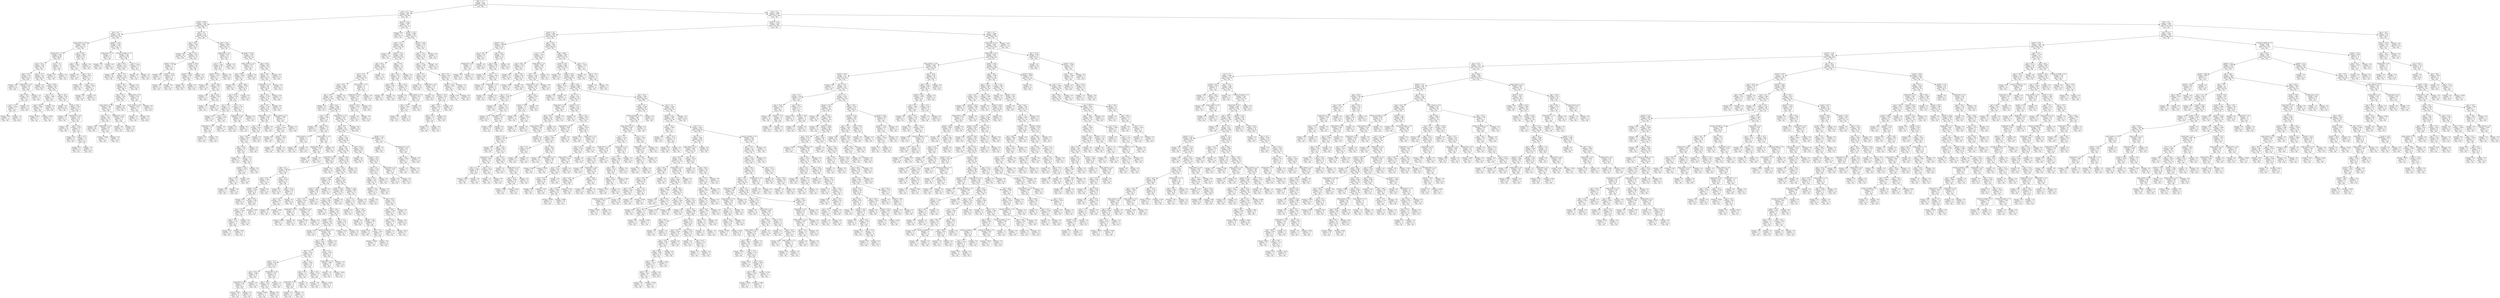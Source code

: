 digraph Tree {
node [shape=box, fontname="helvetica"] ;
edge [fontname="helvetica"] ;
0 [label="flee <= 1.5\nentropy = 0.81\nsamples = 2930\nvalue = [2199, 731]\nclass = No"] ;
1 [label="race <= 2.5\nentropy = 0.497\nsamples = 817\nvalue = [728, 89]\nclass = No"] ;
0 -> 1 [labeldistance=2.5, labelangle=45, headlabel="True"] ;
2 [label="armed <= 40.0\nentropy = 0.392\nsamples = 440\nvalue = [406, 34]\nclass = No"] ;
1 -> 2 ;
3 [label="flee <= 0.5\nentropy = 0.315\nsamples = 281\nvalue = [265, 16]\nclass = No"] ;
2 -> 3 ;
4 [label="body_camera <= 0.5\nentropy = 0.458\nsamples = 114\nvalue = [103, 11]\nclass = No"] ;
3 -> 4 ;
5 [label="threat_level <= 1.5\nentropy = 0.391\nsamples = 104\nvalue = [96, 8]\nclass = No"] ;
4 -> 5 ;
6 [label="age <= 19.5\nentropy = 0.361\nsamples = 102\nvalue = [95, 7]\nclass = No"] ;
5 -> 6 ;
7 [label="age <= 17.5\nentropy = 0.65\nsamples = 12\nvalue = [10, 2]\nclass = No"] ;
6 -> 7 ;
8 [label="entropy = 0.0\nsamples = 4\nvalue = [4, 0]\nclass = No"] ;
7 -> 8 ;
9 [label="threat_level <= 0.5\nentropy = 0.811\nsamples = 8\nvalue = [6, 2]\nclass = No"] ;
7 -> 9 ;
10 [label="age <= 18.5\nentropy = 0.65\nsamples = 6\nvalue = [5, 1]\nclass = No"] ;
9 -> 10 ;
11 [label="race <= 1.5\nentropy = 0.918\nsamples = 3\nvalue = [2, 1]\nclass = No"] ;
10 -> 11 ;
12 [label="entropy = 0.0\nsamples = 1\nvalue = [1, 0]\nclass = No"] ;
11 -> 12 ;
13 [label="entropy = 1.0\nsamples = 2\nvalue = [1, 1]\nclass = No"] ;
11 -> 13 ;
14 [label="entropy = 0.0\nsamples = 3\nvalue = [3, 0]\nclass = No"] ;
10 -> 14 ;
15 [label="entropy = 1.0\nsamples = 2\nvalue = [1, 1]\nclass = No"] ;
9 -> 15 ;
16 [label="age <= 27.5\nentropy = 0.31\nsamples = 90\nvalue = [85, 5]\nclass = No"] ;
6 -> 16 ;
17 [label="entropy = 0.0\nsamples = 24\nvalue = [24, 0]\nclass = No"] ;
16 -> 17 ;
18 [label="age <= 29.5\nentropy = 0.387\nsamples = 66\nvalue = [61, 5]\nclass = No"] ;
16 -> 18 ;
19 [label="race <= 1.5\nentropy = 0.684\nsamples = 11\nvalue = [9, 2]\nclass = No"] ;
18 -> 19 ;
20 [label="age <= 28.5\nentropy = 0.863\nsamples = 7\nvalue = [5, 2]\nclass = No"] ;
19 -> 20 ;
21 [label="entropy = 0.811\nsamples = 4\nvalue = [3, 1]\nclass = No"] ;
20 -> 21 ;
22 [label="entropy = 0.918\nsamples = 3\nvalue = [2, 1]\nclass = No"] ;
20 -> 22 ;
23 [label="entropy = 0.0\nsamples = 4\nvalue = [4, 0]\nclass = No"] ;
19 -> 23 ;
24 [label="age <= 38.5\nentropy = 0.305\nsamples = 55\nvalue = [52, 3]\nclass = No"] ;
18 -> 24 ;
25 [label="entropy = 0.0\nsamples = 28\nvalue = [28, 0]\nclass = No"] ;
24 -> 25 ;
26 [label="age <= 39.5\nentropy = 0.503\nsamples = 27\nvalue = [24, 3]\nclass = No"] ;
24 -> 26 ;
27 [label="entropy = 1.0\nsamples = 4\nvalue = [2, 2]\nclass = No"] ;
26 -> 27 ;
28 [label="threat_level <= 0.5\nentropy = 0.258\nsamples = 23\nvalue = [22, 1]\nclass = No"] ;
26 -> 28 ;
29 [label="entropy = 0.0\nsamples = 19\nvalue = [19, 0]\nclass = No"] ;
28 -> 29 ;
30 [label="age <= 43.5\nentropy = 0.811\nsamples = 4\nvalue = [3, 1]\nclass = No"] ;
28 -> 30 ;
31 [label="entropy = 0.0\nsamples = 2\nvalue = [2, 0]\nclass = No"] ;
30 -> 31 ;
32 [label="age <= 47.5\nentropy = 1.0\nsamples = 2\nvalue = [1, 1]\nclass = No"] ;
30 -> 32 ;
33 [label="entropy = 0.0\nsamples = 1\nvalue = [0, 1]\nclass = Yes"] ;
32 -> 33 ;
34 [label="entropy = 0.0\nsamples = 1\nvalue = [1, 0]\nclass = No"] ;
32 -> 34 ;
35 [label="race <= 1.5\nentropy = 1.0\nsamples = 2\nvalue = [1, 1]\nclass = No"] ;
5 -> 35 ;
36 [label="entropy = 0.0\nsamples = 1\nvalue = [1, 0]\nclass = No"] ;
35 -> 36 ;
37 [label="entropy = 0.0\nsamples = 1\nvalue = [0, 1]\nclass = Yes"] ;
35 -> 37 ;
38 [label="age <= 28.5\nentropy = 0.881\nsamples = 10\nvalue = [7, 3]\nclass = No"] ;
4 -> 38 ;
39 [label="age <= 20.0\nentropy = 0.985\nsamples = 7\nvalue = [4, 3]\nclass = No"] ;
38 -> 39 ;
40 [label="entropy = 0.0\nsamples = 2\nvalue = [2, 0]\nclass = No"] ;
39 -> 40 ;
41 [label="age <= 22.5\nentropy = 0.971\nsamples = 5\nvalue = [2, 3]\nclass = Yes"] ;
39 -> 41 ;
42 [label="entropy = 0.0\nsamples = 2\nvalue = [0, 2]\nclass = Yes"] ;
41 -> 42 ;
43 [label="age <= 25.5\nentropy = 0.918\nsamples = 3\nvalue = [2, 1]\nclass = No"] ;
41 -> 43 ;
44 [label="entropy = 0.0\nsamples = 2\nvalue = [2, 0]\nclass = No"] ;
43 -> 44 ;
45 [label="entropy = 0.0\nsamples = 1\nvalue = [0, 1]\nclass = Yes"] ;
43 -> 45 ;
46 [label="entropy = 0.0\nsamples = 3\nvalue = [3, 0]\nclass = No"] ;
38 -> 46 ;
47 [label="gender <= 0.5\nentropy = 0.194\nsamples = 167\nvalue = [162, 5]\nclass = No"] ;
3 -> 47 ;
48 [label="threat_level <= 1.0\nentropy = 1.0\nsamples = 2\nvalue = [1, 1]\nclass = No"] ;
47 -> 48 ;
49 [label="entropy = 0.0\nsamples = 1\nvalue = [1, 0]\nclass = No"] ;
48 -> 49 ;
50 [label="entropy = 0.0\nsamples = 1\nvalue = [0, 1]\nclass = Yes"] ;
48 -> 50 ;
51 [label="manner_of_death <= 0.5\nentropy = 0.165\nsamples = 165\nvalue = [161, 4]\nclass = No"] ;
47 -> 51 ;
52 [label="age <= 24.5\nentropy = 0.133\nsamples = 162\nvalue = [159, 3]\nclass = No"] ;
51 -> 52 ;
53 [label="entropy = 0.0\nsamples = 59\nvalue = [59, 0]\nclass = No"] ;
52 -> 53 ;
54 [label="age <= 35.5\nentropy = 0.19\nsamples = 103\nvalue = [100, 3]\nclass = No"] ;
52 -> 54 ;
55 [label="age <= 34.5\nentropy = 0.253\nsamples = 71\nvalue = [68, 3]\nclass = No"] ;
54 -> 55 ;
56 [label="age <= 28.5\nentropy = 0.194\nsamples = 67\nvalue = [65, 2]\nclass = No"] ;
55 -> 56 ;
57 [label="body_camera <= 0.5\nentropy = 0.381\nsamples = 27\nvalue = [25, 2]\nclass = No"] ;
56 -> 57 ;
58 [label="age <= 27.5\nentropy = 0.25\nsamples = 24\nvalue = [23, 1]\nclass = No"] ;
57 -> 58 ;
59 [label="entropy = 0.0\nsamples = 18\nvalue = [18, 0]\nclass = No"] ;
58 -> 59 ;
60 [label="threat_level <= 0.5\nentropy = 0.65\nsamples = 6\nvalue = [5, 1]\nclass = No"] ;
58 -> 60 ;
61 [label="entropy = 0.918\nsamples = 3\nvalue = [2, 1]\nclass = No"] ;
60 -> 61 ;
62 [label="entropy = 0.0\nsamples = 3\nvalue = [3, 0]\nclass = No"] ;
60 -> 62 ;
63 [label="threat_level <= 0.5\nentropy = 0.918\nsamples = 3\nvalue = [2, 1]\nclass = No"] ;
57 -> 63 ;
64 [label="entropy = 0.0\nsamples = 1\nvalue = [0, 1]\nclass = Yes"] ;
63 -> 64 ;
65 [label="entropy = 0.0\nsamples = 2\nvalue = [2, 0]\nclass = No"] ;
63 -> 65 ;
66 [label="entropy = 0.0\nsamples = 40\nvalue = [40, 0]\nclass = No"] ;
56 -> 66 ;
67 [label="threat_level <= 0.5\nentropy = 0.811\nsamples = 4\nvalue = [3, 1]\nclass = No"] ;
55 -> 67 ;
68 [label="body_camera <= 0.5\nentropy = 0.918\nsamples = 3\nvalue = [2, 1]\nclass = No"] ;
67 -> 68 ;
69 [label="entropy = 1.0\nsamples = 2\nvalue = [1, 1]\nclass = No"] ;
68 -> 69 ;
70 [label="entropy = 0.0\nsamples = 1\nvalue = [1, 0]\nclass = No"] ;
68 -> 70 ;
71 [label="entropy = 0.0\nsamples = 1\nvalue = [1, 0]\nclass = No"] ;
67 -> 71 ;
72 [label="entropy = 0.0\nsamples = 32\nvalue = [32, 0]\nclass = No"] ;
54 -> 72 ;
73 [label="race <= 1.5\nentropy = 0.918\nsamples = 3\nvalue = [2, 1]\nclass = No"] ;
51 -> 73 ;
74 [label="entropy = 0.0\nsamples = 1\nvalue = [0, 1]\nclass = Yes"] ;
73 -> 74 ;
75 [label="entropy = 0.0\nsamples = 2\nvalue = [2, 0]\nclass = No"] ;
73 -> 75 ;
76 [label="flee <= 0.5\nentropy = 0.51\nsamples = 159\nvalue = [141, 18]\nclass = No"] ;
2 -> 76 ;
77 [label="age <= 29.5\nentropy = 0.233\nsamples = 79\nvalue = [76, 3]\nclass = No"] ;
76 -> 77 ;
78 [label="entropy = 0.0\nsamples = 45\nvalue = [45, 0]\nclass = No"] ;
77 -> 78 ;
79 [label="age <= 32.5\nentropy = 0.431\nsamples = 34\nvalue = [31, 3]\nclass = No"] ;
77 -> 79 ;
80 [label="armed <= 42.0\nentropy = 1.0\nsamples = 4\nvalue = [2, 2]\nclass = No"] ;
79 -> 80 ;
81 [label="entropy = 0.0\nsamples = 1\nvalue = [0, 1]\nclass = Yes"] ;
80 -> 81 ;
82 [label="armed <= 77.0\nentropy = 0.918\nsamples = 3\nvalue = [2, 1]\nclass = No"] ;
80 -> 82 ;
83 [label="entropy = 0.0\nsamples = 2\nvalue = [2, 0]\nclass = No"] ;
82 -> 83 ;
84 [label="entropy = 0.0\nsamples = 1\nvalue = [0, 1]\nclass = Yes"] ;
82 -> 84 ;
85 [label="armed <= 74.0\nentropy = 0.211\nsamples = 30\nvalue = [29, 1]\nclass = No"] ;
79 -> 85 ;
86 [label="armed <= 58.0\nentropy = 0.439\nsamples = 11\nvalue = [10, 1]\nclass = No"] ;
85 -> 86 ;
87 [label="entropy = 0.0\nsamples = 10\nvalue = [10, 0]\nclass = No"] ;
86 -> 87 ;
88 [label="entropy = 0.0\nsamples = 1\nvalue = [0, 1]\nclass = Yes"] ;
86 -> 88 ;
89 [label="entropy = 0.0\nsamples = 19\nvalue = [19, 0]\nclass = No"] ;
85 -> 89 ;
90 [label="age <= 21.5\nentropy = 0.696\nsamples = 80\nvalue = [65, 15]\nclass = No"] ;
76 -> 90 ;
91 [label="threat_level <= 0.5\nentropy = 0.276\nsamples = 21\nvalue = [20, 1]\nclass = No"] ;
90 -> 91 ;
92 [label="race <= 1.5\nentropy = 0.469\nsamples = 10\nvalue = [9, 1]\nclass = No"] ;
91 -> 92 ;
93 [label="armed <= 74.5\nentropy = 0.722\nsamples = 5\nvalue = [4, 1]\nclass = No"] ;
92 -> 93 ;
94 [label="entropy = 0.0\nsamples = 1\nvalue = [1, 0]\nclass = No"] ;
93 -> 94 ;
95 [label="age <= 18.0\nentropy = 0.811\nsamples = 4\nvalue = [3, 1]\nclass = No"] ;
93 -> 95 ;
96 [label="entropy = 0.0\nsamples = 1\nvalue = [1, 0]\nclass = No"] ;
95 -> 96 ;
97 [label="age <= 19.5\nentropy = 0.918\nsamples = 3\nvalue = [2, 1]\nclass = No"] ;
95 -> 97 ;
98 [label="entropy = 1.0\nsamples = 2\nvalue = [1, 1]\nclass = No"] ;
97 -> 98 ;
99 [label="entropy = 0.0\nsamples = 1\nvalue = [1, 0]\nclass = No"] ;
97 -> 99 ;
100 [label="entropy = 0.0\nsamples = 5\nvalue = [5, 0]\nclass = No"] ;
92 -> 100 ;
101 [label="entropy = 0.0\nsamples = 11\nvalue = [11, 0]\nclass = No"] ;
91 -> 101 ;
102 [label="armed <= 43.0\nentropy = 0.791\nsamples = 59\nvalue = [45, 14]\nclass = No"] ;
90 -> 102 ;
103 [label="body_camera <= 0.5\nentropy = 0.977\nsamples = 17\nvalue = [10, 7]\nclass = No"] ;
102 -> 103 ;
104 [label="age <= 26.5\nentropy = 0.996\nsamples = 13\nvalue = [6, 7]\nclass = Yes"] ;
103 -> 104 ;
105 [label="entropy = 0.0\nsamples = 2\nvalue = [0, 2]\nclass = Yes"] ;
104 -> 105 ;
106 [label="age <= 46.0\nentropy = 0.994\nsamples = 11\nvalue = [6, 5]\nclass = No"] ;
104 -> 106 ;
107 [label="age <= 35.5\nentropy = 0.918\nsamples = 9\nvalue = [6, 3]\nclass = No"] ;
106 -> 107 ;
108 [label="race <= 0.5\nentropy = 1.0\nsamples = 4\nvalue = [2, 2]\nclass = No"] ;
107 -> 108 ;
109 [label="entropy = 0.0\nsamples = 1\nvalue = [1, 0]\nclass = No"] ;
108 -> 109 ;
110 [label="race <= 1.5\nentropy = 0.918\nsamples = 3\nvalue = [1, 2]\nclass = Yes"] ;
108 -> 110 ;
111 [label="threat_level <= 0.5\nentropy = 1.0\nsamples = 2\nvalue = [1, 1]\nclass = No"] ;
110 -> 111 ;
112 [label="entropy = 0.0\nsamples = 1\nvalue = [1, 0]\nclass = No"] ;
111 -> 112 ;
113 [label="entropy = 0.0\nsamples = 1\nvalue = [0, 1]\nclass = Yes"] ;
111 -> 113 ;
114 [label="entropy = 0.0\nsamples = 1\nvalue = [0, 1]\nclass = Yes"] ;
110 -> 114 ;
115 [label="race <= 1.5\nentropy = 0.722\nsamples = 5\nvalue = [4, 1]\nclass = No"] ;
107 -> 115 ;
116 [label="threat_level <= 0.5\nentropy = 0.918\nsamples = 3\nvalue = [2, 1]\nclass = No"] ;
115 -> 116 ;
117 [label="entropy = 0.0\nsamples = 2\nvalue = [2, 0]\nclass = No"] ;
116 -> 117 ;
118 [label="entropy = 0.0\nsamples = 1\nvalue = [0, 1]\nclass = Yes"] ;
116 -> 118 ;
119 [label="entropy = 0.0\nsamples = 2\nvalue = [2, 0]\nclass = No"] ;
115 -> 119 ;
120 [label="entropy = 0.0\nsamples = 2\nvalue = [0, 2]\nclass = Yes"] ;
106 -> 120 ;
121 [label="entropy = 0.0\nsamples = 4\nvalue = [4, 0]\nclass = No"] ;
103 -> 121 ;
122 [label="age <= 39.5\nentropy = 0.65\nsamples = 42\nvalue = [35, 7]\nclass = No"] ;
102 -> 122 ;
123 [label="age <= 38.5\nentropy = 0.7\nsamples = 37\nvalue = [30, 7]\nclass = No"] ;
122 -> 123 ;
124 [label="threat_level <= 1.5\nentropy = 0.65\nsamples = 36\nvalue = [30, 6]\nclass = No"] ;
123 -> 124 ;
125 [label="age <= 35.5\nentropy = 0.709\nsamples = 31\nvalue = [25, 6]\nclass = No"] ;
124 -> 125 ;
126 [label="age <= 33.5\nentropy = 0.779\nsamples = 26\nvalue = [20, 6]\nclass = No"] ;
125 -> 126 ;
127 [label="threat_level <= 0.5\nentropy = 0.629\nsamples = 19\nvalue = [16, 3]\nclass = No"] ;
126 -> 127 ;
128 [label="race <= 1.5\nentropy = 0.811\nsamples = 12\nvalue = [9, 3]\nclass = No"] ;
127 -> 128 ;
129 [label="age <= 30.5\nentropy = 0.954\nsamples = 8\nvalue = [5, 3]\nclass = No"] ;
128 -> 129 ;
130 [label="age <= 22.5\nentropy = 0.971\nsamples = 5\nvalue = [2, 3]\nclass = Yes"] ;
129 -> 130 ;
131 [label="entropy = 0.0\nsamples = 1\nvalue = [0, 1]\nclass = Yes"] ;
130 -> 131 ;
132 [label="age <= 27.0\nentropy = 1.0\nsamples = 4\nvalue = [2, 2]\nclass = No"] ;
130 -> 132 ;
133 [label="armed <= 74.5\nentropy = 0.918\nsamples = 3\nvalue = [2, 1]\nclass = No"] ;
132 -> 133 ;
134 [label="age <= 23.5\nentropy = 1.0\nsamples = 2\nvalue = [1, 1]\nclass = No"] ;
133 -> 134 ;
135 [label="entropy = 0.0\nsamples = 1\nvalue = [0, 1]\nclass = Yes"] ;
134 -> 135 ;
136 [label="entropy = 0.0\nsamples = 1\nvalue = [1, 0]\nclass = No"] ;
134 -> 136 ;
137 [label="entropy = 0.0\nsamples = 1\nvalue = [1, 0]\nclass = No"] ;
133 -> 137 ;
138 [label="entropy = 0.0\nsamples = 1\nvalue = [0, 1]\nclass = Yes"] ;
132 -> 138 ;
139 [label="entropy = 0.0\nsamples = 3\nvalue = [3, 0]\nclass = No"] ;
129 -> 139 ;
140 [label="entropy = 0.0\nsamples = 4\nvalue = [4, 0]\nclass = No"] ;
128 -> 140 ;
141 [label="entropy = 0.0\nsamples = 7\nvalue = [7, 0]\nclass = No"] ;
127 -> 141 ;
142 [label="body_camera <= 0.5\nentropy = 0.985\nsamples = 7\nvalue = [4, 3]\nclass = No"] ;
126 -> 142 ;
143 [label="race <= 1.5\nentropy = 0.918\nsamples = 6\nvalue = [4, 2]\nclass = No"] ;
142 -> 143 ;
144 [label="entropy = 0.0\nsamples = 3\nvalue = [3, 0]\nclass = No"] ;
143 -> 144 ;
145 [label="armed <= 74.5\nentropy = 0.918\nsamples = 3\nvalue = [1, 2]\nclass = Yes"] ;
143 -> 145 ;
146 [label="entropy = 0.0\nsamples = 1\nvalue = [1, 0]\nclass = No"] ;
145 -> 146 ;
147 [label="entropy = 0.0\nsamples = 2\nvalue = [0, 2]\nclass = Yes"] ;
145 -> 147 ;
148 [label="entropy = 0.0\nsamples = 1\nvalue = [0, 1]\nclass = Yes"] ;
142 -> 148 ;
149 [label="entropy = 0.0\nsamples = 5\nvalue = [5, 0]\nclass = No"] ;
125 -> 149 ;
150 [label="entropy = 0.0\nsamples = 5\nvalue = [5, 0]\nclass = No"] ;
124 -> 150 ;
151 [label="entropy = 0.0\nsamples = 1\nvalue = [0, 1]\nclass = Yes"] ;
123 -> 151 ;
152 [label="entropy = 0.0\nsamples = 5\nvalue = [5, 0]\nclass = No"] ;
122 -> 152 ;
153 [label="armed <= 13.0\nentropy = 0.599\nsamples = 377\nvalue = [322, 55]\nclass = No"] ;
1 -> 153 ;
154 [label="entropy = 0.0\nsamples = 2\nvalue = [0, 2]\nclass = Yes"] ;
153 -> 154 ;
155 [label="armed <= 74.5\nentropy = 0.588\nsamples = 375\nvalue = [322, 53]\nclass = No"] ;
153 -> 155 ;
156 [label="age <= 17.5\nentropy = 0.634\nsamples = 300\nvalue = [252, 48]\nclass = No"] ;
155 -> 156 ;
157 [label="entropy = 0.0\nsamples = 3\nvalue = [0, 3]\nclass = Yes"] ;
156 -> 157 ;
158 [label="armed <= 73.5\nentropy = 0.614\nsamples = 297\nvalue = [252, 45]\nclass = No"] ;
156 -> 158 ;
159 [label="age <= 58.5\nentropy = 0.576\nsamples = 285\nvalue = [246, 39]\nclass = No"] ;
158 -> 159 ;
160 [label="age <= 55.5\nentropy = 0.59\nsamples = 274\nvalue = [235, 39]\nclass = No"] ;
159 -> 160 ;
161 [label="age <= 50.5\nentropy = 0.569\nsamples = 268\nvalue = [232, 36]\nclass = No"] ;
160 -> 161 ;
162 [label="age <= 19.5\nentropy = 0.59\nsamples = 253\nvalue = [217, 36]\nclass = No"] ;
161 -> 162 ;
163 [label="entropy = 0.0\nsamples = 9\nvalue = [9, 0]\nclass = No"] ;
162 -> 163 ;
164 [label="age <= 21.5\nentropy = 0.604\nsamples = 244\nvalue = [208, 36]\nclass = No"] ;
162 -> 164 ;
165 [label="race <= 4.0\nentropy = 0.985\nsamples = 7\nvalue = [3, 4]\nclass = Yes"] ;
164 -> 165 ;
166 [label="entropy = 0.0\nsamples = 1\nvalue = [0, 1]\nclass = Yes"] ;
165 -> 166 ;
167 [label="age <= 20.5\nentropy = 1.0\nsamples = 6\nvalue = [3, 3]\nclass = No"] ;
165 -> 167 ;
168 [label="body_camera <= 0.5\nentropy = 1.0\nsamples = 2\nvalue = [1, 1]\nclass = No"] ;
167 -> 168 ;
169 [label="entropy = 0.0\nsamples = 1\nvalue = [0, 1]\nclass = Yes"] ;
168 -> 169 ;
170 [label="entropy = 0.0\nsamples = 1\nvalue = [1, 0]\nclass = No"] ;
168 -> 170 ;
171 [label="body_camera <= 0.5\nentropy = 1.0\nsamples = 4\nvalue = [2, 2]\nclass = No"] ;
167 -> 171 ;
172 [label="threat_level <= 0.5\nentropy = 0.918\nsamples = 3\nvalue = [2, 1]\nclass = No"] ;
171 -> 172 ;
173 [label="entropy = 0.0\nsamples = 2\nvalue = [2, 0]\nclass = No"] ;
172 -> 173 ;
174 [label="entropy = 0.0\nsamples = 1\nvalue = [0, 1]\nclass = Yes"] ;
172 -> 174 ;
175 [label="entropy = 0.0\nsamples = 1\nvalue = [0, 1]\nclass = Yes"] ;
171 -> 175 ;
176 [label="body_camera <= 0.5\nentropy = 0.571\nsamples = 237\nvalue = [205, 32]\nclass = No"] ;
164 -> 176 ;
177 [label="age <= 48.5\nentropy = 0.6\nsamples = 219\nvalue = [187, 32]\nclass = No"] ;
176 -> 177 ;
178 [label="age <= 37.5\nentropy = 0.585\nsamples = 214\nvalue = [184, 30]\nclass = No"] ;
177 -> 178 ;
179 [label="age <= 28.5\nentropy = 0.65\nsamples = 150\nvalue = [125, 25]\nclass = No"] ;
178 -> 179 ;
180 [label="threat_level <= 0.5\nentropy = 0.463\nsamples = 51\nvalue = [46, 5]\nclass = No"] ;
179 -> 180 ;
181 [label="flee <= 0.5\nentropy = 0.562\nsamples = 38\nvalue = [33, 5]\nclass = No"] ;
180 -> 181 ;
182 [label="age <= 25.5\nentropy = 0.787\nsamples = 17\nvalue = [13, 4]\nclass = No"] ;
181 -> 182 ;
183 [label="gender <= 0.5\nentropy = 0.918\nsamples = 12\nvalue = [8, 4]\nclass = No"] ;
182 -> 183 ;
184 [label="entropy = 0.0\nsamples = 1\nvalue = [0, 1]\nclass = Yes"] ;
183 -> 184 ;
185 [label="age <= 24.5\nentropy = 0.845\nsamples = 11\nvalue = [8, 3]\nclass = No"] ;
183 -> 185 ;
186 [label="age <= 23.5\nentropy = 0.544\nsamples = 8\nvalue = [7, 1]\nclass = No"] ;
185 -> 186 ;
187 [label="age <= 22.5\nentropy = 0.722\nsamples = 5\nvalue = [4, 1]\nclass = No"] ;
186 -> 187 ;
188 [label="entropy = 0.0\nsamples = 1\nvalue = [1, 0]\nclass = No"] ;
187 -> 188 ;
189 [label="entropy = 0.811\nsamples = 4\nvalue = [3, 1]\nclass = No"] ;
187 -> 189 ;
190 [label="entropy = 0.0\nsamples = 3\nvalue = [3, 0]\nclass = No"] ;
186 -> 190 ;
191 [label="entropy = 0.918\nsamples = 3\nvalue = [1, 2]\nclass = Yes"] ;
185 -> 191 ;
192 [label="entropy = 0.0\nsamples = 5\nvalue = [5, 0]\nclass = No"] ;
182 -> 192 ;
193 [label="age <= 26.5\nentropy = 0.276\nsamples = 21\nvalue = [20, 1]\nclass = No"] ;
181 -> 193 ;
194 [label="entropy = 0.0\nsamples = 13\nvalue = [13, 0]\nclass = No"] ;
193 -> 194 ;
195 [label="age <= 27.5\nentropy = 0.544\nsamples = 8\nvalue = [7, 1]\nclass = No"] ;
193 -> 195 ;
196 [label="race <= 4.0\nentropy = 0.811\nsamples = 4\nvalue = [3, 1]\nclass = No"] ;
195 -> 196 ;
197 [label="entropy = 0.0\nsamples = 1\nvalue = [1, 0]\nclass = No"] ;
196 -> 197 ;
198 [label="entropy = 0.918\nsamples = 3\nvalue = [2, 1]\nclass = No"] ;
196 -> 198 ;
199 [label="entropy = 0.0\nsamples = 4\nvalue = [4, 0]\nclass = No"] ;
195 -> 199 ;
200 [label="entropy = 0.0\nsamples = 13\nvalue = [13, 0]\nclass = No"] ;
180 -> 200 ;
201 [label="armed <= 44.5\nentropy = 0.726\nsamples = 99\nvalue = [79, 20]\nclass = No"] ;
179 -> 201 ;
202 [label="age <= 29.5\nentropy = 0.742\nsamples = 95\nvalue = [75, 20]\nclass = No"] ;
201 -> 202 ;
203 [label="armed <= 37.5\nentropy = 0.946\nsamples = 11\nvalue = [7, 4]\nclass = No"] ;
202 -> 203 ;
204 [label="armed <= 32.0\nentropy = 0.881\nsamples = 10\nvalue = [7, 3]\nclass = No"] ;
203 -> 204 ;
205 [label="flee <= 0.5\nentropy = 0.918\nsamples = 9\nvalue = [6, 3]\nclass = No"] ;
204 -> 205 ;
206 [label="threat_level <= 0.5\nentropy = 1.0\nsamples = 4\nvalue = [2, 2]\nclass = No"] ;
205 -> 206 ;
207 [label="entropy = 0.918\nsamples = 3\nvalue = [2, 1]\nclass = No"] ;
206 -> 207 ;
208 [label="entropy = 0.0\nsamples = 1\nvalue = [0, 1]\nclass = Yes"] ;
206 -> 208 ;
209 [label="threat_level <= 0.5\nentropy = 0.722\nsamples = 5\nvalue = [4, 1]\nclass = No"] ;
205 -> 209 ;
210 [label="entropy = 0.811\nsamples = 4\nvalue = [3, 1]\nclass = No"] ;
209 -> 210 ;
211 [label="entropy = 0.0\nsamples = 1\nvalue = [1, 0]\nclass = No"] ;
209 -> 211 ;
212 [label="entropy = 0.0\nsamples = 1\nvalue = [1, 0]\nclass = No"] ;
204 -> 212 ;
213 [label="entropy = 0.0\nsamples = 1\nvalue = [0, 1]\nclass = Yes"] ;
203 -> 213 ;
214 [label="age <= 35.5\nentropy = 0.702\nsamples = 84\nvalue = [68, 16]\nclass = No"] ;
202 -> 214 ;
215 [label="armed <= 35.5\nentropy = 0.639\nsamples = 68\nvalue = [57, 11]\nclass = No"] ;
214 -> 215 ;
216 [label="race <= 4.5\nentropy = 0.681\nsamples = 61\nvalue = [50, 11]\nclass = No"] ;
215 -> 216 ;
217 [label="entropy = 0.0\nsamples = 5\nvalue = [5, 0]\nclass = No"] ;
216 -> 217 ;
218 [label="age <= 34.5\nentropy = 0.715\nsamples = 56\nvalue = [45, 11]\nclass = No"] ;
216 -> 218 ;
219 [label="gender <= 0.5\nentropy = 0.782\nsamples = 43\nvalue = [33, 10]\nclass = No"] ;
218 -> 219 ;
220 [label="entropy = 0.0\nsamples = 3\nvalue = [3, 0]\nclass = No"] ;
219 -> 220 ;
221 [label="manner_of_death <= 0.5\nentropy = 0.811\nsamples = 40\nvalue = [30, 10]\nclass = No"] ;
219 -> 221 ;
222 [label="age <= 33.5\nentropy = 0.831\nsamples = 38\nvalue = [28, 10]\nclass = No"] ;
221 -> 222 ;
223 [label="flee <= 0.5\nentropy = 0.797\nsamples = 29\nvalue = [22, 7]\nclass = No"] ;
222 -> 223 ;
224 [label="age <= 31.5\nentropy = 0.65\nsamples = 18\nvalue = [15, 3]\nclass = No"] ;
223 -> 224 ;
225 [label="age <= 30.5\nentropy = 0.469\nsamples = 10\nvalue = [9, 1]\nclass = No"] ;
224 -> 225 ;
226 [label="threat_level <= 0.5\nentropy = 0.592\nsamples = 7\nvalue = [6, 1]\nclass = No"] ;
225 -> 226 ;
227 [label="entropy = 0.65\nsamples = 6\nvalue = [5, 1]\nclass = No"] ;
226 -> 227 ;
228 [label="entropy = 0.0\nsamples = 1\nvalue = [1, 0]\nclass = No"] ;
226 -> 228 ;
229 [label="entropy = 0.0\nsamples = 3\nvalue = [3, 0]\nclass = No"] ;
225 -> 229 ;
230 [label="threat_level <= 0.5\nentropy = 0.811\nsamples = 8\nvalue = [6, 2]\nclass = No"] ;
224 -> 230 ;
231 [label="age <= 32.5\nentropy = 0.65\nsamples = 6\nvalue = [5, 1]\nclass = No"] ;
230 -> 231 ;
232 [label="entropy = 0.918\nsamples = 3\nvalue = [2, 1]\nclass = No"] ;
231 -> 232 ;
233 [label="entropy = 0.0\nsamples = 3\nvalue = [3, 0]\nclass = No"] ;
231 -> 233 ;
234 [label="entropy = 1.0\nsamples = 2\nvalue = [1, 1]\nclass = No"] ;
230 -> 234 ;
235 [label="age <= 31.5\nentropy = 0.946\nsamples = 11\nvalue = [7, 4]\nclass = No"] ;
223 -> 235 ;
236 [label="age <= 30.5\nentropy = 1.0\nsamples = 6\nvalue = [3, 3]\nclass = No"] ;
235 -> 236 ;
237 [label="threat_level <= 0.5\nentropy = 1.0\nsamples = 4\nvalue = [2, 2]\nclass = No"] ;
236 -> 237 ;
238 [label="entropy = 1.0\nsamples = 2\nvalue = [1, 1]\nclass = No"] ;
237 -> 238 ;
239 [label="entropy = 1.0\nsamples = 2\nvalue = [1, 1]\nclass = No"] ;
237 -> 239 ;
240 [label="entropy = 1.0\nsamples = 2\nvalue = [1, 1]\nclass = No"] ;
236 -> 240 ;
241 [label="age <= 32.5\nentropy = 0.722\nsamples = 5\nvalue = [4, 1]\nclass = No"] ;
235 -> 241 ;
242 [label="entropy = 0.0\nsamples = 2\nvalue = [2, 0]\nclass = No"] ;
241 -> 242 ;
243 [label="entropy = 0.918\nsamples = 3\nvalue = [2, 1]\nclass = No"] ;
241 -> 243 ;
244 [label="flee <= 0.5\nentropy = 0.918\nsamples = 9\nvalue = [6, 3]\nclass = No"] ;
222 -> 244 ;
245 [label="threat_level <= 0.5\nentropy = 0.985\nsamples = 7\nvalue = [4, 3]\nclass = No"] ;
244 -> 245 ;
246 [label="entropy = 1.0\nsamples = 4\nvalue = [2, 2]\nclass = No"] ;
245 -> 246 ;
247 [label="entropy = 0.918\nsamples = 3\nvalue = [2, 1]\nclass = No"] ;
245 -> 247 ;
248 [label="entropy = 0.0\nsamples = 2\nvalue = [2, 0]\nclass = No"] ;
244 -> 248 ;
249 [label="entropy = 0.0\nsamples = 2\nvalue = [2, 0]\nclass = No"] ;
221 -> 249 ;
250 [label="flee <= 0.5\nentropy = 0.391\nsamples = 13\nvalue = [12, 1]\nclass = No"] ;
218 -> 250 ;
251 [label="entropy = 0.503\nsamples = 9\nvalue = [8, 1]\nclass = No"] ;
250 -> 251 ;
252 [label="entropy = 0.0\nsamples = 4\nvalue = [4, 0]\nclass = No"] ;
250 -> 252 ;
253 [label="entropy = 0.0\nsamples = 7\nvalue = [7, 0]\nclass = No"] ;
215 -> 253 ;
254 [label="armed <= 35.5\nentropy = 0.896\nsamples = 16\nvalue = [11, 5]\nclass = No"] ;
214 -> 254 ;
255 [label="race <= 3.5\nentropy = 0.75\nsamples = 14\nvalue = [11, 3]\nclass = No"] ;
254 -> 255 ;
256 [label="entropy = 0.0\nsamples = 1\nvalue = [0, 1]\nclass = Yes"] ;
255 -> 256 ;
257 [label="age <= 36.5\nentropy = 0.619\nsamples = 13\nvalue = [11, 2]\nclass = No"] ;
255 -> 257 ;
258 [label="entropy = 0.0\nsamples = 6\nvalue = [6, 0]\nclass = No"] ;
257 -> 258 ;
259 [label="gender <= 0.5\nentropy = 0.863\nsamples = 7\nvalue = [5, 2]\nclass = No"] ;
257 -> 259 ;
260 [label="entropy = 0.0\nsamples = 2\nvalue = [2, 0]\nclass = No"] ;
259 -> 260 ;
261 [label="flee <= 0.5\nentropy = 0.971\nsamples = 5\nvalue = [3, 2]\nclass = No"] ;
259 -> 261 ;
262 [label="entropy = 0.918\nsamples = 3\nvalue = [1, 2]\nclass = Yes"] ;
261 -> 262 ;
263 [label="entropy = 0.0\nsamples = 2\nvalue = [2, 0]\nclass = No"] ;
261 -> 263 ;
264 [label="entropy = 0.0\nsamples = 2\nvalue = [0, 2]\nclass = Yes"] ;
254 -> 264 ;
265 [label="entropy = 0.0\nsamples = 4\nvalue = [4, 0]\nclass = No"] ;
201 -> 265 ;
266 [label="age <= 43.5\nentropy = 0.396\nsamples = 64\nvalue = [59, 5]\nclass = No"] ;
178 -> 266 ;
267 [label="entropy = 0.0\nsamples = 36\nvalue = [36, 0]\nclass = No"] ;
266 -> 267 ;
268 [label="armed <= 35.5\nentropy = 0.677\nsamples = 28\nvalue = [23, 5]\nclass = No"] ;
266 -> 268 ;
269 [label="flee <= 0.5\nentropy = 0.529\nsamples = 25\nvalue = [22, 3]\nclass = No"] ;
268 -> 269 ;
270 [label="age <= 47.5\nentropy = 0.65\nsamples = 18\nvalue = [15, 3]\nclass = No"] ;
269 -> 270 ;
271 [label="gender <= 0.5\nentropy = 0.779\nsamples = 13\nvalue = [10, 3]\nclass = No"] ;
270 -> 271 ;
272 [label="entropy = 0.0\nsamples = 1\nvalue = [0, 1]\nclass = Yes"] ;
271 -> 272 ;
273 [label="age <= 46.5\nentropy = 0.65\nsamples = 12\nvalue = [10, 2]\nclass = No"] ;
271 -> 273 ;
274 [label="age <= 45.5\nentropy = 0.439\nsamples = 11\nvalue = [10, 1]\nclass = No"] ;
273 -> 274 ;
275 [label="age <= 44.5\nentropy = 0.592\nsamples = 7\nvalue = [6, 1]\nclass = No"] ;
274 -> 275 ;
276 [label="entropy = 0.0\nsamples = 3\nvalue = [3, 0]\nclass = No"] ;
275 -> 276 ;
277 [label="entropy = 0.811\nsamples = 4\nvalue = [3, 1]\nclass = No"] ;
275 -> 277 ;
278 [label="entropy = 0.0\nsamples = 4\nvalue = [4, 0]\nclass = No"] ;
274 -> 278 ;
279 [label="entropy = 0.0\nsamples = 1\nvalue = [0, 1]\nclass = Yes"] ;
273 -> 279 ;
280 [label="entropy = 0.0\nsamples = 5\nvalue = [5, 0]\nclass = No"] ;
270 -> 280 ;
281 [label="entropy = 0.0\nsamples = 7\nvalue = [7, 0]\nclass = No"] ;
269 -> 281 ;
282 [label="threat_level <= 0.5\nentropy = 0.918\nsamples = 3\nvalue = [1, 2]\nclass = Yes"] ;
268 -> 282 ;
283 [label="entropy = 0.0\nsamples = 1\nvalue = [1, 0]\nclass = No"] ;
282 -> 283 ;
284 [label="entropy = 0.0\nsamples = 2\nvalue = [0, 2]\nclass = Yes"] ;
282 -> 284 ;
285 [label="gender <= 0.5\nentropy = 0.971\nsamples = 5\nvalue = [3, 2]\nclass = No"] ;
177 -> 285 ;
286 [label="entropy = 0.0\nsamples = 1\nvalue = [0, 1]\nclass = Yes"] ;
285 -> 286 ;
287 [label="threat_level <= 0.5\nentropy = 0.811\nsamples = 4\nvalue = [3, 1]\nclass = No"] ;
285 -> 287 ;
288 [label="age <= 49.5\nentropy = 0.918\nsamples = 3\nvalue = [2, 1]\nclass = No"] ;
287 -> 288 ;
289 [label="entropy = 1.0\nsamples = 2\nvalue = [1, 1]\nclass = No"] ;
288 -> 289 ;
290 [label="entropy = 0.0\nsamples = 1\nvalue = [1, 0]\nclass = No"] ;
288 -> 290 ;
291 [label="entropy = 0.0\nsamples = 1\nvalue = [1, 0]\nclass = No"] ;
287 -> 291 ;
292 [label="entropy = 0.0\nsamples = 18\nvalue = [18, 0]\nclass = No"] ;
176 -> 292 ;
293 [label="entropy = 0.0\nsamples = 15\nvalue = [15, 0]\nclass = No"] ;
161 -> 293 ;
294 [label="body_camera <= 0.5\nentropy = 1.0\nsamples = 6\nvalue = [3, 3]\nclass = No"] ;
160 -> 294 ;
295 [label="threat_level <= 0.5\nentropy = 0.971\nsamples = 5\nvalue = [3, 2]\nclass = No"] ;
294 -> 295 ;
296 [label="armed <= 35.5\nentropy = 0.918\nsamples = 3\nvalue = [1, 2]\nclass = Yes"] ;
295 -> 296 ;
297 [label="entropy = 0.0\nsamples = 2\nvalue = [0, 2]\nclass = Yes"] ;
296 -> 297 ;
298 [label="entropy = 0.0\nsamples = 1\nvalue = [1, 0]\nclass = No"] ;
296 -> 298 ;
299 [label="entropy = 0.0\nsamples = 2\nvalue = [2, 0]\nclass = No"] ;
295 -> 299 ;
300 [label="entropy = 0.0\nsamples = 1\nvalue = [0, 1]\nclass = Yes"] ;
294 -> 300 ;
301 [label="entropy = 0.0\nsamples = 11\nvalue = [11, 0]\nclass = No"] ;
159 -> 301 ;
302 [label="age <= 47.5\nentropy = 1.0\nsamples = 12\nvalue = [6, 6]\nclass = No"] ;
158 -> 302 ;
303 [label="age <= 31.5\nentropy = 0.971\nsamples = 10\nvalue = [4, 6]\nclass = Yes"] ;
302 -> 303 ;
304 [label="age <= 23.0\nentropy = 0.811\nsamples = 4\nvalue = [3, 1]\nclass = No"] ;
303 -> 304 ;
305 [label="entropy = 0.0\nsamples = 1\nvalue = [0, 1]\nclass = Yes"] ;
304 -> 305 ;
306 [label="entropy = 0.0\nsamples = 3\nvalue = [3, 0]\nclass = No"] ;
304 -> 306 ;
307 [label="age <= 41.5\nentropy = 0.65\nsamples = 6\nvalue = [1, 5]\nclass = Yes"] ;
303 -> 307 ;
308 [label="entropy = 0.0\nsamples = 2\nvalue = [0, 2]\nclass = Yes"] ;
307 -> 308 ;
309 [label="body_camera <= 0.5\nentropy = 0.811\nsamples = 4\nvalue = [1, 3]\nclass = Yes"] ;
307 -> 309 ;
310 [label="flee <= 0.5\nentropy = 0.918\nsamples = 3\nvalue = [1, 2]\nclass = Yes"] ;
309 -> 310 ;
311 [label="entropy = 0.0\nsamples = 1\nvalue = [0, 1]\nclass = Yes"] ;
310 -> 311 ;
312 [label="entropy = 1.0\nsamples = 2\nvalue = [1, 1]\nclass = No"] ;
310 -> 312 ;
313 [label="entropy = 0.0\nsamples = 1\nvalue = [0, 1]\nclass = Yes"] ;
309 -> 313 ;
314 [label="entropy = 0.0\nsamples = 2\nvalue = [2, 0]\nclass = No"] ;
302 -> 314 ;
315 [label="armed <= 79.0\nentropy = 0.353\nsamples = 75\nvalue = [70, 5]\nclass = No"] ;
155 -> 315 ;
316 [label="age <= 37.5\nentropy = 0.303\nsamples = 74\nvalue = [70, 4]\nclass = No"] ;
315 -> 316 ;
317 [label="age <= 32.5\nentropy = 0.386\nsamples = 53\nvalue = [49, 4]\nclass = No"] ;
316 -> 317 ;
318 [label="flee <= 0.5\nentropy = 0.156\nsamples = 44\nvalue = [43, 1]\nclass = No"] ;
317 -> 318 ;
319 [label="entropy = 0.0\nsamples = 27\nvalue = [27, 0]\nclass = No"] ;
318 -> 319 ;
320 [label="threat_level <= 0.5\nentropy = 0.323\nsamples = 17\nvalue = [16, 1]\nclass = No"] ;
318 -> 320 ;
321 [label="entropy = 0.0\nsamples = 9\nvalue = [9, 0]\nclass = No"] ;
320 -> 321 ;
322 [label="armed <= 75.5\nentropy = 0.544\nsamples = 8\nvalue = [7, 1]\nclass = No"] ;
320 -> 322 ;
323 [label="age <= 27.0\nentropy = 0.811\nsamples = 4\nvalue = [3, 1]\nclass = No"] ;
322 -> 323 ;
324 [label="age <= 22.5\nentropy = 1.0\nsamples = 2\nvalue = [1, 1]\nclass = No"] ;
323 -> 324 ;
325 [label="entropy = 0.0\nsamples = 1\nvalue = [1, 0]\nclass = No"] ;
324 -> 325 ;
326 [label="entropy = 0.0\nsamples = 1\nvalue = [0, 1]\nclass = Yes"] ;
324 -> 326 ;
327 [label="entropy = 0.0\nsamples = 2\nvalue = [2, 0]\nclass = No"] ;
323 -> 327 ;
328 [label="entropy = 0.0\nsamples = 4\nvalue = [4, 0]\nclass = No"] ;
322 -> 328 ;
329 [label="flee <= 0.5\nentropy = 0.918\nsamples = 9\nvalue = [6, 3]\nclass = No"] ;
317 -> 329 ;
330 [label="gender <= 0.5\nentropy = 0.592\nsamples = 7\nvalue = [6, 1]\nclass = No"] ;
329 -> 330 ;
331 [label="entropy = 0.0\nsamples = 1\nvalue = [0, 1]\nclass = Yes"] ;
330 -> 331 ;
332 [label="entropy = 0.0\nsamples = 6\nvalue = [6, 0]\nclass = No"] ;
330 -> 332 ;
333 [label="entropy = 0.0\nsamples = 2\nvalue = [0, 2]\nclass = Yes"] ;
329 -> 333 ;
334 [label="entropy = 0.0\nsamples = 21\nvalue = [21, 0]\nclass = No"] ;
316 -> 334 ;
335 [label="entropy = 0.0\nsamples = 1\nvalue = [0, 1]\nclass = Yes"] ;
315 -> 335 ;
336 [label="race <= 3.5\nentropy = 0.886\nsamples = 2113\nvalue = [1471, 642]\nclass = No"] ;
0 -> 336 [labeldistance=2.5, labelangle=-45, headlabel="False"] ;
337 [label="armed <= 33.5\nentropy = 0.778\nsamples = 960\nvalue = [739, 221]\nclass = No"] ;
336 -> 337 ;
338 [label="armed <= 9.5\nentropy = 0.661\nsamples = 542\nvalue = [449, 93]\nclass = No"] ;
337 -> 338 ;
339 [label="armed <= 2.0\nentropy = 0.998\nsamples = 19\nvalue = [9, 10]\nclass = Yes"] ;
338 -> 339 ;
340 [label="age <= 29.5\nentropy = 0.65\nsamples = 6\nvalue = [5, 1]\nclass = No"] ;
339 -> 340 ;
341 [label="threat_level <= 0.5\nentropy = 1.0\nsamples = 2\nvalue = [1, 1]\nclass = No"] ;
340 -> 341 ;
342 [label="entropy = 0.0\nsamples = 1\nvalue = [1, 0]\nclass = No"] ;
341 -> 342 ;
343 [label="entropy = 0.0\nsamples = 1\nvalue = [0, 1]\nclass = Yes"] ;
341 -> 343 ;
344 [label="entropy = 0.0\nsamples = 4\nvalue = [4, 0]\nclass = No"] ;
340 -> 344 ;
345 [label="age <= 46.5\nentropy = 0.89\nsamples = 13\nvalue = [4, 9]\nclass = Yes"] ;
339 -> 345 ;
346 [label="age <= 28.0\nentropy = 0.991\nsamples = 9\nvalue = [4, 5]\nclass = Yes"] ;
345 -> 346 ;
347 [label="entropy = 0.0\nsamples = 3\nvalue = [0, 3]\nclass = Yes"] ;
346 -> 347 ;
348 [label="race <= 1.5\nentropy = 0.918\nsamples = 6\nvalue = [4, 2]\nclass = No"] ;
346 -> 348 ;
349 [label="entropy = 0.0\nsamples = 2\nvalue = [2, 0]\nclass = No"] ;
348 -> 349 ;
350 [label="threat_level <= 0.5\nentropy = 1.0\nsamples = 4\nvalue = [2, 2]\nclass = No"] ;
348 -> 350 ;
351 [label="entropy = 0.0\nsamples = 2\nvalue = [0, 2]\nclass = Yes"] ;
350 -> 351 ;
352 [label="entropy = 0.0\nsamples = 2\nvalue = [2, 0]\nclass = No"] ;
350 -> 352 ;
353 [label="entropy = 0.0\nsamples = 4\nvalue = [0, 4]\nclass = Yes"] ;
345 -> 353 ;
354 [label="age <= 22.5\nentropy = 0.631\nsamples = 523\nvalue = [440, 83]\nclass = No"] ;
338 -> 354 ;
355 [label="race <= 1.5\nentropy = 0.414\nsamples = 72\nvalue = [66, 6]\nclass = No"] ;
354 -> 355 ;
356 [label="age <= 19.5\nentropy = 0.159\nsamples = 43\nvalue = [42, 1]\nclass = No"] ;
355 -> 356 ;
357 [label="entropy = 0.0\nsamples = 21\nvalue = [21, 0]\nclass = No"] ;
356 -> 357 ;
358 [label="age <= 20.5\nentropy = 0.267\nsamples = 22\nvalue = [21, 1]\nclass = No"] ;
356 -> 358 ;
359 [label="entropy = 0.811\nsamples = 4\nvalue = [3, 1]\nclass = No"] ;
358 -> 359 ;
360 [label="entropy = 0.0\nsamples = 18\nvalue = [18, 0]\nclass = No"] ;
358 -> 360 ;
361 [label="threat_level <= 1.5\nentropy = 0.663\nsamples = 29\nvalue = [24, 5]\nclass = No"] ;
355 -> 361 ;
362 [label="flee <= 2.5\nentropy = 0.592\nsamples = 28\nvalue = [24, 4]\nclass = No"] ;
361 -> 362 ;
363 [label="threat_level <= 0.5\nentropy = 0.634\nsamples = 25\nvalue = [21, 4]\nclass = No"] ;
362 -> 363 ;
364 [label="age <= 17.5\nentropy = 0.485\nsamples = 19\nvalue = [17, 2]\nclass = No"] ;
363 -> 364 ;
365 [label="entropy = 0.0\nsamples = 1\nvalue = [0, 1]\nclass = Yes"] ;
364 -> 365 ;
366 [label="age <= 21.5\nentropy = 0.31\nsamples = 18\nvalue = [17, 1]\nclass = No"] ;
364 -> 366 ;
367 [label="entropy = 0.0\nsamples = 12\nvalue = [12, 0]\nclass = No"] ;
366 -> 367 ;
368 [label="body_camera <= 0.5\nentropy = 0.65\nsamples = 6\nvalue = [5, 1]\nclass = No"] ;
366 -> 368 ;
369 [label="entropy = 0.811\nsamples = 4\nvalue = [3, 1]\nclass = No"] ;
368 -> 369 ;
370 [label="entropy = 0.0\nsamples = 2\nvalue = [2, 0]\nclass = No"] ;
368 -> 370 ;
371 [label="age <= 20.5\nentropy = 0.918\nsamples = 6\nvalue = [4, 2]\nclass = No"] ;
363 -> 371 ;
372 [label="armed <= 27.0\nentropy = 1.0\nsamples = 4\nvalue = [2, 2]\nclass = No"] ;
371 -> 372 ;
373 [label="entropy = 0.0\nsamples = 1\nvalue = [1, 0]\nclass = No"] ;
372 -> 373 ;
374 [label="age <= 19.0\nentropy = 0.918\nsamples = 3\nvalue = [1, 2]\nclass = Yes"] ;
372 -> 374 ;
375 [label="entropy = 1.0\nsamples = 2\nvalue = [1, 1]\nclass = No"] ;
374 -> 375 ;
376 [label="entropy = 0.0\nsamples = 1\nvalue = [0, 1]\nclass = Yes"] ;
374 -> 376 ;
377 [label="entropy = 0.0\nsamples = 2\nvalue = [2, 0]\nclass = No"] ;
371 -> 377 ;
378 [label="entropy = 0.0\nsamples = 3\nvalue = [3, 0]\nclass = No"] ;
362 -> 378 ;
379 [label="entropy = 0.0\nsamples = 1\nvalue = [0, 1]\nclass = Yes"] ;
361 -> 379 ;
380 [label="age <= 68.5\nentropy = 0.659\nsamples = 451\nvalue = [374, 77]\nclass = No"] ;
354 -> 380 ;
381 [label="armed <= 18.5\nentropy = 0.652\nsamples = 448\nvalue = [373, 75]\nclass = No"] ;
380 -> 381 ;
382 [label="entropy = 0.0\nsamples = 5\nvalue = [5, 0]\nclass = No"] ;
381 -> 382 ;
383 [label="armed <= 25.0\nentropy = 0.656\nsamples = 443\nvalue = [368, 75]\nclass = No"] ;
381 -> 383 ;
384 [label="age <= 26.5\nentropy = 0.918\nsamples = 3\nvalue = [1, 2]\nclass = Yes"] ;
383 -> 384 ;
385 [label="entropy = 0.0\nsamples = 2\nvalue = [0, 2]\nclass = Yes"] ;
384 -> 385 ;
386 [label="entropy = 0.0\nsamples = 1\nvalue = [1, 0]\nclass = No"] ;
384 -> 386 ;
387 [label="age <= 28.5\nentropy = 0.648\nsamples = 440\nvalue = [367, 73]\nclass = No"] ;
383 -> 387 ;
388 [label="race <= 1.5\nentropy = 0.54\nsamples = 113\nvalue = [99, 14]\nclass = No"] ;
387 -> 388 ;
389 [label="threat_level <= 1.5\nentropy = 0.383\nsamples = 67\nvalue = [62, 5]\nclass = No"] ;
388 -> 389 ;
390 [label="age <= 26.5\nentropy = 0.33\nsamples = 66\nvalue = [62, 4]\nclass = No"] ;
389 -> 390 ;
391 [label="body_camera <= 0.5\nentropy = 0.386\nsamples = 53\nvalue = [49, 4]\nclass = No"] ;
390 -> 391 ;
392 [label="gender <= 0.5\nentropy = 0.433\nsamples = 45\nvalue = [41, 4]\nclass = No"] ;
391 -> 392 ;
393 [label="entropy = 0.0\nsamples = 4\nvalue = [4, 0]\nclass = No"] ;
392 -> 393 ;
394 [label="age <= 23.5\nentropy = 0.461\nsamples = 41\nvalue = [37, 4]\nclass = No"] ;
392 -> 394 ;
395 [label="threat_level <= 0.5\nentropy = 0.619\nsamples = 13\nvalue = [11, 2]\nclass = No"] ;
394 -> 395 ;
396 [label="flee <= 2.5\nentropy = 0.469\nsamples = 10\nvalue = [9, 1]\nclass = No"] ;
395 -> 396 ;
397 [label="entropy = 0.503\nsamples = 9\nvalue = [8, 1]\nclass = No"] ;
396 -> 397 ;
398 [label="entropy = 0.0\nsamples = 1\nvalue = [1, 0]\nclass = No"] ;
396 -> 398 ;
399 [label="flee <= 2.5\nentropy = 0.918\nsamples = 3\nvalue = [2, 1]\nclass = No"] ;
395 -> 399 ;
400 [label="entropy = 1.0\nsamples = 2\nvalue = [1, 1]\nclass = No"] ;
399 -> 400 ;
401 [label="entropy = 0.0\nsamples = 1\nvalue = [1, 0]\nclass = No"] ;
399 -> 401 ;
402 [label="age <= 24.5\nentropy = 0.371\nsamples = 28\nvalue = [26, 2]\nclass = No"] ;
394 -> 402 ;
403 [label="entropy = 0.0\nsamples = 11\nvalue = [11, 0]\nclass = No"] ;
402 -> 403 ;
404 [label="threat_level <= 0.5\nentropy = 0.523\nsamples = 17\nvalue = [15, 2]\nclass = No"] ;
402 -> 404 ;
405 [label="age <= 25.5\nentropy = 0.592\nsamples = 14\nvalue = [12, 2]\nclass = No"] ;
404 -> 405 ;
406 [label="entropy = 0.469\nsamples = 10\nvalue = [9, 1]\nclass = No"] ;
405 -> 406 ;
407 [label="entropy = 0.811\nsamples = 4\nvalue = [3, 1]\nclass = No"] ;
405 -> 407 ;
408 [label="entropy = 0.0\nsamples = 3\nvalue = [3, 0]\nclass = No"] ;
404 -> 408 ;
409 [label="entropy = 0.0\nsamples = 8\nvalue = [8, 0]\nclass = No"] ;
391 -> 409 ;
410 [label="entropy = 0.0\nsamples = 13\nvalue = [13, 0]\nclass = No"] ;
390 -> 410 ;
411 [label="entropy = 0.0\nsamples = 1\nvalue = [0, 1]\nclass = Yes"] ;
389 -> 411 ;
412 [label="gender <= 0.5\nentropy = 0.713\nsamples = 46\nvalue = [37, 9]\nclass = No"] ;
388 -> 412 ;
413 [label="entropy = 0.0\nsamples = 1\nvalue = [0, 1]\nclass = Yes"] ;
412 -> 413 ;
414 [label="age <= 25.5\nentropy = 0.675\nsamples = 45\nvalue = [37, 8]\nclass = No"] ;
412 -> 414 ;
415 [label="threat_level <= 0.5\nentropy = 0.828\nsamples = 23\nvalue = [17, 6]\nclass = No"] ;
414 -> 415 ;
416 [label="age <= 23.5\nentropy = 0.863\nsamples = 21\nvalue = [15, 6]\nclass = No"] ;
415 -> 416 ;
417 [label="flee <= 2.5\nentropy = 0.592\nsamples = 7\nvalue = [6, 1]\nclass = No"] ;
416 -> 417 ;
418 [label="entropy = 0.0\nsamples = 5\nvalue = [5, 0]\nclass = No"] ;
417 -> 418 ;
419 [label="entropy = 1.0\nsamples = 2\nvalue = [1, 1]\nclass = No"] ;
417 -> 419 ;
420 [label="age <= 24.5\nentropy = 0.94\nsamples = 14\nvalue = [9, 5]\nclass = No"] ;
416 -> 420 ;
421 [label="entropy = 1.0\nsamples = 4\nvalue = [2, 2]\nclass = No"] ;
420 -> 421 ;
422 [label="body_camera <= 0.5\nentropy = 0.881\nsamples = 10\nvalue = [7, 3]\nclass = No"] ;
420 -> 422 ;
423 [label="entropy = 0.863\nsamples = 7\nvalue = [5, 2]\nclass = No"] ;
422 -> 423 ;
424 [label="entropy = 0.918\nsamples = 3\nvalue = [2, 1]\nclass = No"] ;
422 -> 424 ;
425 [label="entropy = 0.0\nsamples = 2\nvalue = [2, 0]\nclass = No"] ;
415 -> 425 ;
426 [label="age <= 26.5\nentropy = 0.439\nsamples = 22\nvalue = [20, 2]\nclass = No"] ;
414 -> 426 ;
427 [label="entropy = 0.0\nsamples = 5\nvalue = [5, 0]\nclass = No"] ;
426 -> 427 ;
428 [label="threat_level <= 0.5\nentropy = 0.523\nsamples = 17\nvalue = [15, 2]\nclass = No"] ;
426 -> 428 ;
429 [label="flee <= 2.5\nentropy = 0.592\nsamples = 14\nvalue = [12, 2]\nclass = No"] ;
428 -> 429 ;
430 [label="body_camera <= 0.5\nentropy = 0.619\nsamples = 13\nvalue = [11, 2]\nclass = No"] ;
429 -> 430 ;
431 [label="race <= 2.5\nentropy = 0.65\nsamples = 12\nvalue = [10, 2]\nclass = No"] ;
430 -> 431 ;
432 [label="age <= 27.5\nentropy = 0.684\nsamples = 11\nvalue = [9, 2]\nclass = No"] ;
431 -> 432 ;
433 [label="entropy = 0.65\nsamples = 6\nvalue = [5, 1]\nclass = No"] ;
432 -> 433 ;
434 [label="entropy = 0.722\nsamples = 5\nvalue = [4, 1]\nclass = No"] ;
432 -> 434 ;
435 [label="entropy = 0.0\nsamples = 1\nvalue = [1, 0]\nclass = No"] ;
431 -> 435 ;
436 [label="entropy = 0.0\nsamples = 1\nvalue = [1, 0]\nclass = No"] ;
430 -> 436 ;
437 [label="entropy = 0.0\nsamples = 1\nvalue = [1, 0]\nclass = No"] ;
429 -> 437 ;
438 [label="entropy = 0.0\nsamples = 3\nvalue = [3, 0]\nclass = No"] ;
428 -> 438 ;
439 [label="age <= 31.5\nentropy = 0.681\nsamples = 327\nvalue = [268, 59]\nclass = No"] ;
387 -> 439 ;
440 [label="flee <= 2.5\nentropy = 0.784\nsamples = 60\nvalue = [46, 14]\nclass = No"] ;
439 -> 440 ;
441 [label="manner_of_death <= 0.5\nentropy = 0.811\nsamples = 56\nvalue = [42, 14]\nclass = No"] ;
440 -> 441 ;
442 [label="body_camera <= 0.5\nentropy = 0.826\nsamples = 54\nvalue = [40, 14]\nclass = No"] ;
441 -> 442 ;
443 [label="race <= 1.5\nentropy = 0.785\nsamples = 47\nvalue = [36, 11]\nclass = No"] ;
442 -> 443 ;
444 [label="threat_level <= 1.5\nentropy = 0.845\nsamples = 33\nvalue = [24, 9]\nclass = No"] ;
443 -> 444 ;
445 [label="race <= 0.5\nentropy = 0.857\nsamples = 32\nvalue = [23, 9]\nclass = No"] ;
444 -> 445 ;
446 [label="entropy = 0.0\nsamples = 1\nvalue = [1, 0]\nclass = No"] ;
445 -> 446 ;
447 [label="threat_level <= 0.5\nentropy = 0.869\nsamples = 31\nvalue = [22, 9]\nclass = No"] ;
445 -> 447 ;
448 [label="age <= 30.5\nentropy = 0.863\nsamples = 28\nvalue = [20, 8]\nclass = No"] ;
447 -> 448 ;
449 [label="age <= 29.5\nentropy = 0.918\nsamples = 18\nvalue = [12, 6]\nclass = No"] ;
448 -> 449 ;
450 [label="entropy = 0.954\nsamples = 8\nvalue = [5, 3]\nclass = No"] ;
449 -> 450 ;
451 [label="entropy = 0.881\nsamples = 10\nvalue = [7, 3]\nclass = No"] ;
449 -> 451 ;
452 [label="entropy = 0.722\nsamples = 10\nvalue = [8, 2]\nclass = No"] ;
448 -> 452 ;
453 [label="age <= 30.0\nentropy = 0.918\nsamples = 3\nvalue = [2, 1]\nclass = No"] ;
447 -> 453 ;
454 [label="entropy = 0.0\nsamples = 2\nvalue = [2, 0]\nclass = No"] ;
453 -> 454 ;
455 [label="entropy = 0.0\nsamples = 1\nvalue = [0, 1]\nclass = Yes"] ;
453 -> 455 ;
456 [label="entropy = 0.0\nsamples = 1\nvalue = [1, 0]\nclass = No"] ;
444 -> 456 ;
457 [label="threat_level <= 0.5\nentropy = 0.592\nsamples = 14\nvalue = [12, 2]\nclass = No"] ;
443 -> 457 ;
458 [label="race <= 2.5\nentropy = 0.684\nsamples = 11\nvalue = [9, 2]\nclass = No"] ;
457 -> 458 ;
459 [label="age <= 30.5\nentropy = 0.722\nsamples = 10\nvalue = [8, 2]\nclass = No"] ;
458 -> 459 ;
460 [label="age <= 29.5\nentropy = 0.592\nsamples = 7\nvalue = [6, 1]\nclass = No"] ;
459 -> 460 ;
461 [label="entropy = 0.722\nsamples = 5\nvalue = [4, 1]\nclass = No"] ;
460 -> 461 ;
462 [label="entropy = 0.0\nsamples = 2\nvalue = [2, 0]\nclass = No"] ;
460 -> 462 ;
463 [label="entropy = 0.918\nsamples = 3\nvalue = [2, 1]\nclass = No"] ;
459 -> 463 ;
464 [label="entropy = 0.0\nsamples = 1\nvalue = [1, 0]\nclass = No"] ;
458 -> 464 ;
465 [label="entropy = 0.0\nsamples = 3\nvalue = [3, 0]\nclass = No"] ;
457 -> 465 ;
466 [label="race <= 2.5\nentropy = 0.985\nsamples = 7\nvalue = [4, 3]\nclass = No"] ;
442 -> 466 ;
467 [label="threat_level <= 1.5\nentropy = 0.918\nsamples = 6\nvalue = [4, 2]\nclass = No"] ;
466 -> 467 ;
468 [label="age <= 29.5\nentropy = 0.722\nsamples = 5\nvalue = [4, 1]\nclass = No"] ;
467 -> 468 ;
469 [label="entropy = 1.0\nsamples = 2\nvalue = [1, 1]\nclass = No"] ;
468 -> 469 ;
470 [label="entropy = 0.0\nsamples = 3\nvalue = [3, 0]\nclass = No"] ;
468 -> 470 ;
471 [label="entropy = 0.0\nsamples = 1\nvalue = [0, 1]\nclass = Yes"] ;
467 -> 471 ;
472 [label="entropy = 0.0\nsamples = 1\nvalue = [0, 1]\nclass = Yes"] ;
466 -> 472 ;
473 [label="entropy = 0.0\nsamples = 2\nvalue = [2, 0]\nclass = No"] ;
441 -> 473 ;
474 [label="entropy = 0.0\nsamples = 4\nvalue = [4, 0]\nclass = No"] ;
440 -> 474 ;
475 [label="race <= 2.5\nentropy = 0.654\nsamples = 267\nvalue = [222, 45]\nclass = No"] ;
439 -> 475 ;
476 [label="gender <= 0.5\nentropy = 0.669\nsamples = 257\nvalue = [212, 45]\nclass = No"] ;
475 -> 476 ;
477 [label="age <= 32.5\nentropy = 0.985\nsamples = 7\nvalue = [4, 3]\nclass = No"] ;
476 -> 477 ;
478 [label="entropy = 0.0\nsamples = 2\nvalue = [0, 2]\nclass = Yes"] ;
477 -> 478 ;
479 [label="age <= 51.5\nentropy = 0.722\nsamples = 5\nvalue = [4, 1]\nclass = No"] ;
477 -> 479 ;
480 [label="entropy = 0.0\nsamples = 4\nvalue = [4, 0]\nclass = No"] ;
479 -> 480 ;
481 [label="entropy = 0.0\nsamples = 1\nvalue = [0, 1]\nclass = Yes"] ;
479 -> 481 ;
482 [label="race <= 1.5\nentropy = 0.653\nsamples = 250\nvalue = [208, 42]\nclass = No"] ;
476 -> 482 ;
483 [label="flee <= 2.5\nentropy = 0.584\nsamples = 150\nvalue = [129, 21]\nclass = No"] ;
482 -> 483 ;
484 [label="body_camera <= 0.5\nentropy = 0.605\nsamples = 142\nvalue = [121, 21]\nclass = No"] ;
483 -> 484 ;
485 [label="age <= 36.5\nentropy = 0.56\nsamples = 130\nvalue = [113, 17]\nclass = No"] ;
484 -> 485 ;
486 [label="age <= 34.5\nentropy = 0.286\nsamples = 40\nvalue = [38, 2]\nclass = No"] ;
485 -> 486 ;
487 [label="age <= 33.5\nentropy = 0.362\nsamples = 29\nvalue = [27, 2]\nclass = No"] ;
486 -> 487 ;
488 [label="age <= 32.5\nentropy = 0.242\nsamples = 25\nvalue = [24, 1]\nclass = No"] ;
487 -> 488 ;
489 [label="manner_of_death <= 0.5\nentropy = 0.439\nsamples = 11\nvalue = [10, 1]\nclass = No"] ;
488 -> 489 ;
490 [label="entropy = 0.544\nsamples = 8\nvalue = [7, 1]\nclass = No"] ;
489 -> 490 ;
491 [label="entropy = 0.0\nsamples = 3\nvalue = [3, 0]\nclass = No"] ;
489 -> 491 ;
492 [label="entropy = 0.0\nsamples = 14\nvalue = [14, 0]\nclass = No"] ;
488 -> 492 ;
493 [label="race <= 0.5\nentropy = 0.811\nsamples = 4\nvalue = [3, 1]\nclass = No"] ;
487 -> 493 ;
494 [label="entropy = 0.0\nsamples = 1\nvalue = [1, 0]\nclass = No"] ;
493 -> 494 ;
495 [label="entropy = 0.918\nsamples = 3\nvalue = [2, 1]\nclass = No"] ;
493 -> 495 ;
496 [label="entropy = 0.0\nsamples = 11\nvalue = [11, 0]\nclass = No"] ;
486 -> 496 ;
497 [label="threat_level <= 0.5\nentropy = 0.65\nsamples = 90\nvalue = [75, 15]\nclass = No"] ;
485 -> 497 ;
498 [label="race <= 0.5\nentropy = 0.682\nsamples = 83\nvalue = [68, 15]\nclass = No"] ;
497 -> 498 ;
499 [label="age <= 41.5\nentropy = 0.985\nsamples = 7\nvalue = [4, 3]\nclass = No"] ;
498 -> 499 ;
500 [label="entropy = 0.0\nsamples = 2\nvalue = [2, 0]\nclass = No"] ;
499 -> 500 ;
501 [label="age <= 43.0\nentropy = 0.971\nsamples = 5\nvalue = [2, 3]\nclass = Yes"] ;
499 -> 501 ;
502 [label="entropy = 0.0\nsamples = 1\nvalue = [0, 1]\nclass = Yes"] ;
501 -> 502 ;
503 [label="age <= 48.5\nentropy = 1.0\nsamples = 4\nvalue = [2, 2]\nclass = No"] ;
501 -> 503 ;
504 [label="entropy = 0.0\nsamples = 1\nvalue = [1, 0]\nclass = No"] ;
503 -> 504 ;
505 [label="entropy = 0.918\nsamples = 3\nvalue = [1, 2]\nclass = Yes"] ;
503 -> 505 ;
506 [label="age <= 38.5\nentropy = 0.629\nsamples = 76\nvalue = [64, 12]\nclass = No"] ;
498 -> 506 ;
507 [label="age <= 37.5\nentropy = 0.863\nsamples = 14\nvalue = [10, 4]\nclass = No"] ;
506 -> 507 ;
508 [label="entropy = 0.65\nsamples = 6\nvalue = [5, 1]\nclass = No"] ;
507 -> 508 ;
509 [label="entropy = 0.954\nsamples = 8\nvalue = [5, 3]\nclass = No"] ;
507 -> 509 ;
510 [label="age <= 41.5\nentropy = 0.555\nsamples = 62\nvalue = [54, 8]\nclass = No"] ;
506 -> 510 ;
511 [label="entropy = 0.0\nsamples = 15\nvalue = [15, 0]\nclass = No"] ;
510 -> 511 ;
512 [label="age <= 43.5\nentropy = 0.658\nsamples = 47\nvalue = [39, 8]\nclass = No"] ;
510 -> 512 ;
513 [label="age <= 42.5\nentropy = 1.0\nsamples = 6\nvalue = [3, 3]\nclass = No"] ;
512 -> 513 ;
514 [label="entropy = 1.0\nsamples = 2\nvalue = [1, 1]\nclass = No"] ;
513 -> 514 ;
515 [label="entropy = 1.0\nsamples = 4\nvalue = [2, 2]\nclass = No"] ;
513 -> 515 ;
516 [label="age <= 53.5\nentropy = 0.535\nsamples = 41\nvalue = [36, 5]\nclass = No"] ;
512 -> 516 ;
517 [label="age <= 52.5\nentropy = 0.634\nsamples = 25\nvalue = [21, 4]\nclass = No"] ;
516 -> 517 ;
518 [label="age <= 50.5\nentropy = 0.426\nsamples = 23\nvalue = [21, 2]\nclass = No"] ;
517 -> 518 ;
519 [label="age <= 49.5\nentropy = 0.485\nsamples = 19\nvalue = [17, 2]\nclass = No"] ;
518 -> 519 ;
520 [label="age <= 47.0\nentropy = 0.353\nsamples = 15\nvalue = [14, 1]\nclass = No"] ;
519 -> 520 ;
521 [label="age <= 45.5\nentropy = 0.65\nsamples = 6\nvalue = [5, 1]\nclass = No"] ;
520 -> 521 ;
522 [label="entropy = 0.0\nsamples = 3\nvalue = [3, 0]\nclass = No"] ;
521 -> 522 ;
523 [label="entropy = 0.918\nsamples = 3\nvalue = [2, 1]\nclass = No"] ;
521 -> 523 ;
524 [label="entropy = 0.0\nsamples = 9\nvalue = [9, 0]\nclass = No"] ;
520 -> 524 ;
525 [label="entropy = 0.811\nsamples = 4\nvalue = [3, 1]\nclass = No"] ;
519 -> 525 ;
526 [label="entropy = 0.0\nsamples = 4\nvalue = [4, 0]\nclass = No"] ;
518 -> 526 ;
527 [label="entropy = 0.0\nsamples = 2\nvalue = [0, 2]\nclass = Yes"] ;
517 -> 527 ;
528 [label="age <= 65.0\nentropy = 0.337\nsamples = 16\nvalue = [15, 1]\nclass = No"] ;
516 -> 528 ;
529 [label="entropy = 0.0\nsamples = 11\nvalue = [11, 0]\nclass = No"] ;
528 -> 529 ;
530 [label="age <= 67.5\nentropy = 0.722\nsamples = 5\nvalue = [4, 1]\nclass = No"] ;
528 -> 530 ;
531 [label="entropy = 1.0\nsamples = 2\nvalue = [1, 1]\nclass = No"] ;
530 -> 531 ;
532 [label="entropy = 0.0\nsamples = 3\nvalue = [3, 0]\nclass = No"] ;
530 -> 532 ;
533 [label="entropy = 0.0\nsamples = 7\nvalue = [7, 0]\nclass = No"] ;
497 -> 533 ;
534 [label="age <= 32.5\nentropy = 0.918\nsamples = 12\nvalue = [8, 4]\nclass = No"] ;
484 -> 534 ;
535 [label="entropy = 0.0\nsamples = 2\nvalue = [2, 0]\nclass = No"] ;
534 -> 535 ;
536 [label="age <= 48.5\nentropy = 0.971\nsamples = 10\nvalue = [6, 4]\nclass = No"] ;
534 -> 536 ;
537 [label="age <= 47.0\nentropy = 1.0\nsamples = 8\nvalue = [4, 4]\nclass = No"] ;
536 -> 537 ;
538 [label="age <= 43.5\nentropy = 0.985\nsamples = 7\nvalue = [4, 3]\nclass = No"] ;
537 -> 538 ;
539 [label="age <= 40.0\nentropy = 1.0\nsamples = 6\nvalue = [3, 3]\nclass = No"] ;
538 -> 539 ;
540 [label="age <= 36.5\nentropy = 0.971\nsamples = 5\nvalue = [3, 2]\nclass = No"] ;
539 -> 540 ;
541 [label="age <= 33.5\nentropy = 1.0\nsamples = 4\nvalue = [2, 2]\nclass = No"] ;
540 -> 541 ;
542 [label="entropy = 1.0\nsamples = 2\nvalue = [1, 1]\nclass = No"] ;
541 -> 542 ;
543 [label="entropy = 1.0\nsamples = 2\nvalue = [1, 1]\nclass = No"] ;
541 -> 543 ;
544 [label="entropy = 0.0\nsamples = 1\nvalue = [1, 0]\nclass = No"] ;
540 -> 544 ;
545 [label="entropy = 0.0\nsamples = 1\nvalue = [0, 1]\nclass = Yes"] ;
539 -> 545 ;
546 [label="entropy = 0.0\nsamples = 1\nvalue = [1, 0]\nclass = No"] ;
538 -> 546 ;
547 [label="entropy = 0.0\nsamples = 1\nvalue = [0, 1]\nclass = Yes"] ;
537 -> 547 ;
548 [label="entropy = 0.0\nsamples = 2\nvalue = [2, 0]\nclass = No"] ;
536 -> 548 ;
549 [label="entropy = 0.0\nsamples = 8\nvalue = [8, 0]\nclass = No"] ;
483 -> 549 ;
550 [label="manner_of_death <= 0.5\nentropy = 0.741\nsamples = 100\nvalue = [79, 21]\nclass = No"] ;
482 -> 550 ;
551 [label="age <= 63.5\nentropy = 0.71\nsamples = 98\nvalue = [79, 19]\nclass = No"] ;
550 -> 551 ;
552 [label="age <= 47.5\nentropy = 0.692\nsamples = 97\nvalue = [79, 18]\nclass = No"] ;
551 -> 552 ;
553 [label="age <= 46.5\nentropy = 0.731\nsamples = 83\nvalue = [66, 17]\nclass = No"] ;
552 -> 553 ;
554 [label="age <= 33.5\nentropy = 0.717\nsamples = 81\nvalue = [65, 16]\nclass = No"] ;
553 -> 554 ;
555 [label="threat_level <= 0.5\nentropy = 0.845\nsamples = 22\nvalue = [16, 6]\nclass = No"] ;
554 -> 555 ;
556 [label="body_camera <= 0.5\nentropy = 0.954\nsamples = 16\nvalue = [10, 6]\nclass = No"] ;
555 -> 556 ;
557 [label="flee <= 2.5\nentropy = 1.0\nsamples = 12\nvalue = [6, 6]\nclass = No"] ;
556 -> 557 ;
558 [label="age <= 32.5\nentropy = 0.994\nsamples = 11\nvalue = [5, 6]\nclass = Yes"] ;
557 -> 558 ;
559 [label="entropy = 0.918\nsamples = 3\nvalue = [2, 1]\nclass = No"] ;
558 -> 559 ;
560 [label="entropy = 0.954\nsamples = 8\nvalue = [3, 5]\nclass = Yes"] ;
558 -> 560 ;
561 [label="entropy = 0.0\nsamples = 1\nvalue = [1, 0]\nclass = No"] ;
557 -> 561 ;
562 [label="entropy = 0.0\nsamples = 4\nvalue = [4, 0]\nclass = No"] ;
556 -> 562 ;
563 [label="entropy = 0.0\nsamples = 6\nvalue = [6, 0]\nclass = No"] ;
555 -> 563 ;
564 [label="flee <= 2.5\nentropy = 0.657\nsamples = 59\nvalue = [49, 10]\nclass = No"] ;
554 -> 564 ;
565 [label="age <= 35.5\nentropy = 0.577\nsamples = 51\nvalue = [44, 7]\nclass = No"] ;
564 -> 565 ;
566 [label="entropy = 0.0\nsamples = 11\nvalue = [11, 0]\nclass = No"] ;
565 -> 566 ;
567 [label="threat_level <= 0.5\nentropy = 0.669\nsamples = 40\nvalue = [33, 7]\nclass = No"] ;
565 -> 567 ;
568 [label="age <= 40.5\nentropy = 0.581\nsamples = 36\nvalue = [31, 5]\nclass = No"] ;
567 -> 568 ;
569 [label="body_camera <= 0.5\nentropy = 0.792\nsamples = 21\nvalue = [16, 5]\nclass = No"] ;
568 -> 569 ;
570 [label="age <= 36.5\nentropy = 0.852\nsamples = 18\nvalue = [13, 5]\nclass = No"] ;
569 -> 570 ;
571 [label="entropy = 0.971\nsamples = 5\nvalue = [3, 2]\nclass = No"] ;
570 -> 571 ;
572 [label="age <= 37.5\nentropy = 0.779\nsamples = 13\nvalue = [10, 3]\nclass = No"] ;
570 -> 572 ;
573 [label="entropy = 0.0\nsamples = 2\nvalue = [2, 0]\nclass = No"] ;
572 -> 573 ;
574 [label="age <= 39.5\nentropy = 0.845\nsamples = 11\nvalue = [8, 3]\nclass = No"] ;
572 -> 574 ;
575 [label="age <= 38.5\nentropy = 0.918\nsamples = 6\nvalue = [4, 2]\nclass = No"] ;
574 -> 575 ;
576 [label="entropy = 0.918\nsamples = 3\nvalue = [2, 1]\nclass = No"] ;
575 -> 576 ;
577 [label="entropy = 0.918\nsamples = 3\nvalue = [2, 1]\nclass = No"] ;
575 -> 577 ;
578 [label="entropy = 0.722\nsamples = 5\nvalue = [4, 1]\nclass = No"] ;
574 -> 578 ;
579 [label="entropy = 0.0\nsamples = 3\nvalue = [3, 0]\nclass = No"] ;
569 -> 579 ;
580 [label="entropy = 0.0\nsamples = 15\nvalue = [15, 0]\nclass = No"] ;
568 -> 580 ;
581 [label="age <= 42.5\nentropy = 1.0\nsamples = 4\nvalue = [2, 2]\nclass = No"] ;
567 -> 581 ;
582 [label="entropy = 0.0\nsamples = 1\nvalue = [1, 0]\nclass = No"] ;
581 -> 582 ;
583 [label="age <= 43.5\nentropy = 0.918\nsamples = 3\nvalue = [1, 2]\nclass = Yes"] ;
581 -> 583 ;
584 [label="entropy = 0.0\nsamples = 1\nvalue = [0, 1]\nclass = Yes"] ;
583 -> 584 ;
585 [label="body_camera <= 0.5\nentropy = 1.0\nsamples = 2\nvalue = [1, 1]\nclass = No"] ;
583 -> 585 ;
586 [label="entropy = 0.0\nsamples = 1\nvalue = [1, 0]\nclass = No"] ;
585 -> 586 ;
587 [label="entropy = 0.0\nsamples = 1\nvalue = [0, 1]\nclass = Yes"] ;
585 -> 587 ;
588 [label="age <= 41.5\nentropy = 0.954\nsamples = 8\nvalue = [5, 3]\nclass = No"] ;
564 -> 588 ;
589 [label="threat_level <= 0.5\nentropy = 0.65\nsamples = 6\nvalue = [5, 1]\nclass = No"] ;
588 -> 589 ;
590 [label="body_camera <= 0.5\nentropy = 0.918\nsamples = 3\nvalue = [2, 1]\nclass = No"] ;
589 -> 590 ;
591 [label="age <= 34.5\nentropy = 1.0\nsamples = 2\nvalue = [1, 1]\nclass = No"] ;
590 -> 591 ;
592 [label="entropy = 0.0\nsamples = 1\nvalue = [1, 0]\nclass = No"] ;
591 -> 592 ;
593 [label="entropy = 0.0\nsamples = 1\nvalue = [0, 1]\nclass = Yes"] ;
591 -> 593 ;
594 [label="entropy = 0.0\nsamples = 1\nvalue = [1, 0]\nclass = No"] ;
590 -> 594 ;
595 [label="entropy = 0.0\nsamples = 3\nvalue = [3, 0]\nclass = No"] ;
589 -> 595 ;
596 [label="entropy = 0.0\nsamples = 2\nvalue = [0, 2]\nclass = Yes"] ;
588 -> 596 ;
597 [label="threat_level <= 0.5\nentropy = 1.0\nsamples = 2\nvalue = [1, 1]\nclass = No"] ;
553 -> 597 ;
598 [label="entropy = 0.0\nsamples = 1\nvalue = [1, 0]\nclass = No"] ;
597 -> 598 ;
599 [label="entropy = 0.0\nsamples = 1\nvalue = [0, 1]\nclass = Yes"] ;
597 -> 599 ;
600 [label="age <= 53.5\nentropy = 0.371\nsamples = 14\nvalue = [13, 1]\nclass = No"] ;
552 -> 600 ;
601 [label="entropy = 0.0\nsamples = 8\nvalue = [8, 0]\nclass = No"] ;
600 -> 601 ;
602 [label="age <= 56.0\nentropy = 0.65\nsamples = 6\nvalue = [5, 1]\nclass = No"] ;
600 -> 602 ;
603 [label="entropy = 1.0\nsamples = 2\nvalue = [1, 1]\nclass = No"] ;
602 -> 603 ;
604 [label="entropy = 0.0\nsamples = 4\nvalue = [4, 0]\nclass = No"] ;
602 -> 604 ;
605 [label="entropy = 0.0\nsamples = 1\nvalue = [0, 1]\nclass = Yes"] ;
551 -> 605 ;
606 [label="entropy = 0.0\nsamples = 2\nvalue = [0, 2]\nclass = Yes"] ;
550 -> 606 ;
607 [label="entropy = 0.0\nsamples = 10\nvalue = [10, 0]\nclass = No"] ;
475 -> 607 ;
608 [label="age <= 71.5\nentropy = 0.918\nsamples = 3\nvalue = [1, 2]\nclass = Yes"] ;
380 -> 608 ;
609 [label="entropy = 0.0\nsamples = 1\nvalue = [0, 1]\nclass = Yes"] ;
608 -> 609 ;
610 [label="age <= 75.5\nentropy = 1.0\nsamples = 2\nvalue = [1, 1]\nclass = No"] ;
608 -> 610 ;
611 [label="entropy = 0.0\nsamples = 1\nvalue = [1, 0]\nclass = No"] ;
610 -> 611 ;
612 [label="entropy = 0.0\nsamples = 1\nvalue = [0, 1]\nclass = Yes"] ;
610 -> 612 ;
613 [label="flee <= 2.5\nentropy = 0.889\nsamples = 418\nvalue = [290, 128]\nclass = No"] ;
337 -> 613 ;
614 [label="threat_level <= 1.5\nentropy = 0.904\nsamples = 401\nvalue = [273, 128]\nclass = No"] ;
613 -> 614 ;
615 [label="threat_level <= 0.5\nentropy = 0.922\nsamples = 374\nvalue = [248, 126]\nclass = No"] ;
614 -> 615 ;
616 [label="body_camera <= 0.5\nentropy = 0.816\nsamples = 166\nvalue = [124, 42]\nclass = No"] ;
615 -> 616 ;
617 [label="armed <= 38.5\nentropy = 0.77\nsamples = 142\nvalue = [110, 32]\nclass = No"] ;
616 -> 617 ;
618 [label="entropy = 0.0\nsamples = 1\nvalue = [0, 1]\nclass = Yes"] ;
617 -> 618 ;
619 [label="age <= 21.5\nentropy = 0.76\nsamples = 141\nvalue = [110, 31]\nclass = No"] ;
617 -> 619 ;
620 [label="race <= 1.5\nentropy = 0.98\nsamples = 12\nvalue = [7, 5]\nclass = No"] ;
619 -> 620 ;
621 [label="age <= 20.5\nentropy = 0.592\nsamples = 7\nvalue = [6, 1]\nclass = No"] ;
620 -> 621 ;
622 [label="entropy = 0.0\nsamples = 5\nvalue = [5, 0]\nclass = No"] ;
621 -> 622 ;
623 [label="armed <= 75.5\nentropy = 1.0\nsamples = 2\nvalue = [1, 1]\nclass = No"] ;
621 -> 623 ;
624 [label="entropy = 0.0\nsamples = 1\nvalue = [0, 1]\nclass = Yes"] ;
623 -> 624 ;
625 [label="entropy = 0.0\nsamples = 1\nvalue = [1, 0]\nclass = No"] ;
623 -> 625 ;
626 [label="age <= 20.5\nentropy = 0.722\nsamples = 5\nvalue = [1, 4]\nclass = Yes"] ;
620 -> 626 ;
627 [label="entropy = 0.0\nsamples = 3\nvalue = [0, 3]\nclass = Yes"] ;
626 -> 627 ;
628 [label="armed <= 58.0\nentropy = 1.0\nsamples = 2\nvalue = [1, 1]\nclass = No"] ;
626 -> 628 ;
629 [label="entropy = 0.0\nsamples = 1\nvalue = [1, 0]\nclass = No"] ;
628 -> 629 ;
630 [label="entropy = 0.0\nsamples = 1\nvalue = [0, 1]\nclass = Yes"] ;
628 -> 630 ;
631 [label="race <= 1.5\nentropy = 0.725\nsamples = 129\nvalue = [103, 26]\nclass = No"] ;
619 -> 631 ;
632 [label="gender <= 0.5\nentropy = 0.837\nsamples = 75\nvalue = [55, 20]\nclass = No"] ;
631 -> 632 ;
633 [label="entropy = 0.0\nsamples = 4\nvalue = [4, 0]\nclass = No"] ;
632 -> 633 ;
634 [label="age <= 24.5\nentropy = 0.858\nsamples = 71\nvalue = [51, 20]\nclass = No"] ;
632 -> 634 ;
635 [label="entropy = 0.0\nsamples = 3\nvalue = [3, 0]\nclass = No"] ;
634 -> 635 ;
636 [label="armed <= 42.0\nentropy = 0.874\nsamples = 68\nvalue = [48, 20]\nclass = No"] ;
634 -> 636 ;
637 [label="age <= 25.5\nentropy = 0.753\nsamples = 37\nvalue = [29, 8]\nclass = No"] ;
636 -> 637 ;
638 [label="entropy = 0.971\nsamples = 5\nvalue = [2, 3]\nclass = Yes"] ;
637 -> 638 ;
639 [label="manner_of_death <= 0.5\nentropy = 0.625\nsamples = 32\nvalue = [27, 5]\nclass = No"] ;
637 -> 639 ;
640 [label="age <= 29.5\nentropy = 0.555\nsamples = 31\nvalue = [27, 4]\nclass = No"] ;
639 -> 640 ;
641 [label="age <= 27.5\nentropy = 0.811\nsamples = 8\nvalue = [6, 2]\nclass = No"] ;
640 -> 641 ;
642 [label="entropy = 0.0\nsamples = 4\nvalue = [4, 0]\nclass = No"] ;
641 -> 642 ;
643 [label="age <= 28.5\nentropy = 1.0\nsamples = 4\nvalue = [2, 2]\nclass = No"] ;
641 -> 643 ;
644 [label="entropy = 1.0\nsamples = 2\nvalue = [1, 1]\nclass = No"] ;
643 -> 644 ;
645 [label="entropy = 1.0\nsamples = 2\nvalue = [1, 1]\nclass = No"] ;
643 -> 645 ;
646 [label="age <= 35.5\nentropy = 0.426\nsamples = 23\nvalue = [21, 2]\nclass = No"] ;
640 -> 646 ;
647 [label="entropy = 0.0\nsamples = 6\nvalue = [6, 0]\nclass = No"] ;
646 -> 647 ;
648 [label="age <= 36.5\nentropy = 0.523\nsamples = 17\nvalue = [15, 2]\nclass = No"] ;
646 -> 648 ;
649 [label="entropy = 1.0\nsamples = 2\nvalue = [1, 1]\nclass = No"] ;
648 -> 649 ;
650 [label="age <= 54.5\nentropy = 0.353\nsamples = 15\nvalue = [14, 1]\nclass = No"] ;
648 -> 650 ;
651 [label="entropy = 0.0\nsamples = 11\nvalue = [11, 0]\nclass = No"] ;
650 -> 651 ;
652 [label="age <= 55.5\nentropy = 0.811\nsamples = 4\nvalue = [3, 1]\nclass = No"] ;
650 -> 652 ;
653 [label="race <= 0.5\nentropy = 1.0\nsamples = 2\nvalue = [1, 1]\nclass = No"] ;
652 -> 653 ;
654 [label="entropy = 0.0\nsamples = 1\nvalue = [0, 1]\nclass = Yes"] ;
653 -> 654 ;
655 [label="entropy = 0.0\nsamples = 1\nvalue = [1, 0]\nclass = No"] ;
653 -> 655 ;
656 [label="entropy = 0.0\nsamples = 2\nvalue = [2, 0]\nclass = No"] ;
652 -> 656 ;
657 [label="entropy = 0.0\nsamples = 1\nvalue = [0, 1]\nclass = Yes"] ;
639 -> 657 ;
658 [label="age <= 28.5\nentropy = 0.963\nsamples = 31\nvalue = [19, 12]\nclass = No"] ;
636 -> 658 ;
659 [label="entropy = 0.0\nsamples = 3\nvalue = [3, 0]\nclass = No"] ;
658 -> 659 ;
660 [label="age <= 31.5\nentropy = 0.985\nsamples = 28\nvalue = [16, 12]\nclass = No"] ;
658 -> 660 ;
661 [label="age <= 29.5\nentropy = 0.722\nsamples = 5\nvalue = [1, 4]\nclass = Yes"] ;
660 -> 661 ;
662 [label="entropy = 1.0\nsamples = 2\nvalue = [1, 1]\nclass = No"] ;
661 -> 662 ;
663 [label="entropy = 0.0\nsamples = 3\nvalue = [0, 3]\nclass = Yes"] ;
661 -> 663 ;
664 [label="armed <= 75.5\nentropy = 0.932\nsamples = 23\nvalue = [15, 8]\nclass = No"] ;
660 -> 664 ;
665 [label="age <= 64.0\nentropy = 0.971\nsamples = 20\nvalue = [12, 8]\nclass = No"] ;
664 -> 665 ;
666 [label="age <= 41.5\nentropy = 0.991\nsamples = 18\nvalue = [10, 8]\nclass = No"] ;
665 -> 666 ;
667 [label="age <= 35.5\nentropy = 0.89\nsamples = 13\nvalue = [9, 4]\nclass = No"] ;
666 -> 667 ;
668 [label="age <= 32.5\nentropy = 0.971\nsamples = 5\nvalue = [2, 3]\nclass = Yes"] ;
667 -> 668 ;
669 [label="entropy = 0.0\nsamples = 1\nvalue = [1, 0]\nclass = No"] ;
668 -> 669 ;
670 [label="armed <= 61.5\nentropy = 0.811\nsamples = 4\nvalue = [1, 3]\nclass = Yes"] ;
668 -> 670 ;
671 [label="entropy = 0.0\nsamples = 1\nvalue = [0, 1]\nclass = Yes"] ;
670 -> 671 ;
672 [label="age <= 33.5\nentropy = 0.918\nsamples = 3\nvalue = [1, 2]\nclass = Yes"] ;
670 -> 672 ;
673 [label="entropy = 0.0\nsamples = 1\nvalue = [0, 1]\nclass = Yes"] ;
672 -> 673 ;
674 [label="age <= 34.5\nentropy = 1.0\nsamples = 2\nvalue = [1, 1]\nclass = No"] ;
672 -> 674 ;
675 [label="entropy = 0.0\nsamples = 1\nvalue = [1, 0]\nclass = No"] ;
674 -> 675 ;
676 [label="entropy = 0.0\nsamples = 1\nvalue = [0, 1]\nclass = Yes"] ;
674 -> 676 ;
677 [label="age <= 38.0\nentropy = 0.544\nsamples = 8\nvalue = [7, 1]\nclass = No"] ;
667 -> 677 ;
678 [label="entropy = 0.0\nsamples = 4\nvalue = [4, 0]\nclass = No"] ;
677 -> 678 ;
679 [label="armed <= 61.0\nentropy = 0.811\nsamples = 4\nvalue = [3, 1]\nclass = No"] ;
677 -> 679 ;
680 [label="entropy = 0.0\nsamples = 1\nvalue = [1, 0]\nclass = No"] ;
679 -> 680 ;
681 [label="entropy = 0.918\nsamples = 3\nvalue = [2, 1]\nclass = No"] ;
679 -> 681 ;
682 [label="age <= 46.5\nentropy = 0.722\nsamples = 5\nvalue = [1, 4]\nclass = Yes"] ;
666 -> 682 ;
683 [label="entropy = 0.0\nsamples = 3\nvalue = [0, 3]\nclass = Yes"] ;
682 -> 683 ;
684 [label="armed <= 58.5\nentropy = 1.0\nsamples = 2\nvalue = [1, 1]\nclass = No"] ;
682 -> 684 ;
685 [label="entropy = 0.0\nsamples = 1\nvalue = [0, 1]\nclass = Yes"] ;
684 -> 685 ;
686 [label="entropy = 0.0\nsamples = 1\nvalue = [1, 0]\nclass = No"] ;
684 -> 686 ;
687 [label="entropy = 0.0\nsamples = 2\nvalue = [2, 0]\nclass = No"] ;
665 -> 687 ;
688 [label="entropy = 0.0\nsamples = 3\nvalue = [3, 0]\nclass = No"] ;
664 -> 688 ;
689 [label="age <= 49.5\nentropy = 0.503\nsamples = 54\nvalue = [48, 6]\nclass = No"] ;
631 -> 689 ;
690 [label="armed <= 75.5\nentropy = 0.348\nsamples = 46\nvalue = [43, 3]\nclass = No"] ;
689 -> 690 ;
691 [label="age <= 37.5\nentropy = 0.267\nsamples = 44\nvalue = [42, 2]\nclass = No"] ;
690 -> 691 ;
692 [label="entropy = 0.0\nsamples = 29\nvalue = [29, 0]\nclass = No"] ;
691 -> 692 ;
693 [label="armed <= 45.5\nentropy = 0.567\nsamples = 15\nvalue = [13, 2]\nclass = No"] ;
691 -> 693 ;
694 [label="age <= 40.0\nentropy = 0.918\nsamples = 6\nvalue = [4, 2]\nclass = No"] ;
693 -> 694 ;
695 [label="entropy = 0.0\nsamples = 2\nvalue = [0, 2]\nclass = Yes"] ;
694 -> 695 ;
696 [label="entropy = 0.0\nsamples = 4\nvalue = [4, 0]\nclass = No"] ;
694 -> 696 ;
697 [label="entropy = 0.0\nsamples = 9\nvalue = [9, 0]\nclass = No"] ;
693 -> 697 ;
698 [label="age <= 24.0\nentropy = 1.0\nsamples = 2\nvalue = [1, 1]\nclass = No"] ;
690 -> 698 ;
699 [label="entropy = 0.0\nsamples = 1\nvalue = [1, 0]\nclass = No"] ;
698 -> 699 ;
700 [label="entropy = 0.0\nsamples = 1\nvalue = [0, 1]\nclass = Yes"] ;
698 -> 700 ;
701 [label="armed <= 74.5\nentropy = 0.954\nsamples = 8\nvalue = [5, 3]\nclass = No"] ;
689 -> 701 ;
702 [label="armed <= 57.5\nentropy = 0.971\nsamples = 5\nvalue = [2, 3]\nclass = Yes"] ;
701 -> 702 ;
703 [label="age <= 51.0\nentropy = 0.918\nsamples = 3\nvalue = [2, 1]\nclass = No"] ;
702 -> 703 ;
704 [label="entropy = 0.0\nsamples = 1\nvalue = [0, 1]\nclass = Yes"] ;
703 -> 704 ;
705 [label="entropy = 0.0\nsamples = 2\nvalue = [2, 0]\nclass = No"] ;
703 -> 705 ;
706 [label="entropy = 0.0\nsamples = 2\nvalue = [0, 2]\nclass = Yes"] ;
702 -> 706 ;
707 [label="entropy = 0.0\nsamples = 3\nvalue = [3, 0]\nclass = No"] ;
701 -> 707 ;
708 [label="age <= 61.0\nentropy = 0.98\nsamples = 24\nvalue = [14, 10]\nclass = No"] ;
616 -> 708 ;
709 [label="age <= 43.5\nentropy = 0.946\nsamples = 22\nvalue = [14, 8]\nclass = No"] ;
708 -> 709 ;
710 [label="armed <= 74.5\nentropy = 0.998\nsamples = 17\nvalue = [9, 8]\nclass = No"] ;
709 -> 710 ;
711 [label="race <= 0.5\nentropy = 0.845\nsamples = 11\nvalue = [8, 3]\nclass = No"] ;
710 -> 711 ;
712 [label="entropy = 0.0\nsamples = 1\nvalue = [0, 1]\nclass = Yes"] ;
711 -> 712 ;
713 [label="age <= 29.5\nentropy = 0.722\nsamples = 10\nvalue = [8, 2]\nclass = No"] ;
711 -> 713 ;
714 [label="entropy = 0.0\nsamples = 3\nvalue = [3, 0]\nclass = No"] ;
713 -> 714 ;
715 [label="age <= 31.5\nentropy = 0.863\nsamples = 7\nvalue = [5, 2]\nclass = No"] ;
713 -> 715 ;
716 [label="entropy = 0.0\nsamples = 1\nvalue = [0, 1]\nclass = Yes"] ;
715 -> 716 ;
717 [label="manner_of_death <= 0.5\nentropy = 0.65\nsamples = 6\nvalue = [5, 1]\nclass = No"] ;
715 -> 717 ;
718 [label="entropy = 0.0\nsamples = 4\nvalue = [4, 0]\nclass = No"] ;
717 -> 718 ;
719 [label="race <= 1.5\nentropy = 1.0\nsamples = 2\nvalue = [1, 1]\nclass = No"] ;
717 -> 719 ;
720 [label="entropy = 0.0\nsamples = 1\nvalue = [1, 0]\nclass = No"] ;
719 -> 720 ;
721 [label="entropy = 0.0\nsamples = 1\nvalue = [0, 1]\nclass = Yes"] ;
719 -> 721 ;
722 [label="age <= 33.5\nentropy = 0.65\nsamples = 6\nvalue = [1, 5]\nclass = Yes"] ;
710 -> 722 ;
723 [label="entropy = 0.0\nsamples = 1\nvalue = [1, 0]\nclass = No"] ;
722 -> 723 ;
724 [label="entropy = 0.0\nsamples = 5\nvalue = [0, 5]\nclass = Yes"] ;
722 -> 724 ;
725 [label="entropy = 0.0\nsamples = 5\nvalue = [5, 0]\nclass = No"] ;
709 -> 725 ;
726 [label="entropy = 0.0\nsamples = 2\nvalue = [0, 2]\nclass = Yes"] ;
708 -> 726 ;
727 [label="armed <= 54.0\nentropy = 0.973\nsamples = 208\nvalue = [124, 84]\nclass = No"] ;
615 -> 727 ;
728 [label="age <= 38.5\nentropy = 0.997\nsamples = 137\nvalue = [73, 64]\nclass = No"] ;
727 -> 728 ;
729 [label="age <= 22.5\nentropy = 0.994\nsamples = 90\nvalue = [41, 49]\nclass = Yes"] ;
728 -> 729 ;
730 [label="race <= 0.5\nentropy = 0.852\nsamples = 18\nvalue = [13, 5]\nclass = No"] ;
729 -> 730 ;
731 [label="entropy = 0.0\nsamples = 2\nvalue = [0, 2]\nclass = Yes"] ;
730 -> 731 ;
732 [label="armed <= 41.5\nentropy = 0.696\nsamples = 16\nvalue = [13, 3]\nclass = No"] ;
730 -> 732 ;
733 [label="body_camera <= 0.5\nentropy = 0.779\nsamples = 13\nvalue = [10, 3]\nclass = No"] ;
732 -> 733 ;
734 [label="armed <= 38.5\nentropy = 0.845\nsamples = 11\nvalue = [8, 3]\nclass = No"] ;
733 -> 734 ;
735 [label="entropy = 0.0\nsamples = 1\nvalue = [1, 0]\nclass = No"] ;
734 -> 735 ;
736 [label="race <= 2.5\nentropy = 0.881\nsamples = 10\nvalue = [7, 3]\nclass = No"] ;
734 -> 736 ;
737 [label="age <= 17.5\nentropy = 0.918\nsamples = 9\nvalue = [6, 3]\nclass = No"] ;
736 -> 737 ;
738 [label="entropy = 0.0\nsamples = 1\nvalue = [0, 1]\nclass = Yes"] ;
737 -> 738 ;
739 [label="age <= 20.0\nentropy = 0.811\nsamples = 8\nvalue = [6, 2]\nclass = No"] ;
737 -> 739 ;
740 [label="entropy = 0.0\nsamples = 2\nvalue = [2, 0]\nclass = No"] ;
739 -> 740 ;
741 [label="race <= 1.5\nentropy = 0.918\nsamples = 6\nvalue = [4, 2]\nclass = No"] ;
739 -> 741 ;
742 [label="entropy = 0.0\nsamples = 1\nvalue = [1, 0]\nclass = No"] ;
741 -> 742 ;
743 [label="age <= 21.5\nentropy = 0.971\nsamples = 5\nvalue = [3, 2]\nclass = No"] ;
741 -> 743 ;
744 [label="entropy = 1.0\nsamples = 2\nvalue = [1, 1]\nclass = No"] ;
743 -> 744 ;
745 [label="entropy = 0.918\nsamples = 3\nvalue = [2, 1]\nclass = No"] ;
743 -> 745 ;
746 [label="entropy = 0.0\nsamples = 1\nvalue = [1, 0]\nclass = No"] ;
736 -> 746 ;
747 [label="entropy = 0.0\nsamples = 2\nvalue = [2, 0]\nclass = No"] ;
733 -> 747 ;
748 [label="entropy = 0.0\nsamples = 3\nvalue = [3, 0]\nclass = No"] ;
732 -> 748 ;
749 [label="age <= 23.5\nentropy = 0.964\nsamples = 72\nvalue = [28, 44]\nclass = Yes"] ;
729 -> 749 ;
750 [label="entropy = 0.0\nsamples = 3\nvalue = [0, 3]\nclass = Yes"] ;
749 -> 750 ;
751 [label="armed <= 44.5\nentropy = 0.974\nsamples = 69\nvalue = [28, 41]\nclass = Yes"] ;
749 -> 751 ;
752 [label="race <= 2.5\nentropy = 0.983\nsamples = 66\nvalue = [28, 38]\nclass = Yes"] ;
751 -> 752 ;
753 [label="armed <= 35.5\nentropy = 0.973\nsamples = 62\nvalue = [25, 37]\nclass = Yes"] ;
752 -> 753 ;
754 [label="entropy = 0.0\nsamples = 1\nvalue = [0, 1]\nclass = Yes"] ;
753 -> 754 ;
755 [label="armed <= 38.5\nentropy = 0.976\nsamples = 61\nvalue = [25, 36]\nclass = Yes"] ;
753 -> 755 ;
756 [label="entropy = 0.0\nsamples = 1\nvalue = [1, 0]\nclass = No"] ;
755 -> 756 ;
757 [label="age <= 25.5\nentropy = 0.971\nsamples = 60\nvalue = [24, 36]\nclass = Yes"] ;
755 -> 757 ;
758 [label="gender <= 0.5\nentropy = 0.811\nsamples = 8\nvalue = [2, 6]\nclass = Yes"] ;
757 -> 758 ;
759 [label="entropy = 0.0\nsamples = 1\nvalue = [1, 0]\nclass = No"] ;
758 -> 759 ;
760 [label="manner_of_death <= 0.5\nentropy = 0.592\nsamples = 7\nvalue = [1, 6]\nclass = Yes"] ;
758 -> 760 ;
761 [label="entropy = 0.0\nsamples = 3\nvalue = [0, 3]\nclass = Yes"] ;
760 -> 761 ;
762 [label="age <= 24.5\nentropy = 0.811\nsamples = 4\nvalue = [1, 3]\nclass = Yes"] ;
760 -> 762 ;
763 [label="entropy = 0.0\nsamples = 1\nvalue = [1, 0]\nclass = No"] ;
762 -> 763 ;
764 [label="entropy = 0.0\nsamples = 3\nvalue = [0, 3]\nclass = Yes"] ;
762 -> 764 ;
765 [label="armed <= 42.0\nentropy = 0.983\nsamples = 52\nvalue = [22, 30]\nclass = Yes"] ;
757 -> 765 ;
766 [label="age <= 27.5\nentropy = 0.968\nsamples = 48\nvalue = [19, 29]\nclass = Yes"] ;
765 -> 766 ;
767 [label="gender <= 0.5\nentropy = 0.954\nsamples = 8\nvalue = [5, 3]\nclass = No"] ;
766 -> 767 ;
768 [label="entropy = 0.0\nsamples = 1\nvalue = [1, 0]\nclass = No"] ;
767 -> 768 ;
769 [label="manner_of_death <= 0.5\nentropy = 0.985\nsamples = 7\nvalue = [4, 3]\nclass = No"] ;
767 -> 769 ;
770 [label="race <= 1.5\nentropy = 1.0\nsamples = 6\nvalue = [3, 3]\nclass = No"] ;
769 -> 770 ;
771 [label="age <= 26.5\nentropy = 1.0\nsamples = 4\nvalue = [2, 2]\nclass = No"] ;
770 -> 771 ;
772 [label="entropy = 1.0\nsamples = 2\nvalue = [1, 1]\nclass = No"] ;
771 -> 772 ;
773 [label="entropy = 1.0\nsamples = 2\nvalue = [1, 1]\nclass = No"] ;
771 -> 773 ;
774 [label="entropy = 1.0\nsamples = 2\nvalue = [1, 1]\nclass = No"] ;
770 -> 774 ;
775 [label="entropy = 0.0\nsamples = 1\nvalue = [1, 0]\nclass = No"] ;
769 -> 775 ;
776 [label="body_camera <= 0.5\nentropy = 0.934\nsamples = 40\nvalue = [14, 26]\nclass = Yes"] ;
766 -> 776 ;
777 [label="age <= 35.5\nentropy = 0.885\nsamples = 33\nvalue = [10, 23]\nclass = Yes"] ;
776 -> 777 ;
778 [label="age <= 30.5\nentropy = 0.722\nsamples = 20\nvalue = [4, 16]\nclass = Yes"] ;
777 -> 778 ;
779 [label="race <= 1.5\nentropy = 0.946\nsamples = 11\nvalue = [4, 7]\nclass = Yes"] ;
778 -> 779 ;
780 [label="age <= 29.5\nentropy = 0.65\nsamples = 6\nvalue = [1, 5]\nclass = Yes"] ;
779 -> 780 ;
781 [label="entropy = 0.0\nsamples = 4\nvalue = [0, 4]\nclass = Yes"] ;
780 -> 781 ;
782 [label="manner_of_death <= 0.5\nentropy = 1.0\nsamples = 2\nvalue = [1, 1]\nclass = No"] ;
780 -> 782 ;
783 [label="entropy = 0.0\nsamples = 1\nvalue = [0, 1]\nclass = Yes"] ;
782 -> 783 ;
784 [label="entropy = 0.0\nsamples = 1\nvalue = [1, 0]\nclass = No"] ;
782 -> 784 ;
785 [label="age <= 29.5\nentropy = 0.971\nsamples = 5\nvalue = [3, 2]\nclass = No"] ;
779 -> 785 ;
786 [label="age <= 28.5\nentropy = 0.811\nsamples = 4\nvalue = [3, 1]\nclass = No"] ;
785 -> 786 ;
787 [label="entropy = 1.0\nsamples = 2\nvalue = [1, 1]\nclass = No"] ;
786 -> 787 ;
788 [label="entropy = 0.0\nsamples = 2\nvalue = [2, 0]\nclass = No"] ;
786 -> 788 ;
789 [label="entropy = 0.0\nsamples = 1\nvalue = [0, 1]\nclass = Yes"] ;
785 -> 789 ;
790 [label="entropy = 0.0\nsamples = 9\nvalue = [0, 9]\nclass = Yes"] ;
778 -> 790 ;
791 [label="race <= 0.5\nentropy = 0.996\nsamples = 13\nvalue = [6, 7]\nclass = Yes"] ;
777 -> 791 ;
792 [label="entropy = 0.0\nsamples = 2\nvalue = [0, 2]\nclass = Yes"] ;
791 -> 792 ;
793 [label="age <= 37.5\nentropy = 0.994\nsamples = 11\nvalue = [6, 5]\nclass = No"] ;
791 -> 793 ;
794 [label="age <= 36.5\nentropy = 0.954\nsamples = 8\nvalue = [5, 3]\nclass = No"] ;
793 -> 794 ;
795 [label="manner_of_death <= 0.5\nentropy = 1.0\nsamples = 4\nvalue = [2, 2]\nclass = No"] ;
794 -> 795 ;
796 [label="race <= 1.5\nentropy = 0.918\nsamples = 3\nvalue = [2, 1]\nclass = No"] ;
795 -> 796 ;
797 [label="entropy = 0.0\nsamples = 2\nvalue = [2, 0]\nclass = No"] ;
796 -> 797 ;
798 [label="entropy = 0.0\nsamples = 1\nvalue = [0, 1]\nclass = Yes"] ;
796 -> 798 ;
799 [label="entropy = 0.0\nsamples = 1\nvalue = [0, 1]\nclass = Yes"] ;
795 -> 799 ;
800 [label="manner_of_death <= 0.5\nentropy = 0.811\nsamples = 4\nvalue = [3, 1]\nclass = No"] ;
794 -> 800 ;
801 [label="entropy = 0.918\nsamples = 3\nvalue = [2, 1]\nclass = No"] ;
800 -> 801 ;
802 [label="entropy = 0.0\nsamples = 1\nvalue = [1, 0]\nclass = No"] ;
800 -> 802 ;
803 [label="manner_of_death <= 0.5\nentropy = 0.918\nsamples = 3\nvalue = [1, 2]\nclass = Yes"] ;
793 -> 803 ;
804 [label="entropy = 1.0\nsamples = 2\nvalue = [1, 1]\nclass = No"] ;
803 -> 804 ;
805 [label="entropy = 0.0\nsamples = 1\nvalue = [0, 1]\nclass = Yes"] ;
803 -> 805 ;
806 [label="age <= 36.0\nentropy = 0.985\nsamples = 7\nvalue = [4, 3]\nclass = No"] ;
776 -> 806 ;
807 [label="age <= 31.5\nentropy = 0.918\nsamples = 6\nvalue = [4, 2]\nclass = No"] ;
806 -> 807 ;
808 [label="manner_of_death <= 0.5\nentropy = 1.0\nsamples = 4\nvalue = [2, 2]\nclass = No"] ;
807 -> 808 ;
809 [label="age <= 29.0\nentropy = 0.918\nsamples = 3\nvalue = [1, 2]\nclass = Yes"] ;
808 -> 809 ;
810 [label="entropy = 0.0\nsamples = 1\nvalue = [1, 0]\nclass = No"] ;
809 -> 810 ;
811 [label="entropy = 0.0\nsamples = 2\nvalue = [0, 2]\nclass = Yes"] ;
809 -> 811 ;
812 [label="entropy = 0.0\nsamples = 1\nvalue = [1, 0]\nclass = No"] ;
808 -> 812 ;
813 [label="entropy = 0.0\nsamples = 2\nvalue = [2, 0]\nclass = No"] ;
807 -> 813 ;
814 [label="entropy = 0.0\nsamples = 1\nvalue = [0, 1]\nclass = Yes"] ;
806 -> 814 ;
815 [label="age <= 33.5\nentropy = 0.811\nsamples = 4\nvalue = [3, 1]\nclass = No"] ;
765 -> 815 ;
816 [label="entropy = 0.0\nsamples = 1\nvalue = [0, 1]\nclass = Yes"] ;
815 -> 816 ;
817 [label="entropy = 0.0\nsamples = 3\nvalue = [3, 0]\nclass = No"] ;
815 -> 817 ;
818 [label="age <= 31.5\nentropy = 0.811\nsamples = 4\nvalue = [3, 1]\nclass = No"] ;
752 -> 818 ;
819 [label="age <= 26.5\nentropy = 1.0\nsamples = 2\nvalue = [1, 1]\nclass = No"] ;
818 -> 819 ;
820 [label="entropy = 0.0\nsamples = 1\nvalue = [1, 0]\nclass = No"] ;
819 -> 820 ;
821 [label="entropy = 0.0\nsamples = 1\nvalue = [0, 1]\nclass = Yes"] ;
819 -> 821 ;
822 [label="entropy = 0.0\nsamples = 2\nvalue = [2, 0]\nclass = No"] ;
818 -> 822 ;
823 [label="entropy = 0.0\nsamples = 3\nvalue = [0, 3]\nclass = Yes"] ;
751 -> 823 ;
824 [label="race <= 0.5\nentropy = 0.903\nsamples = 47\nvalue = [32, 15]\nclass = No"] ;
728 -> 824 ;
825 [label="entropy = 0.0\nsamples = 5\nvalue = [5, 0]\nclass = No"] ;
824 -> 825 ;
826 [label="gender <= 0.5\nentropy = 0.94\nsamples = 42\nvalue = [27, 15]\nclass = No"] ;
824 -> 826 ;
827 [label="entropy = 0.0\nsamples = 3\nvalue = [0, 3]\nclass = Yes"] ;
826 -> 827 ;
828 [label="age <= 63.5\nentropy = 0.89\nsamples = 39\nvalue = [27, 12]\nclass = No"] ;
826 -> 828 ;
829 [label="race <= 1.5\nentropy = 0.928\nsamples = 35\nvalue = [23, 12]\nclass = No"] ;
828 -> 829 ;
830 [label="armed <= 42.0\nentropy = 1.0\nsamples = 16\nvalue = [8, 8]\nclass = No"] ;
829 -> 830 ;
831 [label="age <= 60.0\nentropy = 0.985\nsamples = 14\nvalue = [8, 6]\nclass = No"] ;
830 -> 831 ;
832 [label="age <= 54.5\nentropy = 0.961\nsamples = 13\nvalue = [8, 5]\nclass = No"] ;
831 -> 832 ;
833 [label="age <= 52.5\nentropy = 0.994\nsamples = 11\nvalue = [6, 5]\nclass = No"] ;
832 -> 833 ;
834 [label="age <= 46.5\nentropy = 0.971\nsamples = 10\nvalue = [6, 4]\nclass = No"] ;
833 -> 834 ;
835 [label="age <= 44.0\nentropy = 1.0\nsamples = 8\nvalue = [4, 4]\nclass = No"] ;
834 -> 835 ;
836 [label="body_camera <= 0.5\nentropy = 0.985\nsamples = 7\nvalue = [4, 3]\nclass = No"] ;
835 -> 836 ;
837 [label="age <= 40.0\nentropy = 0.811\nsamples = 4\nvalue = [3, 1]\nclass = No"] ;
836 -> 837 ;
838 [label="entropy = 0.0\nsamples = 1\nvalue = [1, 0]\nclass = No"] ;
837 -> 838 ;
839 [label="age <= 41.5\nentropy = 0.918\nsamples = 3\nvalue = [2, 1]\nclass = No"] ;
837 -> 839 ;
840 [label="entropy = 1.0\nsamples = 2\nvalue = [1, 1]\nclass = No"] ;
839 -> 840 ;
841 [label="entropy = 0.0\nsamples = 1\nvalue = [1, 0]\nclass = No"] ;
839 -> 841 ;
842 [label="age <= 41.0\nentropy = 0.918\nsamples = 3\nvalue = [1, 2]\nclass = Yes"] ;
836 -> 842 ;
843 [label="entropy = 0.0\nsamples = 1\nvalue = [0, 1]\nclass = Yes"] ;
842 -> 843 ;
844 [label="entropy = 1.0\nsamples = 2\nvalue = [1, 1]\nclass = No"] ;
842 -> 844 ;
845 [label="entropy = 0.0\nsamples = 1\nvalue = [0, 1]\nclass = Yes"] ;
835 -> 845 ;
846 [label="entropy = 0.0\nsamples = 2\nvalue = [2, 0]\nclass = No"] ;
834 -> 846 ;
847 [label="entropy = 0.0\nsamples = 1\nvalue = [0, 1]\nclass = Yes"] ;
833 -> 847 ;
848 [label="entropy = 0.0\nsamples = 2\nvalue = [2, 0]\nclass = No"] ;
832 -> 848 ;
849 [label="entropy = 0.0\nsamples = 1\nvalue = [0, 1]\nclass = Yes"] ;
831 -> 849 ;
850 [label="entropy = 0.0\nsamples = 2\nvalue = [0, 2]\nclass = Yes"] ;
830 -> 850 ;
851 [label="armed <= 44.0\nentropy = 0.742\nsamples = 19\nvalue = [15, 4]\nclass = No"] ;
829 -> 851 ;
852 [label="age <= 48.5\nentropy = 0.65\nsamples = 18\nvalue = [15, 3]\nclass = No"] ;
851 -> 852 ;
853 [label="age <= 44.5\nentropy = 0.391\nsamples = 13\nvalue = [12, 1]\nclass = No"] ;
852 -> 853 ;
854 [label="age <= 43.5\nentropy = 0.65\nsamples = 6\nvalue = [5, 1]\nclass = No"] ;
853 -> 854 ;
855 [label="entropy = 0.0\nsamples = 5\nvalue = [5, 0]\nclass = No"] ;
854 -> 855 ;
856 [label="entropy = 0.0\nsamples = 1\nvalue = [0, 1]\nclass = Yes"] ;
854 -> 856 ;
857 [label="entropy = 0.0\nsamples = 7\nvalue = [7, 0]\nclass = No"] ;
853 -> 857 ;
858 [label="race <= 2.5\nentropy = 0.971\nsamples = 5\nvalue = [3, 2]\nclass = No"] ;
852 -> 858 ;
859 [label="age <= 53.5\nentropy = 0.811\nsamples = 4\nvalue = [3, 1]\nclass = No"] ;
858 -> 859 ;
860 [label="entropy = 0.0\nsamples = 2\nvalue = [2, 0]\nclass = No"] ;
859 -> 860 ;
861 [label="age <= 57.0\nentropy = 1.0\nsamples = 2\nvalue = [1, 1]\nclass = No"] ;
859 -> 861 ;
862 [label="entropy = 0.0\nsamples = 1\nvalue = [0, 1]\nclass = Yes"] ;
861 -> 862 ;
863 [label="entropy = 0.0\nsamples = 1\nvalue = [1, 0]\nclass = No"] ;
861 -> 863 ;
864 [label="entropy = 0.0\nsamples = 1\nvalue = [0, 1]\nclass = Yes"] ;
858 -> 864 ;
865 [label="entropy = 0.0\nsamples = 1\nvalue = [0, 1]\nclass = Yes"] ;
851 -> 865 ;
866 [label="entropy = 0.0\nsamples = 4\nvalue = [4, 0]\nclass = No"] ;
828 -> 866 ;
867 [label="armed <= 66.5\nentropy = 0.858\nsamples = 71\nvalue = [51, 20]\nclass = No"] ;
727 -> 867 ;
868 [label="entropy = 0.0\nsamples = 5\nvalue = [5, 0]\nclass = No"] ;
867 -> 868 ;
869 [label="race <= 2.5\nentropy = 0.885\nsamples = 66\nvalue = [46, 20]\nclass = No"] ;
867 -> 869 ;
870 [label="age <= 48.0\nentropy = 0.872\nsamples = 65\nvalue = [46, 19]\nclass = No"] ;
869 -> 870 ;
871 [label="age <= 45.0\nentropy = 0.831\nsamples = 57\nvalue = [42, 15]\nclass = No"] ;
870 -> 871 ;
872 [label="age <= 39.0\nentropy = 0.867\nsamples = 52\nvalue = [37, 15]\nclass = No"] ;
871 -> 872 ;
873 [label="age <= 29.5\nentropy = 0.802\nsamples = 45\nvalue = [34, 11]\nclass = No"] ;
872 -> 873 ;
874 [label="armed <= 76.5\nentropy = 0.929\nsamples = 29\nvalue = [19, 10]\nclass = No"] ;
873 -> 874 ;
875 [label="age <= 21.5\nentropy = 0.98\nsamples = 24\nvalue = [14, 10]\nclass = No"] ;
874 -> 875 ;
876 [label="age <= 20.5\nentropy = 0.722\nsamples = 10\nvalue = [8, 2]\nclass = No"] ;
875 -> 876 ;
877 [label="age <= 19.5\nentropy = 0.863\nsamples = 7\nvalue = [5, 2]\nclass = No"] ;
876 -> 877 ;
878 [label="armed <= 74.5\nentropy = 0.65\nsamples = 6\nvalue = [5, 1]\nclass = No"] ;
877 -> 878 ;
879 [label="entropy = 0.0\nsamples = 1\nvalue = [0, 1]\nclass = Yes"] ;
878 -> 879 ;
880 [label="entropy = 0.0\nsamples = 5\nvalue = [5, 0]\nclass = No"] ;
878 -> 880 ;
881 [label="entropy = 0.0\nsamples = 1\nvalue = [0, 1]\nclass = Yes"] ;
877 -> 881 ;
882 [label="entropy = 0.0\nsamples = 3\nvalue = [3, 0]\nclass = No"] ;
876 -> 882 ;
883 [label="armed <= 74.5\nentropy = 0.985\nsamples = 14\nvalue = [6, 8]\nclass = Yes"] ;
875 -> 883 ;
884 [label="entropy = 0.0\nsamples = 3\nvalue = [0, 3]\nclass = Yes"] ;
883 -> 884 ;
885 [label="body_camera <= 0.5\nentropy = 0.994\nsamples = 11\nvalue = [6, 5]\nclass = No"] ;
883 -> 885 ;
886 [label="age <= 22.5\nentropy = 0.991\nsamples = 9\nvalue = [4, 5]\nclass = Yes"] ;
885 -> 886 ;
887 [label="entropy = 0.0\nsamples = 1\nvalue = [1, 0]\nclass = No"] ;
886 -> 887 ;
888 [label="age <= 26.0\nentropy = 0.954\nsamples = 8\nvalue = [3, 5]\nclass = Yes"] ;
886 -> 888 ;
889 [label="entropy = 0.0\nsamples = 3\nvalue = [0, 3]\nclass = Yes"] ;
888 -> 889 ;
890 [label="age <= 27.5\nentropy = 0.971\nsamples = 5\nvalue = [3, 2]\nclass = No"] ;
888 -> 890 ;
891 [label="race <= 1.5\nentropy = 1.0\nsamples = 4\nvalue = [2, 2]\nclass = No"] ;
890 -> 891 ;
892 [label="armed <= 75.5\nentropy = 0.918\nsamples = 3\nvalue = [2, 1]\nclass = No"] ;
891 -> 892 ;
893 [label="entropy = 1.0\nsamples = 2\nvalue = [1, 1]\nclass = No"] ;
892 -> 893 ;
894 [label="entropy = 0.0\nsamples = 1\nvalue = [1, 0]\nclass = No"] ;
892 -> 894 ;
895 [label="entropy = 0.0\nsamples = 1\nvalue = [0, 1]\nclass = Yes"] ;
891 -> 895 ;
896 [label="entropy = 0.0\nsamples = 1\nvalue = [1, 0]\nclass = No"] ;
890 -> 896 ;
897 [label="entropy = 0.0\nsamples = 2\nvalue = [2, 0]\nclass = No"] ;
885 -> 897 ;
898 [label="entropy = 0.0\nsamples = 5\nvalue = [5, 0]\nclass = No"] ;
874 -> 898 ;
899 [label="armed <= 77.5\nentropy = 0.337\nsamples = 16\nvalue = [15, 1]\nclass = No"] ;
873 -> 899 ;
900 [label="entropy = 0.0\nsamples = 14\nvalue = [14, 0]\nclass = No"] ;
899 -> 900 ;
901 [label="race <= 1.5\nentropy = 1.0\nsamples = 2\nvalue = [1, 1]\nclass = No"] ;
899 -> 901 ;
902 [label="entropy = 0.0\nsamples = 1\nvalue = [0, 1]\nclass = Yes"] ;
901 -> 902 ;
903 [label="entropy = 0.0\nsamples = 1\nvalue = [1, 0]\nclass = No"] ;
901 -> 903 ;
904 [label="race <= 0.5\nentropy = 0.985\nsamples = 7\nvalue = [3, 4]\nclass = Yes"] ;
872 -> 904 ;
905 [label="entropy = 0.0\nsamples = 2\nvalue = [0, 2]\nclass = Yes"] ;
904 -> 905 ;
906 [label="race <= 1.5\nentropy = 0.971\nsamples = 5\nvalue = [3, 2]\nclass = No"] ;
904 -> 906 ;
907 [label="manner_of_death <= 0.5\nentropy = 1.0\nsamples = 4\nvalue = [2, 2]\nclass = No"] ;
906 -> 907 ;
908 [label="age <= 42.5\nentropy = 0.918\nsamples = 3\nvalue = [1, 2]\nclass = Yes"] ;
907 -> 908 ;
909 [label="entropy = 0.0\nsamples = 2\nvalue = [0, 2]\nclass = Yes"] ;
908 -> 909 ;
910 [label="entropy = 0.0\nsamples = 1\nvalue = [1, 0]\nclass = No"] ;
908 -> 910 ;
911 [label="entropy = 0.0\nsamples = 1\nvalue = [1, 0]\nclass = No"] ;
907 -> 911 ;
912 [label="entropy = 0.0\nsamples = 1\nvalue = [1, 0]\nclass = No"] ;
906 -> 912 ;
913 [label="entropy = 0.0\nsamples = 5\nvalue = [5, 0]\nclass = No"] ;
871 -> 913 ;
914 [label="age <= 56.0\nentropy = 1.0\nsamples = 8\nvalue = [4, 4]\nclass = No"] ;
870 -> 914 ;
915 [label="entropy = 0.0\nsamples = 3\nvalue = [0, 3]\nclass = Yes"] ;
914 -> 915 ;
916 [label="age <= 60.5\nentropy = 0.722\nsamples = 5\nvalue = [4, 1]\nclass = No"] ;
914 -> 916 ;
917 [label="entropy = 0.0\nsamples = 2\nvalue = [2, 0]\nclass = No"] ;
916 -> 917 ;
918 [label="race <= 1.5\nentropy = 0.918\nsamples = 3\nvalue = [2, 1]\nclass = No"] ;
916 -> 918 ;
919 [label="entropy = 1.0\nsamples = 2\nvalue = [1, 1]\nclass = No"] ;
918 -> 919 ;
920 [label="entropy = 0.0\nsamples = 1\nvalue = [1, 0]\nclass = No"] ;
918 -> 920 ;
921 [label="entropy = 0.0\nsamples = 1\nvalue = [0, 1]\nclass = Yes"] ;
869 -> 921 ;
922 [label="age <= 35.5\nentropy = 0.381\nsamples = 27\nvalue = [25, 2]\nclass = No"] ;
614 -> 922 ;
923 [label="entropy = 0.0\nsamples = 16\nvalue = [16, 0]\nclass = No"] ;
922 -> 923 ;
924 [label="armed <= 76.5\nentropy = 0.684\nsamples = 11\nvalue = [9, 2]\nclass = No"] ;
922 -> 924 ;
925 [label="age <= 39.5\nentropy = 0.469\nsamples = 10\nvalue = [9, 1]\nclass = No"] ;
924 -> 925 ;
926 [label="entropy = 0.0\nsamples = 4\nvalue = [4, 0]\nclass = No"] ;
925 -> 926 ;
927 [label="age <= 42.5\nentropy = 0.65\nsamples = 6\nvalue = [5, 1]\nclass = No"] ;
925 -> 927 ;
928 [label="entropy = 1.0\nsamples = 2\nvalue = [1, 1]\nclass = No"] ;
927 -> 928 ;
929 [label="entropy = 0.0\nsamples = 4\nvalue = [4, 0]\nclass = No"] ;
927 -> 929 ;
930 [label="entropy = 0.0\nsamples = 1\nvalue = [0, 1]\nclass = Yes"] ;
924 -> 930 ;
931 [label="entropy = 0.0\nsamples = 17\nvalue = [17, 0]\nclass = No"] ;
613 -> 931 ;
932 [label="flee <= 2.5\nentropy = 0.947\nsamples = 1153\nvalue = [732, 421]\nclass = No"] ;
336 -> 932 ;
933 [label="age <= 53.5\nentropy = 0.954\nsamples = 1112\nvalue = [696, 416]\nclass = No"] ;
932 -> 933 ;
934 [label="armed <= 74.5\nentropy = 0.935\nsamples = 872\nvalue = [566, 306]\nclass = No"] ;
933 -> 934 ;
935 [label="armed <= 31.0\nentropy = 0.947\nsamples = 781\nvalue = [496, 285]\nclass = No"] ;
934 -> 935 ;
936 [label="age <= 33.5\nentropy = 0.913\nsamples = 527\nvalue = [354, 173]\nclass = No"] ;
935 -> 936 ;
937 [label="race <= 4.5\nentropy = 0.949\nsamples = 212\nvalue = [134, 78]\nclass = No"] ;
936 -> 937 ;
938 [label="armed <= 21.5\nentropy = 0.811\nsamples = 4\nvalue = [1, 3]\nclass = Yes"] ;
937 -> 938 ;
939 [label="entropy = 0.0\nsamples = 1\nvalue = [0, 1]\nclass = Yes"] ;
938 -> 939 ;
940 [label="age <= 28.0\nentropy = 0.918\nsamples = 3\nvalue = [1, 2]\nclass = Yes"] ;
938 -> 940 ;
941 [label="entropy = 0.0\nsamples = 1\nvalue = [0, 1]\nclass = Yes"] ;
940 -> 941 ;
942 [label="body_camera <= 0.5\nentropy = 1.0\nsamples = 2\nvalue = [1, 1]\nclass = No"] ;
940 -> 942 ;
943 [label="entropy = 0.0\nsamples = 1\nvalue = [1, 0]\nclass = No"] ;
942 -> 943 ;
944 [label="entropy = 0.0\nsamples = 1\nvalue = [0, 1]\nclass = Yes"] ;
942 -> 944 ;
945 [label="age <= 15.5\nentropy = 0.943\nsamples = 208\nvalue = [133, 75]\nclass = No"] ;
937 -> 945 ;
946 [label="entropy = 0.0\nsamples = 1\nvalue = [0, 1]\nclass = Yes"] ;
945 -> 946 ;
947 [label="manner_of_death <= 0.5\nentropy = 0.941\nsamples = 207\nvalue = [133, 74]\nclass = No"] ;
945 -> 947 ;
948 [label="threat_level <= 0.5\nentropy = 0.943\nsamples = 205\nvalue = [131, 74]\nclass = No"] ;
947 -> 948 ;
949 [label="age <= 16.5\nentropy = 0.928\nsamples = 169\nvalue = [111, 58]\nclass = No"] ;
948 -> 949 ;
950 [label="entropy = 0.0\nsamples = 1\nvalue = [1, 0]\nclass = No"] ;
949 -> 950 ;
951 [label="age <= 27.5\nentropy = 0.93\nsamples = 168\nvalue = [110, 58]\nclass = No"] ;
949 -> 951 ;
952 [label="gender <= 0.5\nentropy = 0.901\nsamples = 82\nvalue = [56, 26]\nclass = No"] ;
951 -> 952 ;
953 [label="entropy = 0.0\nsamples = 3\nvalue = [3, 0]\nclass = No"] ;
952 -> 953 ;
954 [label="armed <= 17.5\nentropy = 0.914\nsamples = 79\nvalue = [53, 26]\nclass = No"] ;
952 -> 954 ;
955 [label="entropy = 0.0\nsamples = 2\nvalue = [2, 0]\nclass = No"] ;
954 -> 955 ;
956 [label="age <= 24.5\nentropy = 0.923\nsamples = 77\nvalue = [51, 26]\nclass = No"] ;
954 -> 956 ;
957 [label="age <= 22.5\nentropy = 0.956\nsamples = 45\nvalue = [28, 17]\nclass = No"] ;
956 -> 957 ;
958 [label="age <= 20.5\nentropy = 0.894\nsamples = 29\nvalue = [20, 9]\nclass = No"] ;
957 -> 958 ;
959 [label="age <= 19.5\nentropy = 0.949\nsamples = 19\nvalue = [12, 7]\nclass = No"] ;
958 -> 959 ;
960 [label="body_camera <= 0.5\nentropy = 0.918\nsamples = 12\nvalue = [8, 4]\nclass = No"] ;
959 -> 960 ;
961 [label="age <= 18.5\nentropy = 0.946\nsamples = 11\nvalue = [7, 4]\nclass = No"] ;
960 -> 961 ;
962 [label="age <= 17.5\nentropy = 0.918\nsamples = 9\nvalue = [6, 3]\nclass = No"] ;
961 -> 962 ;
963 [label="entropy = 0.918\nsamples = 3\nvalue = [2, 1]\nclass = No"] ;
962 -> 963 ;
964 [label="entropy = 0.918\nsamples = 6\nvalue = [4, 2]\nclass = No"] ;
962 -> 964 ;
965 [label="entropy = 1.0\nsamples = 2\nvalue = [1, 1]\nclass = No"] ;
961 -> 965 ;
966 [label="entropy = 0.0\nsamples = 1\nvalue = [1, 0]\nclass = No"] ;
960 -> 966 ;
967 [label="body_camera <= 0.5\nentropy = 0.985\nsamples = 7\nvalue = [4, 3]\nclass = No"] ;
959 -> 967 ;
968 [label="entropy = 0.918\nsamples = 6\nvalue = [4, 2]\nclass = No"] ;
967 -> 968 ;
969 [label="entropy = 0.0\nsamples = 1\nvalue = [0, 1]\nclass = Yes"] ;
967 -> 969 ;
970 [label="age <= 21.5\nentropy = 0.722\nsamples = 10\nvalue = [8, 2]\nclass = No"] ;
958 -> 970 ;
971 [label="entropy = 0.722\nsamples = 5\nvalue = [4, 1]\nclass = No"] ;
970 -> 971 ;
972 [label="entropy = 0.722\nsamples = 5\nvalue = [4, 1]\nclass = No"] ;
970 -> 972 ;
973 [label="body_camera <= 0.5\nentropy = 1.0\nsamples = 16\nvalue = [8, 8]\nclass = No"] ;
957 -> 973 ;
974 [label="age <= 23.5\nentropy = 0.985\nsamples = 14\nvalue = [6, 8]\nclass = Yes"] ;
973 -> 974 ;
975 [label="entropy = 0.811\nsamples = 4\nvalue = [1, 3]\nclass = Yes"] ;
974 -> 975 ;
976 [label="entropy = 1.0\nsamples = 10\nvalue = [5, 5]\nclass = No"] ;
974 -> 976 ;
977 [label="entropy = 0.0\nsamples = 2\nvalue = [2, 0]\nclass = No"] ;
973 -> 977 ;
978 [label="body_camera <= 0.5\nentropy = 0.857\nsamples = 32\nvalue = [23, 9]\nclass = No"] ;
956 -> 978 ;
979 [label="age <= 25.5\nentropy = 0.869\nsamples = 31\nvalue = [22, 9]\nclass = No"] ;
978 -> 979 ;
980 [label="entropy = 0.722\nsamples = 5\nvalue = [4, 1]\nclass = No"] ;
979 -> 980 ;
981 [label="age <= 26.5\nentropy = 0.89\nsamples = 26\nvalue = [18, 8]\nclass = No"] ;
979 -> 981 ;
982 [label="entropy = 0.89\nsamples = 13\nvalue = [9, 4]\nclass = No"] ;
981 -> 982 ;
983 [label="entropy = 0.89\nsamples = 13\nvalue = [9, 4]\nclass = No"] ;
981 -> 983 ;
984 [label="entropy = 0.0\nsamples = 1\nvalue = [1, 0]\nclass = No"] ;
978 -> 984 ;
985 [label="armed <= 17.5\nentropy = 0.952\nsamples = 86\nvalue = [54, 32]\nclass = No"] ;
951 -> 985 ;
986 [label="age <= 31.5\nentropy = 0.918\nsamples = 3\nvalue = [1, 2]\nclass = Yes"] ;
985 -> 986 ;
987 [label="entropy = 0.0\nsamples = 2\nvalue = [0, 2]\nclass = Yes"] ;
986 -> 987 ;
988 [label="entropy = 0.0\nsamples = 1\nvalue = [1, 0]\nclass = No"] ;
986 -> 988 ;
989 [label="age <= 28.5\nentropy = 0.944\nsamples = 83\nvalue = [53, 30]\nclass = No"] ;
985 -> 989 ;
990 [label="gender <= 0.5\nentropy = 1.0\nsamples = 10\nvalue = [5, 5]\nclass = No"] ;
989 -> 990 ;
991 [label="entropy = 0.0\nsamples = 1\nvalue = [1, 0]\nclass = No"] ;
990 -> 991 ;
992 [label="entropy = 0.991\nsamples = 9\nvalue = [4, 5]\nclass = Yes"] ;
990 -> 992 ;
993 [label="age <= 29.5\nentropy = 0.927\nsamples = 73\nvalue = [48, 25]\nclass = No"] ;
989 -> 993 ;
994 [label="body_camera <= 0.5\nentropy = 0.592\nsamples = 7\nvalue = [6, 1]\nclass = No"] ;
993 -> 994 ;
995 [label="entropy = 0.0\nsamples = 6\nvalue = [6, 0]\nclass = No"] ;
994 -> 995 ;
996 [label="entropy = 0.0\nsamples = 1\nvalue = [0, 1]\nclass = Yes"] ;
994 -> 996 ;
997 [label="body_camera <= 0.5\nentropy = 0.946\nsamples = 66\nvalue = [42, 24]\nclass = No"] ;
993 -> 997 ;
998 [label="gender <= 0.5\nentropy = 0.965\nsamples = 59\nvalue = [36, 23]\nclass = No"] ;
997 -> 998 ;
999 [label="age <= 32.5\nentropy = 0.918\nsamples = 3\nvalue = [1, 2]\nclass = Yes"] ;
998 -> 999 ;
1000 [label="entropy = 0.0\nsamples = 2\nvalue = [0, 2]\nclass = Yes"] ;
999 -> 1000 ;
1001 [label="entropy = 0.0\nsamples = 1\nvalue = [1, 0]\nclass = No"] ;
999 -> 1001 ;
1002 [label="age <= 32.5\nentropy = 0.954\nsamples = 56\nvalue = [35, 21]\nclass = No"] ;
998 -> 1002 ;
1003 [label="age <= 31.5\nentropy = 0.957\nsamples = 37\nvalue = [23, 14]\nclass = No"] ;
1002 -> 1003 ;
1004 [label="age <= 30.5\nentropy = 0.954\nsamples = 24\nvalue = [15, 9]\nclass = No"] ;
1003 -> 1004 ;
1005 [label="entropy = 0.954\nsamples = 8\nvalue = [5, 3]\nclass = No"] ;
1004 -> 1005 ;
1006 [label="entropy = 0.954\nsamples = 16\nvalue = [10, 6]\nclass = No"] ;
1004 -> 1006 ;
1007 [label="entropy = 0.961\nsamples = 13\nvalue = [8, 5]\nclass = No"] ;
1003 -> 1007 ;
1008 [label="entropy = 0.949\nsamples = 19\nvalue = [12, 7]\nclass = No"] ;
1002 -> 1008 ;
1009 [label="age <= 32.5\nentropy = 0.592\nsamples = 7\nvalue = [6, 1]\nclass = No"] ;
997 -> 1009 ;
1010 [label="entropy = 0.0\nsamples = 5\nvalue = [5, 0]\nclass = No"] ;
1009 -> 1010 ;
1011 [label="entropy = 1.0\nsamples = 2\nvalue = [1, 1]\nclass = No"] ;
1009 -> 1011 ;
1012 [label="gender <= 0.5\nentropy = 0.991\nsamples = 36\nvalue = [20, 16]\nclass = No"] ;
948 -> 1012 ;
1013 [label="entropy = 0.0\nsamples = 2\nvalue = [0, 2]\nclass = Yes"] ;
1012 -> 1013 ;
1014 [label="age <= 21.0\nentropy = 0.977\nsamples = 34\nvalue = [20, 14]\nclass = No"] ;
1012 -> 1014 ;
1015 [label="entropy = 0.0\nsamples = 2\nvalue = [0, 2]\nclass = Yes"] ;
1014 -> 1015 ;
1016 [label="age <= 22.5\nentropy = 0.954\nsamples = 32\nvalue = [20, 12]\nclass = No"] ;
1014 -> 1016 ;
1017 [label="entropy = 0.0\nsamples = 3\nvalue = [3, 0]\nclass = No"] ;
1016 -> 1017 ;
1018 [label="age <= 25.5\nentropy = 0.978\nsamples = 29\nvalue = [17, 12]\nclass = No"] ;
1016 -> 1018 ;
1019 [label="age <= 24.5\nentropy = 0.722\nsamples = 5\nvalue = [1, 4]\nclass = Yes"] ;
1018 -> 1019 ;
1020 [label="threat_level <= 1.5\nentropy = 1.0\nsamples = 2\nvalue = [1, 1]\nclass = No"] ;
1019 -> 1020 ;
1021 [label="entropy = 0.0\nsamples = 1\nvalue = [1, 0]\nclass = No"] ;
1020 -> 1021 ;
1022 [label="entropy = 0.0\nsamples = 1\nvalue = [0, 1]\nclass = Yes"] ;
1020 -> 1022 ;
1023 [label="entropy = 0.0\nsamples = 3\nvalue = [0, 3]\nclass = Yes"] ;
1019 -> 1023 ;
1024 [label="age <= 27.5\nentropy = 0.918\nsamples = 24\nvalue = [16, 8]\nclass = No"] ;
1018 -> 1024 ;
1025 [label="entropy = 0.0\nsamples = 3\nvalue = [3, 0]\nclass = No"] ;
1024 -> 1025 ;
1026 [label="body_camera <= 0.5\nentropy = 0.959\nsamples = 21\nvalue = [13, 8]\nclass = No"] ;
1024 -> 1026 ;
1027 [label="age <= 28.5\nentropy = 0.934\nsamples = 20\nvalue = [13, 7]\nclass = No"] ;
1026 -> 1027 ;
1028 [label="entropy = 0.918\nsamples = 3\nvalue = [1, 2]\nclass = Yes"] ;
1027 -> 1028 ;
1029 [label="armed <= 5.5\nentropy = 0.874\nsamples = 17\nvalue = [12, 5]\nclass = No"] ;
1027 -> 1029 ;
1030 [label="entropy = 0.0\nsamples = 1\nvalue = [1, 0]\nclass = No"] ;
1029 -> 1030 ;
1031 [label="armed <= 11.0\nentropy = 0.896\nsamples = 16\nvalue = [11, 5]\nclass = No"] ;
1029 -> 1031 ;
1032 [label="entropy = 0.0\nsamples = 1\nvalue = [0, 1]\nclass = Yes"] ;
1031 -> 1032 ;
1033 [label="age <= 31.5\nentropy = 0.837\nsamples = 15\nvalue = [11, 4]\nclass = No"] ;
1031 -> 1033 ;
1034 [label="threat_level <= 1.5\nentropy = 0.722\nsamples = 10\nvalue = [8, 2]\nclass = No"] ;
1033 -> 1034 ;
1035 [label="age <= 29.5\nentropy = 0.764\nsamples = 9\nvalue = [7, 2]\nclass = No"] ;
1034 -> 1035 ;
1036 [label="entropy = 0.811\nsamples = 4\nvalue = [3, 1]\nclass = No"] ;
1035 -> 1036 ;
1037 [label="age <= 30.5\nentropy = 0.722\nsamples = 5\nvalue = [4, 1]\nclass = No"] ;
1035 -> 1037 ;
1038 [label="entropy = 0.0\nsamples = 1\nvalue = [1, 0]\nclass = No"] ;
1037 -> 1038 ;
1039 [label="entropy = 0.811\nsamples = 4\nvalue = [3, 1]\nclass = No"] ;
1037 -> 1039 ;
1040 [label="entropy = 0.0\nsamples = 1\nvalue = [1, 0]\nclass = No"] ;
1034 -> 1040 ;
1041 [label="age <= 32.5\nentropy = 0.971\nsamples = 5\nvalue = [3, 2]\nclass = No"] ;
1033 -> 1041 ;
1042 [label="entropy = 1.0\nsamples = 2\nvalue = [1, 1]\nclass = No"] ;
1041 -> 1042 ;
1043 [label="entropy = 0.918\nsamples = 3\nvalue = [2, 1]\nclass = No"] ;
1041 -> 1043 ;
1044 [label="entropy = 0.0\nsamples = 1\nvalue = [0, 1]\nclass = Yes"] ;
1026 -> 1044 ;
1045 [label="entropy = 0.0\nsamples = 2\nvalue = [2, 0]\nclass = No"] ;
947 -> 1045 ;
1046 [label="age <= 48.5\nentropy = 0.883\nsamples = 315\nvalue = [220, 95]\nclass = No"] ;
936 -> 1046 ;
1047 [label="gender <= 0.5\nentropy = 0.84\nsamples = 223\nvalue = [163, 60]\nclass = No"] ;
1046 -> 1047 ;
1048 [label="age <= 40.5\nentropy = 0.997\nsamples = 15\nvalue = [8, 7]\nclass = No"] ;
1047 -> 1048 ;
1049 [label="age <= 36.5\nentropy = 0.722\nsamples = 5\nvalue = [4, 1]\nclass = No"] ;
1048 -> 1049 ;
1050 [label="threat_level <= 0.5\nentropy = 0.918\nsamples = 3\nvalue = [2, 1]\nclass = No"] ;
1049 -> 1050 ;
1051 [label="age <= 35.5\nentropy = 1.0\nsamples = 2\nvalue = [1, 1]\nclass = No"] ;
1050 -> 1051 ;
1052 [label="entropy = 0.0\nsamples = 1\nvalue = [1, 0]\nclass = No"] ;
1051 -> 1052 ;
1053 [label="entropy = 0.0\nsamples = 1\nvalue = [0, 1]\nclass = Yes"] ;
1051 -> 1053 ;
1054 [label="entropy = 0.0\nsamples = 1\nvalue = [1, 0]\nclass = No"] ;
1050 -> 1054 ;
1055 [label="entropy = 0.0\nsamples = 2\nvalue = [2, 0]\nclass = No"] ;
1049 -> 1055 ;
1056 [label="age <= 47.5\nentropy = 0.971\nsamples = 10\nvalue = [4, 6]\nclass = Yes"] ;
1048 -> 1056 ;
1057 [label="age <= 46.5\nentropy = 0.991\nsamples = 9\nvalue = [4, 5]\nclass = Yes"] ;
1056 -> 1057 ;
1058 [label="threat_level <= 0.5\nentropy = 0.954\nsamples = 8\nvalue = [3, 5]\nclass = Yes"] ;
1057 -> 1058 ;
1059 [label="age <= 44.5\nentropy = 0.985\nsamples = 7\nvalue = [3, 4]\nclass = Yes"] ;
1058 -> 1059 ;
1060 [label="age <= 41.5\nentropy = 0.918\nsamples = 6\nvalue = [2, 4]\nclass = Yes"] ;
1059 -> 1060 ;
1061 [label="entropy = 1.0\nsamples = 2\nvalue = [1, 1]\nclass = No"] ;
1060 -> 1061 ;
1062 [label="age <= 43.5\nentropy = 0.811\nsamples = 4\nvalue = [1, 3]\nclass = Yes"] ;
1060 -> 1062 ;
1063 [label="entropy = 0.0\nsamples = 2\nvalue = [0, 2]\nclass = Yes"] ;
1062 -> 1063 ;
1064 [label="entropy = 1.0\nsamples = 2\nvalue = [1, 1]\nclass = No"] ;
1062 -> 1064 ;
1065 [label="entropy = 0.0\nsamples = 1\nvalue = [1, 0]\nclass = No"] ;
1059 -> 1065 ;
1066 [label="entropy = 0.0\nsamples = 1\nvalue = [0, 1]\nclass = Yes"] ;
1058 -> 1066 ;
1067 [label="entropy = 0.0\nsamples = 1\nvalue = [1, 0]\nclass = No"] ;
1057 -> 1067 ;
1068 [label="entropy = 0.0\nsamples = 1\nvalue = [0, 1]\nclass = Yes"] ;
1056 -> 1068 ;
1069 [label="age <= 43.5\nentropy = 0.819\nsamples = 208\nvalue = [155, 53]\nclass = No"] ;
1047 -> 1069 ;
1070 [label="age <= 35.5\nentropy = 0.869\nsamples = 124\nvalue = [88, 36]\nclass = No"] ;
1069 -> 1070 ;
1071 [label="manner_of_death <= 0.5\nentropy = 0.634\nsamples = 25\nvalue = [21, 4]\nclass = No"] ;
1070 -> 1071 ;
1072 [label="body_camera <= 0.5\nentropy = 0.544\nsamples = 24\nvalue = [21, 3]\nclass = No"] ;
1071 -> 1072 ;
1073 [label="threat_level <= 0.5\nentropy = 0.629\nsamples = 19\nvalue = [16, 3]\nclass = No"] ;
1072 -> 1073 ;
1074 [label="age <= 34.5\nentropy = 0.672\nsamples = 17\nvalue = [14, 3]\nclass = No"] ;
1073 -> 1074 ;
1075 [label="entropy = 0.684\nsamples = 11\nvalue = [9, 2]\nclass = No"] ;
1074 -> 1075 ;
1076 [label="entropy = 0.65\nsamples = 6\nvalue = [5, 1]\nclass = No"] ;
1074 -> 1076 ;
1077 [label="entropy = 0.0\nsamples = 2\nvalue = [2, 0]\nclass = No"] ;
1073 -> 1077 ;
1078 [label="entropy = 0.0\nsamples = 5\nvalue = [5, 0]\nclass = No"] ;
1072 -> 1078 ;
1079 [label="entropy = 0.0\nsamples = 1\nvalue = [0, 1]\nclass = Yes"] ;
1071 -> 1079 ;
1080 [label="armed <= 2.5\nentropy = 0.908\nsamples = 99\nvalue = [67, 32]\nclass = No"] ;
1070 -> 1080 ;
1081 [label="entropy = 0.0\nsamples = 3\nvalue = [3, 0]\nclass = No"] ;
1080 -> 1081 ;
1082 [label="manner_of_death <= 0.5\nentropy = 0.918\nsamples = 96\nvalue = [64, 32]\nclass = No"] ;
1080 -> 1082 ;
1083 [label="race <= 4.5\nentropy = 0.929\nsamples = 93\nvalue = [61, 32]\nclass = No"] ;
1082 -> 1083 ;
1084 [label="entropy = 0.0\nsamples = 1\nvalue = [0, 1]\nclass = Yes"] ;
1083 -> 1084 ;
1085 [label="threat_level <= 0.5\nentropy = 0.922\nsamples = 92\nvalue = [61, 31]\nclass = No"] ;
1083 -> 1085 ;
1086 [label="armed <= 26.5\nentropy = 0.874\nsamples = 68\nvalue = [48, 20]\nclass = No"] ;
1085 -> 1086 ;
1087 [label="entropy = 0.0\nsamples = 2\nvalue = [2, 0]\nclass = No"] ;
1086 -> 1087 ;
1088 [label="age <= 38.5\nentropy = 0.885\nsamples = 66\nvalue = [46, 20]\nclass = No"] ;
1086 -> 1088 ;
1089 [label="body_camera <= 0.5\nentropy = 0.764\nsamples = 27\nvalue = [21, 6]\nclass = No"] ;
1088 -> 1089 ;
1090 [label="age <= 36.5\nentropy = 0.795\nsamples = 25\nvalue = [19, 6]\nclass = No"] ;
1089 -> 1090 ;
1091 [label="entropy = 0.779\nsamples = 13\nvalue = [10, 3]\nclass = No"] ;
1090 -> 1091 ;
1092 [label="age <= 37.5\nentropy = 0.811\nsamples = 12\nvalue = [9, 3]\nclass = No"] ;
1090 -> 1092 ;
1093 [label="entropy = 0.811\nsamples = 4\nvalue = [3, 1]\nclass = No"] ;
1092 -> 1093 ;
1094 [label="entropy = 0.811\nsamples = 8\nvalue = [6, 2]\nclass = No"] ;
1092 -> 1094 ;
1095 [label="entropy = 0.0\nsamples = 2\nvalue = [2, 0]\nclass = No"] ;
1089 -> 1095 ;
1096 [label="age <= 39.5\nentropy = 0.942\nsamples = 39\nvalue = [25, 14]\nclass = No"] ;
1088 -> 1096 ;
1097 [label="entropy = 0.985\nsamples = 7\nvalue = [3, 4]\nclass = Yes"] ;
1096 -> 1097 ;
1098 [label="age <= 42.5\nentropy = 0.896\nsamples = 32\nvalue = [22, 10]\nclass = No"] ;
1096 -> 1098 ;
1099 [label="body_camera <= 0.5\nentropy = 0.84\nsamples = 26\nvalue = [19, 7]\nclass = No"] ;
1098 -> 1099 ;
1100 [label="age <= 41.5\nentropy = 0.855\nsamples = 25\nvalue = [18, 7]\nclass = No"] ;
1099 -> 1100 ;
1101 [label="age <= 40.5\nentropy = 0.9\nsamples = 19\nvalue = [13, 6]\nclass = No"] ;
1100 -> 1101 ;
1102 [label="entropy = 0.881\nsamples = 10\nvalue = [7, 3]\nclass = No"] ;
1101 -> 1102 ;
1103 [label="entropy = 0.918\nsamples = 9\nvalue = [6, 3]\nclass = No"] ;
1101 -> 1103 ;
1104 [label="entropy = 0.65\nsamples = 6\nvalue = [5, 1]\nclass = No"] ;
1100 -> 1104 ;
1105 [label="entropy = 0.0\nsamples = 1\nvalue = [1, 0]\nclass = No"] ;
1099 -> 1105 ;
1106 [label="body_camera <= 0.5\nentropy = 1.0\nsamples = 6\nvalue = [3, 3]\nclass = No"] ;
1098 -> 1106 ;
1107 [label="entropy = 1.0\nsamples = 4\nvalue = [2, 2]\nclass = No"] ;
1106 -> 1107 ;
1108 [label="entropy = 1.0\nsamples = 2\nvalue = [1, 1]\nclass = No"] ;
1106 -> 1108 ;
1109 [label="body_camera <= 0.5\nentropy = 0.995\nsamples = 24\nvalue = [13, 11]\nclass = No"] ;
1085 -> 1109 ;
1110 [label="age <= 39.5\nentropy = 0.976\nsamples = 22\nvalue = [13, 9]\nclass = No"] ;
1109 -> 1110 ;
1111 [label="age <= 36.5\nentropy = 0.863\nsamples = 14\nvalue = [10, 4]\nclass = No"] ;
1110 -> 1111 ;
1112 [label="entropy = 0.971\nsamples = 5\nvalue = [2, 3]\nclass = Yes"] ;
1111 -> 1112 ;
1113 [label="age <= 38.5\nentropy = 0.503\nsamples = 9\nvalue = [8, 1]\nclass = No"] ;
1111 -> 1113 ;
1114 [label="age <= 37.5\nentropy = 0.722\nsamples = 5\nvalue = [4, 1]\nclass = No"] ;
1113 -> 1114 ;
1115 [label="entropy = 0.0\nsamples = 3\nvalue = [3, 0]\nclass = No"] ;
1114 -> 1115 ;
1116 [label="entropy = 1.0\nsamples = 2\nvalue = [1, 1]\nclass = No"] ;
1114 -> 1116 ;
1117 [label="entropy = 0.0\nsamples = 4\nvalue = [4, 0]\nclass = No"] ;
1113 -> 1117 ;
1118 [label="armed <= 22.5\nentropy = 0.954\nsamples = 8\nvalue = [3, 5]\nclass = Yes"] ;
1110 -> 1118 ;
1119 [label="entropy = 0.0\nsamples = 2\nvalue = [0, 2]\nclass = Yes"] ;
1118 -> 1119 ;
1120 [label="threat_level <= 1.5\nentropy = 1.0\nsamples = 6\nvalue = [3, 3]\nclass = No"] ;
1118 -> 1120 ;
1121 [label="age <= 42.5\nentropy = 0.971\nsamples = 5\nvalue = [2, 3]\nclass = Yes"] ;
1120 -> 1121 ;
1122 [label="age <= 41.5\nentropy = 1.0\nsamples = 4\nvalue = [2, 2]\nclass = No"] ;
1121 -> 1122 ;
1123 [label="entropy = 1.0\nsamples = 2\nvalue = [1, 1]\nclass = No"] ;
1122 -> 1123 ;
1124 [label="entropy = 1.0\nsamples = 2\nvalue = [1, 1]\nclass = No"] ;
1122 -> 1124 ;
1125 [label="entropy = 0.0\nsamples = 1\nvalue = [0, 1]\nclass = Yes"] ;
1121 -> 1125 ;
1126 [label="entropy = 0.0\nsamples = 1\nvalue = [1, 0]\nclass = No"] ;
1120 -> 1126 ;
1127 [label="entropy = 0.0\nsamples = 2\nvalue = [0, 2]\nclass = Yes"] ;
1109 -> 1127 ;
1128 [label="entropy = 0.0\nsamples = 3\nvalue = [3, 0]\nclass = No"] ;
1082 -> 1128 ;
1129 [label="body_camera <= 0.5\nentropy = 0.727\nsamples = 84\nvalue = [67, 17]\nclass = No"] ;
1069 -> 1129 ;
1130 [label="age <= 46.5\nentropy = 0.684\nsamples = 77\nvalue = [63, 14]\nclass = No"] ;
1129 -> 1130 ;
1131 [label="race <= 4.5\nentropy = 0.559\nsamples = 46\nvalue = [40, 6]\nclass = No"] ;
1130 -> 1131 ;
1132 [label="entropy = 0.0\nsamples = 2\nvalue = [2, 0]\nclass = No"] ;
1131 -> 1132 ;
1133 [label="age <= 45.5\nentropy = 0.575\nsamples = 44\nvalue = [38, 6]\nclass = No"] ;
1131 -> 1133 ;
1134 [label="threat_level <= 0.5\nentropy = 0.625\nsamples = 32\nvalue = [27, 5]\nclass = No"] ;
1133 -> 1134 ;
1135 [label="age <= 44.5\nentropy = 0.544\nsamples = 24\nvalue = [21, 3]\nclass = No"] ;
1134 -> 1135 ;
1136 [label="entropy = 0.65\nsamples = 6\nvalue = [5, 1]\nclass = No"] ;
1135 -> 1136 ;
1137 [label="entropy = 0.503\nsamples = 18\nvalue = [16, 2]\nclass = No"] ;
1135 -> 1137 ;
1138 [label="age <= 44.5\nentropy = 0.811\nsamples = 8\nvalue = [6, 2]\nclass = No"] ;
1134 -> 1138 ;
1139 [label="entropy = 0.0\nsamples = 3\nvalue = [3, 0]\nclass = No"] ;
1138 -> 1139 ;
1140 [label="threat_level <= 1.5\nentropy = 0.971\nsamples = 5\nvalue = [3, 2]\nclass = No"] ;
1138 -> 1140 ;
1141 [label="armed <= 16.5\nentropy = 1.0\nsamples = 4\nvalue = [2, 2]\nclass = No"] ;
1140 -> 1141 ;
1142 [label="entropy = 0.0\nsamples = 1\nvalue = [1, 0]\nclass = No"] ;
1141 -> 1142 ;
1143 [label="entropy = 0.918\nsamples = 3\nvalue = [1, 2]\nclass = Yes"] ;
1141 -> 1143 ;
1144 [label="entropy = 0.0\nsamples = 1\nvalue = [1, 0]\nclass = No"] ;
1140 -> 1144 ;
1145 [label="threat_level <= 0.5\nentropy = 0.414\nsamples = 12\nvalue = [11, 1]\nclass = No"] ;
1133 -> 1145 ;
1146 [label="entropy = 0.503\nsamples = 9\nvalue = [8, 1]\nclass = No"] ;
1145 -> 1146 ;
1147 [label="entropy = 0.0\nsamples = 3\nvalue = [3, 0]\nclass = No"] ;
1145 -> 1147 ;
1148 [label="armed <= 26.5\nentropy = 0.824\nsamples = 31\nvalue = [23, 8]\nclass = No"] ;
1130 -> 1148 ;
1149 [label="entropy = 0.0\nsamples = 1\nvalue = [1, 0]\nclass = No"] ;
1148 -> 1149 ;
1150 [label="age <= 47.5\nentropy = 0.837\nsamples = 30\nvalue = [22, 8]\nclass = No"] ;
1148 -> 1150 ;
1151 [label="threat_level <= 0.5\nentropy = 0.896\nsamples = 16\nvalue = [11, 5]\nclass = No"] ;
1150 -> 1151 ;
1152 [label="entropy = 0.811\nsamples = 12\nvalue = [9, 3]\nclass = No"] ;
1151 -> 1152 ;
1153 [label="entropy = 1.0\nsamples = 4\nvalue = [2, 2]\nclass = No"] ;
1151 -> 1153 ;
1154 [label="threat_level <= 0.5\nentropy = 0.75\nsamples = 14\nvalue = [11, 3]\nclass = No"] ;
1150 -> 1154 ;
1155 [label="entropy = 0.845\nsamples = 11\nvalue = [8, 3]\nclass = No"] ;
1154 -> 1155 ;
1156 [label="entropy = 0.0\nsamples = 3\nvalue = [3, 0]\nclass = No"] ;
1154 -> 1156 ;
1157 [label="age <= 47.5\nentropy = 0.985\nsamples = 7\nvalue = [4, 3]\nclass = No"] ;
1129 -> 1157 ;
1158 [label="manner_of_death <= 0.5\nentropy = 0.918\nsamples = 6\nvalue = [4, 2]\nclass = No"] ;
1157 -> 1158 ;
1159 [label="age <= 44.5\nentropy = 0.971\nsamples = 5\nvalue = [3, 2]\nclass = No"] ;
1158 -> 1159 ;
1160 [label="entropy = 0.0\nsamples = 1\nvalue = [1, 0]\nclass = No"] ;
1159 -> 1160 ;
1161 [label="age <= 45.5\nentropy = 1.0\nsamples = 4\nvalue = [2, 2]\nclass = No"] ;
1159 -> 1161 ;
1162 [label="entropy = 0.0\nsamples = 1\nvalue = [0, 1]\nclass = Yes"] ;
1161 -> 1162 ;
1163 [label="age <= 46.5\nentropy = 0.918\nsamples = 3\nvalue = [2, 1]\nclass = No"] ;
1161 -> 1163 ;
1164 [label="entropy = 1.0\nsamples = 2\nvalue = [1, 1]\nclass = No"] ;
1163 -> 1164 ;
1165 [label="entropy = 0.0\nsamples = 1\nvalue = [1, 0]\nclass = No"] ;
1163 -> 1165 ;
1166 [label="entropy = 0.0\nsamples = 1\nvalue = [1, 0]\nclass = No"] ;
1158 -> 1166 ;
1167 [label="entropy = 0.0\nsamples = 1\nvalue = [0, 1]\nclass = Yes"] ;
1157 -> 1167 ;
1168 [label="body_camera <= 0.5\nentropy = 0.958\nsamples = 92\nvalue = [57, 35]\nclass = No"] ;
1046 -> 1168 ;
1169 [label="armed <= 21.0\nentropy = 0.937\nsamples = 82\nvalue = [53, 29]\nclass = No"] ;
1168 -> 1169 ;
1170 [label="entropy = 0.0\nsamples = 2\nvalue = [2, 0]\nclass = No"] ;
1169 -> 1170 ;
1171 [label="armed <= 22.5\nentropy = 0.945\nsamples = 80\nvalue = [51, 29]\nclass = No"] ;
1169 -> 1171 ;
1172 [label="entropy = 0.0\nsamples = 1\nvalue = [0, 1]\nclass = Yes"] ;
1171 -> 1172 ;
1173 [label="armed <= 26.5\nentropy = 0.938\nsamples = 79\nvalue = [51, 28]\nclass = No"] ;
1171 -> 1173 ;
1174 [label="entropy = 0.0\nsamples = 1\nvalue = [1, 0]\nclass = No"] ;
1173 -> 1174 ;
1175 [label="age <= 51.5\nentropy = 0.942\nsamples = 78\nvalue = [50, 28]\nclass = No"] ;
1173 -> 1175 ;
1176 [label="age <= 50.5\nentropy = 0.968\nsamples = 48\nvalue = [29, 19]\nclass = No"] ;
1175 -> 1176 ;
1177 [label="age <= 49.5\nentropy = 0.944\nsamples = 36\nvalue = [23, 13]\nclass = No"] ;
1176 -> 1177 ;
1178 [label="gender <= 0.5\nentropy = 0.896\nsamples = 16\nvalue = [11, 5]\nclass = No"] ;
1177 -> 1178 ;
1179 [label="entropy = 0.0\nsamples = 2\nvalue = [2, 0]\nclass = No"] ;
1178 -> 1179 ;
1180 [label="threat_level <= 0.5\nentropy = 0.94\nsamples = 14\nvalue = [9, 5]\nclass = No"] ;
1178 -> 1180 ;
1181 [label="entropy = 0.918\nsamples = 12\nvalue = [8, 4]\nclass = No"] ;
1180 -> 1181 ;
1182 [label="entropy = 1.0\nsamples = 2\nvalue = [1, 1]\nclass = No"] ;
1180 -> 1182 ;
1183 [label="gender <= 0.5\nentropy = 0.971\nsamples = 20\nvalue = [12, 8]\nclass = No"] ;
1177 -> 1183 ;
1184 [label="entropy = 1.0\nsamples = 2\nvalue = [1, 1]\nclass = No"] ;
1183 -> 1184 ;
1185 [label="threat_level <= 0.5\nentropy = 0.964\nsamples = 18\nvalue = [11, 7]\nclass = No"] ;
1183 -> 1185 ;
1186 [label="entropy = 0.971\nsamples = 15\nvalue = [9, 6]\nclass = No"] ;
1185 -> 1186 ;
1187 [label="entropy = 0.918\nsamples = 3\nvalue = [2, 1]\nclass = No"] ;
1185 -> 1187 ;
1188 [label="gender <= 0.5\nentropy = 1.0\nsamples = 12\nvalue = [6, 6]\nclass = No"] ;
1176 -> 1188 ;
1189 [label="entropy = 0.0\nsamples = 1\nvalue = [0, 1]\nclass = Yes"] ;
1188 -> 1189 ;
1190 [label="threat_level <= 0.5\nentropy = 0.994\nsamples = 11\nvalue = [6, 5]\nclass = No"] ;
1188 -> 1190 ;
1191 [label="entropy = 0.954\nsamples = 8\nvalue = [5, 3]\nclass = No"] ;
1190 -> 1191 ;
1192 [label="entropy = 0.918\nsamples = 3\nvalue = [1, 2]\nclass = Yes"] ;
1190 -> 1192 ;
1193 [label="gender <= 0.5\nentropy = 0.881\nsamples = 30\nvalue = [21, 9]\nclass = No"] ;
1175 -> 1193 ;
1194 [label="entropy = 0.0\nsamples = 2\nvalue = [2, 0]\nclass = No"] ;
1193 -> 1194 ;
1195 [label="age <= 52.5\nentropy = 0.906\nsamples = 28\nvalue = [19, 9]\nclass = No"] ;
1193 -> 1195 ;
1196 [label="threat_level <= 0.5\nentropy = 0.845\nsamples = 11\nvalue = [8, 3]\nclass = No"] ;
1195 -> 1196 ;
1197 [label="entropy = 0.722\nsamples = 10\nvalue = [8, 2]\nclass = No"] ;
1196 -> 1197 ;
1198 [label="entropy = 0.0\nsamples = 1\nvalue = [0, 1]\nclass = Yes"] ;
1196 -> 1198 ;
1199 [label="threat_level <= 0.5\nentropy = 0.937\nsamples = 17\nvalue = [11, 6]\nclass = No"] ;
1195 -> 1199 ;
1200 [label="entropy = 0.98\nsamples = 12\nvalue = [7, 5]\nclass = No"] ;
1199 -> 1200 ;
1201 [label="entropy = 0.722\nsamples = 5\nvalue = [4, 1]\nclass = No"] ;
1199 -> 1201 ;
1202 [label="age <= 52.0\nentropy = 0.971\nsamples = 10\nvalue = [4, 6]\nclass = Yes"] ;
1168 -> 1202 ;
1203 [label="age <= 49.5\nentropy = 0.722\nsamples = 5\nvalue = [1, 4]\nclass = Yes"] ;
1202 -> 1203 ;
1204 [label="threat_level <= 1.0\nentropy = 1.0\nsamples = 2\nvalue = [1, 1]\nclass = No"] ;
1203 -> 1204 ;
1205 [label="entropy = 0.0\nsamples = 1\nvalue = [1, 0]\nclass = No"] ;
1204 -> 1205 ;
1206 [label="entropy = 0.0\nsamples = 1\nvalue = [0, 1]\nclass = Yes"] ;
1204 -> 1206 ;
1207 [label="entropy = 0.0\nsamples = 3\nvalue = [0, 3]\nclass = Yes"] ;
1203 -> 1207 ;
1208 [label="threat_level <= 0.5\nentropy = 0.971\nsamples = 5\nvalue = [3, 2]\nclass = No"] ;
1202 -> 1208 ;
1209 [label="entropy = 1.0\nsamples = 4\nvalue = [2, 2]\nclass = No"] ;
1208 -> 1209 ;
1210 [label="entropy = 0.0\nsamples = 1\nvalue = [1, 0]\nclass = No"] ;
1208 -> 1210 ;
1211 [label="age <= 36.5\nentropy = 0.99\nsamples = 254\nvalue = [142, 112]\nclass = No"] ;
935 -> 1211 ;
1212 [label="armed <= 40.0\nentropy = 1.0\nsamples = 154\nvalue = [79, 75]\nclass = No"] ;
1211 -> 1212 ;
1213 [label="age <= 30.5\nentropy = 0.503\nsamples = 9\nvalue = [1, 8]\nclass = Yes"] ;
1212 -> 1213 ;
1214 [label="age <= 29.5\nentropy = 0.811\nsamples = 4\nvalue = [1, 3]\nclass = Yes"] ;
1213 -> 1214 ;
1215 [label="entropy = 0.0\nsamples = 3\nvalue = [0, 3]\nclass = Yes"] ;
1214 -> 1215 ;
1216 [label="entropy = 0.0\nsamples = 1\nvalue = [1, 0]\nclass = No"] ;
1214 -> 1216 ;
1217 [label="entropy = 0.0\nsamples = 5\nvalue = [0, 5]\nclass = Yes"] ;
1213 -> 1217 ;
1218 [label="armed <= 42.0\nentropy = 0.996\nsamples = 145\nvalue = [78, 67]\nclass = No"] ;
1212 -> 1218 ;
1219 [label="race <= 4.5\nentropy = 0.964\nsamples = 95\nvalue = [58, 37]\nclass = No"] ;
1218 -> 1219 ;
1220 [label="entropy = 0.0\nsamples = 5\nvalue = [5, 0]\nclass = No"] ;
1219 -> 1220 ;
1221 [label="age <= 27.5\nentropy = 0.977\nsamples = 90\nvalue = [53, 37]\nclass = No"] ;
1219 -> 1221 ;
1222 [label="gender <= 0.5\nentropy = 0.998\nsamples = 42\nvalue = [22, 20]\nclass = No"] ;
1221 -> 1222 ;
1223 [label="entropy = 0.0\nsamples = 1\nvalue = [0, 1]\nclass = Yes"] ;
1222 -> 1223 ;
1224 [label="age <= 15.5\nentropy = 0.996\nsamples = 41\nvalue = [22, 19]\nclass = No"] ;
1222 -> 1224 ;
1225 [label="entropy = 0.0\nsamples = 1\nvalue = [1, 0]\nclass = No"] ;
1224 -> 1225 ;
1226 [label="age <= 16.5\nentropy = 0.998\nsamples = 40\nvalue = [21, 19]\nclass = No"] ;
1224 -> 1226 ;
1227 [label="entropy = 0.0\nsamples = 1\nvalue = [0, 1]\nclass = Yes"] ;
1226 -> 1227 ;
1228 [label="age <= 19.0\nentropy = 0.996\nsamples = 39\nvalue = [21, 18]\nclass = No"] ;
1226 -> 1228 ;
1229 [label="entropy = 0.0\nsamples = 2\nvalue = [2, 0]\nclass = No"] ;
1228 -> 1229 ;
1230 [label="manner_of_death <= 0.5\nentropy = 0.999\nsamples = 37\nvalue = [19, 18]\nclass = No"] ;
1228 -> 1230 ;
1231 [label="age <= 24.5\nentropy = 0.999\nsamples = 31\nvalue = [15, 16]\nclass = Yes"] ;
1230 -> 1231 ;
1232 [label="threat_level <= 0.5\nentropy = 0.94\nsamples = 14\nvalue = [5, 9]\nclass = Yes"] ;
1231 -> 1232 ;
1233 [label="age <= 22.5\nentropy = 0.971\nsamples = 5\nvalue = [3, 2]\nclass = No"] ;
1232 -> 1233 ;
1234 [label="age <= 21.0\nentropy = 0.918\nsamples = 3\nvalue = [1, 2]\nclass = Yes"] ;
1233 -> 1234 ;
1235 [label="entropy = 1.0\nsamples = 2\nvalue = [1, 1]\nclass = No"] ;
1234 -> 1235 ;
1236 [label="entropy = 0.0\nsamples = 1\nvalue = [0, 1]\nclass = Yes"] ;
1234 -> 1236 ;
1237 [label="entropy = 0.0\nsamples = 2\nvalue = [2, 0]\nclass = No"] ;
1233 -> 1237 ;
1238 [label="body_camera <= 0.5\nentropy = 0.764\nsamples = 9\nvalue = [2, 7]\nclass = Yes"] ;
1232 -> 1238 ;
1239 [label="age <= 22.5\nentropy = 0.863\nsamples = 7\nvalue = [2, 5]\nclass = Yes"] ;
1238 -> 1239 ;
1240 [label="entropy = 0.0\nsamples = 1\nvalue = [1, 0]\nclass = No"] ;
1239 -> 1240 ;
1241 [label="age <= 23.5\nentropy = 0.65\nsamples = 6\nvalue = [1, 5]\nclass = Yes"] ;
1239 -> 1241 ;
1242 [label="entropy = 0.722\nsamples = 5\nvalue = [1, 4]\nclass = Yes"] ;
1241 -> 1242 ;
1243 [label="entropy = 0.0\nsamples = 1\nvalue = [0, 1]\nclass = Yes"] ;
1241 -> 1243 ;
1244 [label="entropy = 0.0\nsamples = 2\nvalue = [0, 2]\nclass = Yes"] ;
1238 -> 1244 ;
1245 [label="body_camera <= 0.5\nentropy = 0.977\nsamples = 17\nvalue = [10, 7]\nclass = No"] ;
1231 -> 1245 ;
1246 [label="age <= 25.5\nentropy = 0.989\nsamples = 16\nvalue = [9, 7]\nclass = No"] ;
1245 -> 1246 ;
1247 [label="threat_level <= 0.5\nentropy = 0.863\nsamples = 7\nvalue = [5, 2]\nclass = No"] ;
1246 -> 1247 ;
1248 [label="entropy = 0.0\nsamples = 2\nvalue = [2, 0]\nclass = No"] ;
1247 -> 1248 ;
1249 [label="entropy = 0.971\nsamples = 5\nvalue = [3, 2]\nclass = No"] ;
1247 -> 1249 ;
1250 [label="threat_level <= 0.5\nentropy = 0.991\nsamples = 9\nvalue = [4, 5]\nclass = Yes"] ;
1246 -> 1250 ;
1251 [label="entropy = 0.0\nsamples = 3\nvalue = [0, 3]\nclass = Yes"] ;
1250 -> 1251 ;
1252 [label="age <= 26.5\nentropy = 0.918\nsamples = 6\nvalue = [4, 2]\nclass = No"] ;
1250 -> 1252 ;
1253 [label="entropy = 0.971\nsamples = 5\nvalue = [3, 2]\nclass = No"] ;
1252 -> 1253 ;
1254 [label="entropy = 0.0\nsamples = 1\nvalue = [1, 0]\nclass = No"] ;
1252 -> 1254 ;
1255 [label="entropy = 0.0\nsamples = 1\nvalue = [1, 0]\nclass = No"] ;
1245 -> 1255 ;
1256 [label="age <= 24.0\nentropy = 0.918\nsamples = 6\nvalue = [4, 2]\nclass = No"] ;
1230 -> 1256 ;
1257 [label="entropy = 0.0\nsamples = 4\nvalue = [4, 0]\nclass = No"] ;
1256 -> 1257 ;
1258 [label="entropy = 0.0\nsamples = 2\nvalue = [0, 2]\nclass = Yes"] ;
1256 -> 1258 ;
1259 [label="age <= 33.5\nentropy = 0.938\nsamples = 48\nvalue = [31, 17]\nclass = No"] ;
1221 -> 1259 ;
1260 [label="manner_of_death <= 0.5\nentropy = 0.845\nsamples = 33\nvalue = [24, 9]\nclass = No"] ;
1259 -> 1260 ;
1261 [label="age <= 29.5\nentropy = 0.797\nsamples = 29\nvalue = [22, 7]\nclass = No"] ;
1260 -> 1261 ;
1262 [label="threat_level <= 0.5\nentropy = 0.918\nsamples = 9\nvalue = [6, 3]\nclass = No"] ;
1261 -> 1262 ;
1263 [label="age <= 28.5\nentropy = 0.722\nsamples = 5\nvalue = [4, 1]\nclass = No"] ;
1262 -> 1263 ;
1264 [label="entropy = 0.0\nsamples = 1\nvalue = [1, 0]\nclass = No"] ;
1263 -> 1264 ;
1265 [label="entropy = 0.811\nsamples = 4\nvalue = [3, 1]\nclass = No"] ;
1263 -> 1265 ;
1266 [label="age <= 28.5\nentropy = 1.0\nsamples = 4\nvalue = [2, 2]\nclass = No"] ;
1262 -> 1266 ;
1267 [label="body_camera <= 0.5\nentropy = 0.918\nsamples = 3\nvalue = [2, 1]\nclass = No"] ;
1266 -> 1267 ;
1268 [label="entropy = 1.0\nsamples = 2\nvalue = [1, 1]\nclass = No"] ;
1267 -> 1268 ;
1269 [label="entropy = 0.0\nsamples = 1\nvalue = [1, 0]\nclass = No"] ;
1267 -> 1269 ;
1270 [label="entropy = 0.0\nsamples = 1\nvalue = [0, 1]\nclass = Yes"] ;
1266 -> 1270 ;
1271 [label="age <= 30.5\nentropy = 0.722\nsamples = 20\nvalue = [16, 4]\nclass = No"] ;
1261 -> 1271 ;
1272 [label="entropy = 0.0\nsamples = 5\nvalue = [5, 0]\nclass = No"] ;
1271 -> 1272 ;
1273 [label="gender <= 0.5\nentropy = 0.837\nsamples = 15\nvalue = [11, 4]\nclass = No"] ;
1271 -> 1273 ;
1274 [label="entropy = 0.0\nsamples = 1\nvalue = [1, 0]\nclass = No"] ;
1273 -> 1274 ;
1275 [label="body_camera <= 0.5\nentropy = 0.863\nsamples = 14\nvalue = [10, 4]\nclass = No"] ;
1273 -> 1275 ;
1276 [label="threat_level <= 0.5\nentropy = 0.811\nsamples = 12\nvalue = [9, 3]\nclass = No"] ;
1275 -> 1276 ;
1277 [label="age <= 31.5\nentropy = 0.918\nsamples = 3\nvalue = [2, 1]\nclass = No"] ;
1276 -> 1277 ;
1278 [label="entropy = 0.0\nsamples = 2\nvalue = [2, 0]\nclass = No"] ;
1277 -> 1278 ;
1279 [label="entropy = 0.0\nsamples = 1\nvalue = [0, 1]\nclass = Yes"] ;
1277 -> 1279 ;
1280 [label="age <= 31.5\nentropy = 0.764\nsamples = 9\nvalue = [7, 2]\nclass = No"] ;
1276 -> 1280 ;
1281 [label="entropy = 0.918\nsamples = 3\nvalue = [2, 1]\nclass = No"] ;
1280 -> 1281 ;
1282 [label="age <= 32.5\nentropy = 0.65\nsamples = 6\nvalue = [5, 1]\nclass = No"] ;
1280 -> 1282 ;
1283 [label="entropy = 0.0\nsamples = 2\nvalue = [2, 0]\nclass = No"] ;
1282 -> 1283 ;
1284 [label="entropy = 0.811\nsamples = 4\nvalue = [3, 1]\nclass = No"] ;
1282 -> 1284 ;
1285 [label="threat_level <= 0.5\nentropy = 1.0\nsamples = 2\nvalue = [1, 1]\nclass = No"] ;
1275 -> 1285 ;
1286 [label="entropy = 0.0\nsamples = 1\nvalue = [1, 0]\nclass = No"] ;
1285 -> 1286 ;
1287 [label="entropy = 0.0\nsamples = 1\nvalue = [0, 1]\nclass = Yes"] ;
1285 -> 1287 ;
1288 [label="age <= 29.5\nentropy = 1.0\nsamples = 4\nvalue = [2, 2]\nclass = No"] ;
1260 -> 1288 ;
1289 [label="entropy = 0.0\nsamples = 1\nvalue = [1, 0]\nclass = No"] ;
1288 -> 1289 ;
1290 [label="threat_level <= 0.5\nentropy = 0.918\nsamples = 3\nvalue = [1, 2]\nclass = Yes"] ;
1288 -> 1290 ;
1291 [label="entropy = 0.0\nsamples = 1\nvalue = [0, 1]\nclass = Yes"] ;
1290 -> 1291 ;
1292 [label="entropy = 1.0\nsamples = 2\nvalue = [1, 1]\nclass = No"] ;
1290 -> 1292 ;
1293 [label="threat_level <= 0.5\nentropy = 0.997\nsamples = 15\nvalue = [7, 8]\nclass = Yes"] ;
1259 -> 1293 ;
1294 [label="age <= 34.5\nentropy = 0.722\nsamples = 5\nvalue = [4, 1]\nclass = No"] ;
1293 -> 1294 ;
1295 [label="entropy = 0.0\nsamples = 3\nvalue = [3, 0]\nclass = No"] ;
1294 -> 1295 ;
1296 [label="age <= 35.5\nentropy = 1.0\nsamples = 2\nvalue = [1, 1]\nclass = No"] ;
1294 -> 1296 ;
1297 [label="entropy = 0.0\nsamples = 1\nvalue = [0, 1]\nclass = Yes"] ;
1296 -> 1297 ;
1298 [label="entropy = 0.0\nsamples = 1\nvalue = [1, 0]\nclass = No"] ;
1296 -> 1298 ;
1299 [label="age <= 35.5\nentropy = 0.881\nsamples = 10\nvalue = [3, 7]\nclass = Yes"] ;
1293 -> 1299 ;
1300 [label="entropy = 0.0\nsamples = 5\nvalue = [0, 5]\nclass = Yes"] ;
1299 -> 1300 ;
1301 [label="manner_of_death <= 0.5\nentropy = 0.971\nsamples = 5\nvalue = [3, 2]\nclass = No"] ;
1299 -> 1301 ;
1302 [label="body_camera <= 0.5\nentropy = 1.0\nsamples = 4\nvalue = [2, 2]\nclass = No"] ;
1301 -> 1302 ;
1303 [label="entropy = 0.918\nsamples = 3\nvalue = [1, 2]\nclass = Yes"] ;
1302 -> 1303 ;
1304 [label="entropy = 0.0\nsamples = 1\nvalue = [1, 0]\nclass = No"] ;
1302 -> 1304 ;
1305 [label="entropy = 0.0\nsamples = 1\nvalue = [1, 0]\nclass = No"] ;
1301 -> 1305 ;
1306 [label="age <= 23.5\nentropy = 0.971\nsamples = 50\nvalue = [20, 30]\nclass = Yes"] ;
1218 -> 1306 ;
1307 [label="armed <= 73.5\nentropy = 0.918\nsamples = 12\nvalue = [8, 4]\nclass = No"] ;
1306 -> 1307 ;
1308 [label="entropy = 0.0\nsamples = 3\nvalue = [3, 0]\nclass = No"] ;
1307 -> 1308 ;
1309 [label="age <= 16.0\nentropy = 0.991\nsamples = 9\nvalue = [5, 4]\nclass = No"] ;
1307 -> 1309 ;
1310 [label="entropy = 0.0\nsamples = 1\nvalue = [0, 1]\nclass = Yes"] ;
1309 -> 1310 ;
1311 [label="threat_level <= 0.5\nentropy = 0.954\nsamples = 8\nvalue = [5, 3]\nclass = No"] ;
1309 -> 1311 ;
1312 [label="age <= 21.5\nentropy = 0.985\nsamples = 7\nvalue = [4, 3]\nclass = No"] ;
1311 -> 1312 ;
1313 [label="body_camera <= 0.5\nentropy = 0.918\nsamples = 6\nvalue = [4, 2]\nclass = No"] ;
1312 -> 1313 ;
1314 [label="gender <= 0.5\nentropy = 0.971\nsamples = 5\nvalue = [3, 2]\nclass = No"] ;
1313 -> 1314 ;
1315 [label="entropy = 0.0\nsamples = 1\nvalue = [0, 1]\nclass = Yes"] ;
1314 -> 1315 ;
1316 [label="age <= 19.5\nentropy = 0.811\nsamples = 4\nvalue = [3, 1]\nclass = No"] ;
1314 -> 1316 ;
1317 [label="entropy = 0.0\nsamples = 2\nvalue = [2, 0]\nclass = No"] ;
1316 -> 1317 ;
1318 [label="entropy = 1.0\nsamples = 2\nvalue = [1, 1]\nclass = No"] ;
1316 -> 1318 ;
1319 [label="entropy = 0.0\nsamples = 1\nvalue = [1, 0]\nclass = No"] ;
1313 -> 1319 ;
1320 [label="entropy = 0.0\nsamples = 1\nvalue = [0, 1]\nclass = Yes"] ;
1312 -> 1320 ;
1321 [label="entropy = 0.0\nsamples = 1\nvalue = [1, 0]\nclass = No"] ;
1311 -> 1321 ;
1322 [label="armed <= 67.5\nentropy = 0.9\nsamples = 38\nvalue = [12, 26]\nclass = Yes"] ;
1306 -> 1322 ;
1323 [label="armed <= 49.5\nentropy = 0.684\nsamples = 11\nvalue = [2, 9]\nclass = Yes"] ;
1322 -> 1323 ;
1324 [label="armed <= 46.5\nentropy = 0.863\nsamples = 7\nvalue = [2, 5]\nclass = Yes"] ;
1323 -> 1324 ;
1325 [label="age <= 27.5\nentropy = 0.65\nsamples = 6\nvalue = [1, 5]\nclass = Yes"] ;
1324 -> 1325 ;
1326 [label="age <= 26.0\nentropy = 0.918\nsamples = 3\nvalue = [1, 2]\nclass = Yes"] ;
1325 -> 1326 ;
1327 [label="entropy = 0.0\nsamples = 2\nvalue = [0, 2]\nclass = Yes"] ;
1326 -> 1327 ;
1328 [label="entropy = 0.0\nsamples = 1\nvalue = [1, 0]\nclass = No"] ;
1326 -> 1328 ;
1329 [label="entropy = 0.0\nsamples = 3\nvalue = [0, 3]\nclass = Yes"] ;
1325 -> 1329 ;
1330 [label="entropy = 0.0\nsamples = 1\nvalue = [1, 0]\nclass = No"] ;
1324 -> 1330 ;
1331 [label="entropy = 0.0\nsamples = 4\nvalue = [0, 4]\nclass = Yes"] ;
1323 -> 1331 ;
1332 [label="armed <= 70.5\nentropy = 0.951\nsamples = 27\nvalue = [10, 17]\nclass = Yes"] ;
1322 -> 1332 ;
1333 [label="entropy = 0.0\nsamples = 1\nvalue = [1, 0]\nclass = No"] ;
1332 -> 1333 ;
1334 [label="age <= 35.5\nentropy = 0.931\nsamples = 26\nvalue = [9, 17]\nclass = Yes"] ;
1332 -> 1334 ;
1335 [label="age <= 33.5\nentropy = 0.954\nsamples = 24\nvalue = [9, 15]\nclass = Yes"] ;
1334 -> 1335 ;
1336 [label="age <= 30.5\nentropy = 0.918\nsamples = 21\nvalue = [7, 14]\nclass = Yes"] ;
1335 -> 1336 ;
1337 [label="threat_level <= 0.5\nentropy = 0.971\nsamples = 15\nvalue = [6, 9]\nclass = Yes"] ;
1336 -> 1337 ;
1338 [label="age <= 27.5\nentropy = 0.89\nsamples = 13\nvalue = [4, 9]\nclass = Yes"] ;
1337 -> 1338 ;
1339 [label="age <= 26.5\nentropy = 0.764\nsamples = 9\nvalue = [2, 7]\nclass = Yes"] ;
1338 -> 1339 ;
1340 [label="body_camera <= 0.5\nentropy = 0.863\nsamples = 7\nvalue = [2, 5]\nclass = Yes"] ;
1339 -> 1340 ;
1341 [label="manner_of_death <= 0.5\nentropy = 0.918\nsamples = 6\nvalue = [2, 4]\nclass = Yes"] ;
1340 -> 1341 ;
1342 [label="gender <= 0.5\nentropy = 0.971\nsamples = 5\nvalue = [2, 3]\nclass = Yes"] ;
1341 -> 1342 ;
1343 [label="age <= 25.5\nentropy = 1.0\nsamples = 2\nvalue = [1, 1]\nclass = No"] ;
1342 -> 1343 ;
1344 [label="entropy = 0.0\nsamples = 1\nvalue = [1, 0]\nclass = No"] ;
1343 -> 1344 ;
1345 [label="entropy = 0.0\nsamples = 1\nvalue = [0, 1]\nclass = Yes"] ;
1343 -> 1345 ;
1346 [label="age <= 25.5\nentropy = 0.918\nsamples = 3\nvalue = [1, 2]\nclass = Yes"] ;
1342 -> 1346 ;
1347 [label="entropy = 0.0\nsamples = 2\nvalue = [0, 2]\nclass = Yes"] ;
1346 -> 1347 ;
1348 [label="entropy = 0.0\nsamples = 1\nvalue = [1, 0]\nclass = No"] ;
1346 -> 1348 ;
1349 [label="entropy = 0.0\nsamples = 1\nvalue = [0, 1]\nclass = Yes"] ;
1341 -> 1349 ;
1350 [label="entropy = 0.0\nsamples = 1\nvalue = [0, 1]\nclass = Yes"] ;
1340 -> 1350 ;
1351 [label="entropy = 0.0\nsamples = 2\nvalue = [0, 2]\nclass = Yes"] ;
1339 -> 1351 ;
1352 [label="body_camera <= 0.5\nentropy = 1.0\nsamples = 4\nvalue = [2, 2]\nclass = No"] ;
1338 -> 1352 ;
1353 [label="age <= 29.0\nentropy = 0.918\nsamples = 3\nvalue = [1, 2]\nclass = Yes"] ;
1352 -> 1353 ;
1354 [label="entropy = 0.0\nsamples = 1\nvalue = [0, 1]\nclass = Yes"] ;
1353 -> 1354 ;
1355 [label="entropy = 1.0\nsamples = 2\nvalue = [1, 1]\nclass = No"] ;
1353 -> 1355 ;
1356 [label="entropy = 0.0\nsamples = 1\nvalue = [1, 0]\nclass = No"] ;
1352 -> 1356 ;
1357 [label="entropy = 0.0\nsamples = 2\nvalue = [2, 0]\nclass = No"] ;
1337 -> 1357 ;
1358 [label="age <= 32.5\nentropy = 0.65\nsamples = 6\nvalue = [1, 5]\nclass = Yes"] ;
1336 -> 1358 ;
1359 [label="entropy = 0.0\nsamples = 3\nvalue = [0, 3]\nclass = Yes"] ;
1358 -> 1359 ;
1360 [label="threat_level <= 0.5\nentropy = 0.918\nsamples = 3\nvalue = [1, 2]\nclass = Yes"] ;
1358 -> 1360 ;
1361 [label="entropy = 0.0\nsamples = 1\nvalue = [1, 0]\nclass = No"] ;
1360 -> 1361 ;
1362 [label="entropy = 0.0\nsamples = 2\nvalue = [0, 2]\nclass = Yes"] ;
1360 -> 1362 ;
1363 [label="armed <= 73.5\nentropy = 0.918\nsamples = 3\nvalue = [2, 1]\nclass = No"] ;
1335 -> 1363 ;
1364 [label="entropy = 0.0\nsamples = 1\nvalue = [1, 0]\nclass = No"] ;
1363 -> 1364 ;
1365 [label="age <= 34.5\nentropy = 1.0\nsamples = 2\nvalue = [1, 1]\nclass = No"] ;
1363 -> 1365 ;
1366 [label="entropy = 0.0\nsamples = 1\nvalue = [1, 0]\nclass = No"] ;
1365 -> 1366 ;
1367 [label="entropy = 0.0\nsamples = 1\nvalue = [0, 1]\nclass = Yes"] ;
1365 -> 1367 ;
1368 [label="entropy = 0.0\nsamples = 2\nvalue = [0, 2]\nclass = Yes"] ;
1334 -> 1368 ;
1369 [label="armed <= 63.0\nentropy = 0.951\nsamples = 100\nvalue = [63, 37]\nclass = No"] ;
1211 -> 1369 ;
1370 [label="age <= 45.5\nentropy = 0.978\nsamples = 80\nvalue = [47, 33]\nclass = No"] ;
1369 -> 1370 ;
1371 [label="threat_level <= 0.5\nentropy = 0.902\nsamples = 44\nvalue = [30, 14]\nclass = No"] ;
1370 -> 1371 ;
1372 [label="age <= 39.5\nentropy = 0.567\nsamples = 15\nvalue = [13, 2]\nclass = No"] ;
1371 -> 1372 ;
1373 [label="armed <= 38.5\nentropy = 0.918\nsamples = 6\nvalue = [4, 2]\nclass = No"] ;
1372 -> 1373 ;
1374 [label="entropy = 0.0\nsamples = 1\nvalue = [1, 0]\nclass = No"] ;
1373 -> 1374 ;
1375 [label="gender <= 0.5\nentropy = 0.971\nsamples = 5\nvalue = [3, 2]\nclass = No"] ;
1373 -> 1375 ;
1376 [label="entropy = 0.0\nsamples = 1\nvalue = [0, 1]\nclass = Yes"] ;
1375 -> 1376 ;
1377 [label="age <= 38.0\nentropy = 0.811\nsamples = 4\nvalue = [3, 1]\nclass = No"] ;
1375 -> 1377 ;
1378 [label="entropy = 1.0\nsamples = 2\nvalue = [1, 1]\nclass = No"] ;
1377 -> 1378 ;
1379 [label="entropy = 0.0\nsamples = 2\nvalue = [2, 0]\nclass = No"] ;
1377 -> 1379 ;
1380 [label="entropy = 0.0\nsamples = 9\nvalue = [9, 0]\nclass = No"] ;
1372 -> 1380 ;
1381 [label="armed <= 44.5\nentropy = 0.978\nsamples = 29\nvalue = [17, 12]\nclass = No"] ;
1371 -> 1381 ;
1382 [label="armed <= 35.5\nentropy = 0.951\nsamples = 27\nvalue = [17, 10]\nclass = No"] ;
1381 -> 1382 ;
1383 [label="entropy = 0.0\nsamples = 1\nvalue = [0, 1]\nclass = Yes"] ;
1382 -> 1383 ;
1384 [label="gender <= 0.5\nentropy = 0.931\nsamples = 26\nvalue = [17, 9]\nclass = No"] ;
1382 -> 1384 ;
1385 [label="entropy = 0.0\nsamples = 1\nvalue = [1, 0]\nclass = No"] ;
1384 -> 1385 ;
1386 [label="age <= 42.5\nentropy = 0.943\nsamples = 25\nvalue = [16, 9]\nclass = No"] ;
1384 -> 1386 ;
1387 [label="age <= 40.5\nentropy = 0.874\nsamples = 17\nvalue = [12, 5]\nclass = No"] ;
1386 -> 1387 ;
1388 [label="body_camera <= 0.5\nentropy = 0.961\nsamples = 13\nvalue = [8, 5]\nclass = No"] ;
1387 -> 1388 ;
1389 [label="age <= 38.5\nentropy = 0.994\nsamples = 11\nvalue = [6, 5]\nclass = No"] ;
1388 -> 1389 ;
1390 [label="age <= 37.5\nentropy = 0.863\nsamples = 7\nvalue = [5, 2]\nclass = No"] ;
1389 -> 1390 ;
1391 [label="manner_of_death <= 0.5\nentropy = 0.971\nsamples = 5\nvalue = [3, 2]\nclass = No"] ;
1390 -> 1391 ;
1392 [label="entropy = 1.0\nsamples = 4\nvalue = [2, 2]\nclass = No"] ;
1391 -> 1392 ;
1393 [label="entropy = 0.0\nsamples = 1\nvalue = [1, 0]\nclass = No"] ;
1391 -> 1393 ;
1394 [label="entropy = 0.0\nsamples = 2\nvalue = [2, 0]\nclass = No"] ;
1390 -> 1394 ;
1395 [label="age <= 39.5\nentropy = 0.811\nsamples = 4\nvalue = [1, 3]\nclass = Yes"] ;
1389 -> 1395 ;
1396 [label="entropy = 0.0\nsamples = 1\nvalue = [0, 1]\nclass = Yes"] ;
1395 -> 1396 ;
1397 [label="entropy = 0.918\nsamples = 3\nvalue = [1, 2]\nclass = Yes"] ;
1395 -> 1397 ;
1398 [label="entropy = 0.0\nsamples = 2\nvalue = [2, 0]\nclass = No"] ;
1388 -> 1398 ;
1399 [label="entropy = 0.0\nsamples = 4\nvalue = [4, 0]\nclass = No"] ;
1387 -> 1399 ;
1400 [label="body_camera <= 0.5\nentropy = 1.0\nsamples = 8\nvalue = [4, 4]\nclass = No"] ;
1386 -> 1400 ;
1401 [label="age <= 44.5\nentropy = 0.985\nsamples = 7\nvalue = [4, 3]\nclass = No"] ;
1400 -> 1401 ;
1402 [label="age <= 43.5\nentropy = 0.971\nsamples = 5\nvalue = [2, 3]\nclass = Yes"] ;
1401 -> 1402 ;
1403 [label="entropy = 1.0\nsamples = 4\nvalue = [2, 2]\nclass = No"] ;
1402 -> 1403 ;
1404 [label="entropy = 0.0\nsamples = 1\nvalue = [0, 1]\nclass = Yes"] ;
1402 -> 1404 ;
1405 [label="entropy = 0.0\nsamples = 2\nvalue = [2, 0]\nclass = No"] ;
1401 -> 1405 ;
1406 [label="entropy = 0.0\nsamples = 1\nvalue = [0, 1]\nclass = Yes"] ;
1400 -> 1406 ;
1407 [label="entropy = 0.0\nsamples = 2\nvalue = [0, 2]\nclass = Yes"] ;
1381 -> 1407 ;
1408 [label="age <= 46.5\nentropy = 0.998\nsamples = 36\nvalue = [17, 19]\nclass = Yes"] ;
1370 -> 1408 ;
1409 [label="entropy = 0.0\nsamples = 4\nvalue = [0, 4]\nclass = Yes"] ;
1408 -> 1409 ;
1410 [label="armed <= 39.5\nentropy = 0.997\nsamples = 32\nvalue = [17, 15]\nclass = No"] ;
1408 -> 1410 ;
1411 [label="entropy = 0.0\nsamples = 3\nvalue = [3, 0]\nclass = No"] ;
1410 -> 1411 ;
1412 [label="armed <= 42.0\nentropy = 0.999\nsamples = 29\nvalue = [14, 15]\nclass = Yes"] ;
1410 -> 1412 ;
1413 [label="threat_level <= 1.5\nentropy = 0.991\nsamples = 27\nvalue = [12, 15]\nclass = Yes"] ;
1412 -> 1413 ;
1414 [label="race <= 4.5\nentropy = 0.983\nsamples = 26\nvalue = [11, 15]\nclass = Yes"] ;
1413 -> 1414 ;
1415 [label="gender <= 0.5\nentropy = 0.918\nsamples = 3\nvalue = [2, 1]\nclass = No"] ;
1414 -> 1415 ;
1416 [label="entropy = 0.0\nsamples = 1\nvalue = [0, 1]\nclass = Yes"] ;
1415 -> 1416 ;
1417 [label="entropy = 0.0\nsamples = 2\nvalue = [2, 0]\nclass = No"] ;
1415 -> 1417 ;
1418 [label="gender <= 0.5\nentropy = 0.966\nsamples = 23\nvalue = [9, 14]\nclass = Yes"] ;
1414 -> 1418 ;
1419 [label="entropy = 0.0\nsamples = 2\nvalue = [2, 0]\nclass = No"] ;
1418 -> 1419 ;
1420 [label="age <= 50.5\nentropy = 0.918\nsamples = 21\nvalue = [7, 14]\nclass = Yes"] ;
1418 -> 1420 ;
1421 [label="manner_of_death <= 0.5\nentropy = 0.98\nsamples = 12\nvalue = [5, 7]\nclass = Yes"] ;
1420 -> 1421 ;
1422 [label="age <= 48.5\nentropy = 0.994\nsamples = 11\nvalue = [5, 6]\nclass = Yes"] ;
1421 -> 1422 ;
1423 [label="threat_level <= 0.5\nentropy = 0.918\nsamples = 6\nvalue = [2, 4]\nclass = Yes"] ;
1422 -> 1423 ;
1424 [label="entropy = 0.0\nsamples = 2\nvalue = [0, 2]\nclass = Yes"] ;
1423 -> 1424 ;
1425 [label="age <= 47.5\nentropy = 1.0\nsamples = 4\nvalue = [2, 2]\nclass = No"] ;
1423 -> 1425 ;
1426 [label="entropy = 0.918\nsamples = 3\nvalue = [2, 1]\nclass = No"] ;
1425 -> 1426 ;
1427 [label="entropy = 0.0\nsamples = 1\nvalue = [0, 1]\nclass = Yes"] ;
1425 -> 1427 ;
1428 [label="threat_level <= 0.5\nentropy = 0.971\nsamples = 5\nvalue = [3, 2]\nclass = No"] ;
1422 -> 1428 ;
1429 [label="entropy = 0.0\nsamples = 3\nvalue = [3, 0]\nclass = No"] ;
1428 -> 1429 ;
1430 [label="entropy = 0.0\nsamples = 2\nvalue = [0, 2]\nclass = Yes"] ;
1428 -> 1430 ;
1431 [label="entropy = 0.0\nsamples = 1\nvalue = [0, 1]\nclass = Yes"] ;
1421 -> 1431 ;
1432 [label="threat_level <= 0.5\nentropy = 0.764\nsamples = 9\nvalue = [2, 7]\nclass = Yes"] ;
1420 -> 1432 ;
1433 [label="entropy = 0.0\nsamples = 2\nvalue = [0, 2]\nclass = Yes"] ;
1432 -> 1433 ;
1434 [label="age <= 51.5\nentropy = 0.863\nsamples = 7\nvalue = [2, 5]\nclass = Yes"] ;
1432 -> 1434 ;
1435 [label="entropy = 0.0\nsamples = 1\nvalue = [0, 1]\nclass = Yes"] ;
1434 -> 1435 ;
1436 [label="age <= 52.5\nentropy = 0.918\nsamples = 6\nvalue = [2, 4]\nclass = Yes"] ;
1434 -> 1436 ;
1437 [label="manner_of_death <= 0.5\nentropy = 0.918\nsamples = 3\nvalue = [1, 2]\nclass = Yes"] ;
1436 -> 1437 ;
1438 [label="entropy = 0.0\nsamples = 1\nvalue = [0, 1]\nclass = Yes"] ;
1437 -> 1438 ;
1439 [label="entropy = 1.0\nsamples = 2\nvalue = [1, 1]\nclass = No"] ;
1437 -> 1439 ;
1440 [label="manner_of_death <= 0.5\nentropy = 0.918\nsamples = 3\nvalue = [1, 2]\nclass = Yes"] ;
1436 -> 1440 ;
1441 [label="entropy = 1.0\nsamples = 2\nvalue = [1, 1]\nclass = No"] ;
1440 -> 1441 ;
1442 [label="entropy = 0.0\nsamples = 1\nvalue = [0, 1]\nclass = Yes"] ;
1440 -> 1442 ;
1443 [label="entropy = 0.0\nsamples = 1\nvalue = [1, 0]\nclass = No"] ;
1413 -> 1443 ;
1444 [label="entropy = 0.0\nsamples = 2\nvalue = [2, 0]\nclass = No"] ;
1412 -> 1444 ;
1445 [label="gender <= 0.5\nentropy = 0.722\nsamples = 20\nvalue = [16, 4]\nclass = No"] ;
1369 -> 1445 ;
1446 [label="entropy = 0.0\nsamples = 2\nvalue = [0, 2]\nclass = Yes"] ;
1445 -> 1446 ;
1447 [label="threat_level <= 0.5\nentropy = 0.503\nsamples = 18\nvalue = [16, 2]\nclass = No"] ;
1445 -> 1447 ;
1448 [label="age <= 44.0\nentropy = 0.722\nsamples = 10\nvalue = [8, 2]\nclass = No"] ;
1447 -> 1448 ;
1449 [label="entropy = 0.0\nsamples = 3\nvalue = [3, 0]\nclass = No"] ;
1448 -> 1449 ;
1450 [label="age <= 49.0\nentropy = 0.863\nsamples = 7\nvalue = [5, 2]\nclass = No"] ;
1448 -> 1450 ;
1451 [label="age <= 47.5\nentropy = 0.971\nsamples = 5\nvalue = [3, 2]\nclass = No"] ;
1450 -> 1451 ;
1452 [label="age <= 46.0\nentropy = 0.811\nsamples = 4\nvalue = [3, 1]\nclass = No"] ;
1451 -> 1452 ;
1453 [label="entropy = 1.0\nsamples = 2\nvalue = [1, 1]\nclass = No"] ;
1452 -> 1453 ;
1454 [label="entropy = 0.0\nsamples = 2\nvalue = [2, 0]\nclass = No"] ;
1452 -> 1454 ;
1455 [label="entropy = 0.0\nsamples = 1\nvalue = [0, 1]\nclass = Yes"] ;
1451 -> 1455 ;
1456 [label="entropy = 0.0\nsamples = 2\nvalue = [2, 0]\nclass = No"] ;
1450 -> 1456 ;
1457 [label="entropy = 0.0\nsamples = 8\nvalue = [8, 0]\nclass = No"] ;
1447 -> 1457 ;
1458 [label="age <= 27.5\nentropy = 0.779\nsamples = 91\nvalue = [70, 21]\nclass = No"] ;
934 -> 1458 ;
1459 [label="age <= 22.5\nentropy = 0.371\nsamples = 28\nvalue = [26, 2]\nclass = No"] ;
1458 -> 1459 ;
1460 [label="age <= 18.5\nentropy = 0.722\nsamples = 10\nvalue = [8, 2]\nclass = No"] ;
1459 -> 1460 ;
1461 [label="entropy = 0.0\nsamples = 3\nvalue = [3, 0]\nclass = No"] ;
1460 -> 1461 ;
1462 [label="manner_of_death <= 0.5\nentropy = 0.863\nsamples = 7\nvalue = [5, 2]\nclass = No"] ;
1460 -> 1462 ;
1463 [label="threat_level <= 0.5\nentropy = 0.971\nsamples = 5\nvalue = [3, 2]\nclass = No"] ;
1462 -> 1463 ;
1464 [label="age <= 20.5\nentropy = 0.811\nsamples = 4\nvalue = [3, 1]\nclass = No"] ;
1463 -> 1464 ;
1465 [label="entropy = 1.0\nsamples = 2\nvalue = [1, 1]\nclass = No"] ;
1464 -> 1465 ;
1466 [label="entropy = 0.0\nsamples = 2\nvalue = [2, 0]\nclass = No"] ;
1464 -> 1466 ;
1467 [label="entropy = 0.0\nsamples = 1\nvalue = [0, 1]\nclass = Yes"] ;
1463 -> 1467 ;
1468 [label="entropy = 0.0\nsamples = 2\nvalue = [2, 0]\nclass = No"] ;
1462 -> 1468 ;
1469 [label="entropy = 0.0\nsamples = 18\nvalue = [18, 0]\nclass = No"] ;
1459 -> 1469 ;
1470 [label="age <= 42.5\nentropy = 0.883\nsamples = 63\nvalue = [44, 19]\nclass = No"] ;
1458 -> 1470 ;
1471 [label="armed <= 76.5\nentropy = 0.976\nsamples = 44\nvalue = [26, 18]\nclass = No"] ;
1470 -> 1471 ;
1472 [label="age <= 33.5\nentropy = 0.959\nsamples = 42\nvalue = [26, 16]\nclass = No"] ;
1471 -> 1472 ;
1473 [label="body_camera <= 0.5\nentropy = 0.98\nsamples = 12\nvalue = [5, 7]\nclass = Yes"] ;
1472 -> 1473 ;
1474 [label="gender <= 0.5\nentropy = 1.0\nsamples = 10\nvalue = [5, 5]\nclass = No"] ;
1473 -> 1474 ;
1475 [label="entropy = 0.0\nsamples = 1\nvalue = [0, 1]\nclass = Yes"] ;
1474 -> 1475 ;
1476 [label="threat_level <= 1.5\nentropy = 0.991\nsamples = 9\nvalue = [5, 4]\nclass = No"] ;
1474 -> 1476 ;
1477 [label="threat_level <= 0.5\nentropy = 0.954\nsamples = 8\nvalue = [5, 3]\nclass = No"] ;
1476 -> 1477 ;
1478 [label="armed <= 75.5\nentropy = 1.0\nsamples = 6\nvalue = [3, 3]\nclass = No"] ;
1477 -> 1478 ;
1479 [label="manner_of_death <= 0.5\nentropy = 0.971\nsamples = 5\nvalue = [2, 3]\nclass = Yes"] ;
1478 -> 1479 ;
1480 [label="age <= 29.0\nentropy = 0.811\nsamples = 4\nvalue = [1, 3]\nclass = Yes"] ;
1479 -> 1480 ;
1481 [label="entropy = 0.0\nsamples = 1\nvalue = [0, 1]\nclass = Yes"] ;
1480 -> 1481 ;
1482 [label="age <= 31.5\nentropy = 0.918\nsamples = 3\nvalue = [1, 2]\nclass = Yes"] ;
1480 -> 1482 ;
1483 [label="entropy = 1.0\nsamples = 2\nvalue = [1, 1]\nclass = No"] ;
1482 -> 1483 ;
1484 [label="entropy = 0.0\nsamples = 1\nvalue = [0, 1]\nclass = Yes"] ;
1482 -> 1484 ;
1485 [label="entropy = 0.0\nsamples = 1\nvalue = [1, 0]\nclass = No"] ;
1479 -> 1485 ;
1486 [label="entropy = 0.0\nsamples = 1\nvalue = [1, 0]\nclass = No"] ;
1478 -> 1486 ;
1487 [label="entropy = 0.0\nsamples = 2\nvalue = [2, 0]\nclass = No"] ;
1477 -> 1487 ;
1488 [label="entropy = 0.0\nsamples = 1\nvalue = [0, 1]\nclass = Yes"] ;
1476 -> 1488 ;
1489 [label="entropy = 0.0\nsamples = 2\nvalue = [0, 2]\nclass = Yes"] ;
1473 -> 1489 ;
1490 [label="armed <= 75.5\nentropy = 0.881\nsamples = 30\nvalue = [21, 9]\nclass = No"] ;
1472 -> 1490 ;
1491 [label="age <= 35.5\nentropy = 0.773\nsamples = 22\nvalue = [17, 5]\nclass = No"] ;
1490 -> 1491 ;
1492 [label="entropy = 0.0\nsamples = 5\nvalue = [5, 0]\nclass = No"] ;
1491 -> 1492 ;
1493 [label="body_camera <= 0.5\nentropy = 0.874\nsamples = 17\nvalue = [12, 5]\nclass = No"] ;
1491 -> 1493 ;
1494 [label="manner_of_death <= 0.5\nentropy = 0.811\nsamples = 16\nvalue = [12, 4]\nclass = No"] ;
1493 -> 1494 ;
1495 [label="threat_level <= 1.5\nentropy = 0.863\nsamples = 14\nvalue = [10, 4]\nclass = No"] ;
1494 -> 1495 ;
1496 [label="age <= 41.5\nentropy = 0.918\nsamples = 12\nvalue = [8, 4]\nclass = No"] ;
1495 -> 1496 ;
1497 [label="race <= 4.5\nentropy = 0.946\nsamples = 11\nvalue = [7, 4]\nclass = No"] ;
1496 -> 1497 ;
1498 [label="entropy = 0.0\nsamples = 1\nvalue = [1, 0]\nclass = No"] ;
1497 -> 1498 ;
1499 [label="age <= 37.5\nentropy = 0.971\nsamples = 10\nvalue = [6, 4]\nclass = No"] ;
1497 -> 1499 ;
1500 [label="threat_level <= 0.5\nentropy = 0.918\nsamples = 6\nvalue = [4, 2]\nclass = No"] ;
1499 -> 1500 ;
1501 [label="entropy = 0.0\nsamples = 3\nvalue = [3, 0]\nclass = No"] ;
1500 -> 1501 ;
1502 [label="age <= 36.5\nentropy = 0.918\nsamples = 3\nvalue = [1, 2]\nclass = Yes"] ;
1500 -> 1502 ;
1503 [label="entropy = 0.0\nsamples = 1\nvalue = [0, 1]\nclass = Yes"] ;
1502 -> 1503 ;
1504 [label="entropy = 1.0\nsamples = 2\nvalue = [1, 1]\nclass = No"] ;
1502 -> 1504 ;
1505 [label="threat_level <= 0.5\nentropy = 1.0\nsamples = 4\nvalue = [2, 2]\nclass = No"] ;
1499 -> 1505 ;
1506 [label="entropy = 0.0\nsamples = 2\nvalue = [0, 2]\nclass = Yes"] ;
1505 -> 1506 ;
1507 [label="entropy = 0.0\nsamples = 2\nvalue = [2, 0]\nclass = No"] ;
1505 -> 1507 ;
1508 [label="entropy = 0.0\nsamples = 1\nvalue = [1, 0]\nclass = No"] ;
1496 -> 1508 ;
1509 [label="entropy = 0.0\nsamples = 2\nvalue = [2, 0]\nclass = No"] ;
1495 -> 1509 ;
1510 [label="entropy = 0.0\nsamples = 2\nvalue = [2, 0]\nclass = No"] ;
1494 -> 1510 ;
1511 [label="entropy = 0.0\nsamples = 1\nvalue = [0, 1]\nclass = Yes"] ;
1493 -> 1511 ;
1512 [label="age <= 35.5\nentropy = 1.0\nsamples = 8\nvalue = [4, 4]\nclass = No"] ;
1490 -> 1512 ;
1513 [label="entropy = 0.0\nsamples = 1\nvalue = [0, 1]\nclass = Yes"] ;
1512 -> 1513 ;
1514 [label="age <= 40.5\nentropy = 0.985\nsamples = 7\nvalue = [4, 3]\nclass = No"] ;
1512 -> 1514 ;
1515 [label="threat_level <= 0.5\nentropy = 1.0\nsamples = 6\nvalue = [3, 3]\nclass = No"] ;
1514 -> 1515 ;
1516 [label="entropy = 0.0\nsamples = 1\nvalue = [1, 0]\nclass = No"] ;
1515 -> 1516 ;
1517 [label="age <= 39.5\nentropy = 0.971\nsamples = 5\nvalue = [2, 3]\nclass = Yes"] ;
1515 -> 1517 ;
1518 [label="threat_level <= 1.5\nentropy = 0.918\nsamples = 3\nvalue = [2, 1]\nclass = No"] ;
1517 -> 1518 ;
1519 [label="entropy = 0.0\nsamples = 1\nvalue = [1, 0]\nclass = No"] ;
1518 -> 1519 ;
1520 [label="age <= 37.5\nentropy = 1.0\nsamples = 2\nvalue = [1, 1]\nclass = No"] ;
1518 -> 1520 ;
1521 [label="entropy = 0.0\nsamples = 1\nvalue = [0, 1]\nclass = Yes"] ;
1520 -> 1521 ;
1522 [label="entropy = 0.0\nsamples = 1\nvalue = [1, 0]\nclass = No"] ;
1520 -> 1522 ;
1523 [label="entropy = 0.0\nsamples = 2\nvalue = [0, 2]\nclass = Yes"] ;
1517 -> 1523 ;
1524 [label="entropy = 0.0\nsamples = 1\nvalue = [1, 0]\nclass = No"] ;
1514 -> 1524 ;
1525 [label="entropy = 0.0\nsamples = 2\nvalue = [0, 2]\nclass = Yes"] ;
1471 -> 1525 ;
1526 [label="manner_of_death <= 0.5\nentropy = 0.297\nsamples = 19\nvalue = [18, 1]\nclass = No"] ;
1470 -> 1526 ;
1527 [label="entropy = 0.0\nsamples = 17\nvalue = [17, 0]\nclass = No"] ;
1526 -> 1527 ;
1528 [label="age <= 46.5\nentropy = 1.0\nsamples = 2\nvalue = [1, 1]\nclass = No"] ;
1526 -> 1528 ;
1529 [label="entropy = 0.0\nsamples = 1\nvalue = [1, 0]\nclass = No"] ;
1528 -> 1529 ;
1530 [label="entropy = 0.0\nsamples = 1\nvalue = [0, 1]\nclass = Yes"] ;
1528 -> 1530 ;
1531 [label="manner_of_death <= 0.5\nentropy = 0.995\nsamples = 240\nvalue = [130, 110]\nclass = No"] ;
933 -> 1531 ;
1532 [label="age <= 64.5\nentropy = 0.991\nsamples = 232\nvalue = [129, 103]\nclass = No"] ;
1531 -> 1532 ;
1533 [label="gender <= 0.5\nentropy = 0.999\nsamples = 173\nvalue = [90, 83]\nclass = No"] ;
1532 -> 1533 ;
1534 [label="armed <= 58.0\nentropy = 0.863\nsamples = 7\nvalue = [2, 5]\nclass = Yes"] ;
1533 -> 1534 ;
1535 [label="armed <= 35.5\nentropy = 0.65\nsamples = 6\nvalue = [1, 5]\nclass = Yes"] ;
1534 -> 1535 ;
1536 [label="age <= 56.0\nentropy = 0.918\nsamples = 3\nvalue = [1, 2]\nclass = Yes"] ;
1535 -> 1536 ;
1537 [label="entropy = 0.0\nsamples = 1\nvalue = [1, 0]\nclass = No"] ;
1536 -> 1537 ;
1538 [label="entropy = 0.0\nsamples = 2\nvalue = [0, 2]\nclass = Yes"] ;
1536 -> 1538 ;
1539 [label="entropy = 0.0\nsamples = 3\nvalue = [0, 3]\nclass = Yes"] ;
1535 -> 1539 ;
1540 [label="entropy = 0.0\nsamples = 1\nvalue = [1, 0]\nclass = No"] ;
1534 -> 1540 ;
1541 [label="age <= 58.5\nentropy = 0.997\nsamples = 166\nvalue = [88, 78]\nclass = No"] ;
1533 -> 1541 ;
1542 [label="age <= 55.5\nentropy = 1.0\nsamples = 90\nvalue = [44, 46]\nclass = Yes"] ;
1541 -> 1542 ;
1543 [label="race <= 4.5\nentropy = 0.978\nsamples = 29\nvalue = [17, 12]\nclass = No"] ;
1542 -> 1543 ;
1544 [label="entropy = 0.0\nsamples = 1\nvalue = [1, 0]\nclass = No"] ;
1543 -> 1544 ;
1545 [label="armed <= 22.0\nentropy = 0.985\nsamples = 28\nvalue = [16, 12]\nclass = No"] ;
1543 -> 1545 ;
1546 [label="entropy = 0.0\nsamples = 1\nvalue = [1, 0]\nclass = No"] ;
1545 -> 1546 ;
1547 [label="armed <= 57.5\nentropy = 0.991\nsamples = 27\nvalue = [15, 12]\nclass = No"] ;
1545 -> 1547 ;
1548 [label="age <= 54.5\nentropy = 0.996\nsamples = 26\nvalue = [14, 12]\nclass = No"] ;
1547 -> 1548 ;
1549 [label="body_camera <= 0.5\nentropy = 1.0\nsamples = 12\nvalue = [6, 6]\nclass = No"] ;
1548 -> 1549 ;
1550 [label="armed <= 35.5\nentropy = 0.994\nsamples = 11\nvalue = [6, 5]\nclass = No"] ;
1549 -> 1550 ;
1551 [label="threat_level <= 0.5\nentropy = 0.985\nsamples = 7\nvalue = [4, 3]\nclass = No"] ;
1550 -> 1551 ;
1552 [label="entropy = 0.971\nsamples = 5\nvalue = [3, 2]\nclass = No"] ;
1551 -> 1552 ;
1553 [label="entropy = 1.0\nsamples = 2\nvalue = [1, 1]\nclass = No"] ;
1551 -> 1553 ;
1554 [label="threat_level <= 0.5\nentropy = 1.0\nsamples = 4\nvalue = [2, 2]\nclass = No"] ;
1550 -> 1554 ;
1555 [label="entropy = 1.0\nsamples = 2\nvalue = [1, 1]\nclass = No"] ;
1554 -> 1555 ;
1556 [label="entropy = 1.0\nsamples = 2\nvalue = [1, 1]\nclass = No"] ;
1554 -> 1556 ;
1557 [label="entropy = 0.0\nsamples = 1\nvalue = [0, 1]\nclass = Yes"] ;
1549 -> 1557 ;
1558 [label="body_camera <= 0.5\nentropy = 0.985\nsamples = 14\nvalue = [8, 6]\nclass = No"] ;
1548 -> 1558 ;
1559 [label="threat_level <= 0.5\nentropy = 0.996\nsamples = 13\nvalue = [7, 6]\nclass = No"] ;
1558 -> 1559 ;
1560 [label="armed <= 35.5\nentropy = 0.991\nsamples = 9\nvalue = [5, 4]\nclass = No"] ;
1559 -> 1560 ;
1561 [label="entropy = 1.0\nsamples = 8\nvalue = [4, 4]\nclass = No"] ;
1560 -> 1561 ;
1562 [label="entropy = 0.0\nsamples = 1\nvalue = [1, 0]\nclass = No"] ;
1560 -> 1562 ;
1563 [label="armed <= 35.5\nentropy = 1.0\nsamples = 4\nvalue = [2, 2]\nclass = No"] ;
1559 -> 1563 ;
1564 [label="entropy = 0.918\nsamples = 3\nvalue = [2, 1]\nclass = No"] ;
1563 -> 1564 ;
1565 [label="entropy = 0.0\nsamples = 1\nvalue = [0, 1]\nclass = Yes"] ;
1563 -> 1565 ;
1566 [label="entropy = 0.0\nsamples = 1\nvalue = [1, 0]\nclass = No"] ;
1558 -> 1566 ;
1567 [label="entropy = 0.0\nsamples = 1\nvalue = [1, 0]\nclass = No"] ;
1547 -> 1567 ;
1568 [label="armed <= 51.0\nentropy = 0.99\nsamples = 61\nvalue = [27, 34]\nclass = Yes"] ;
1542 -> 1568 ;
1569 [label="armed <= 7.5\nentropy = 0.998\nsamples = 53\nvalue = [25, 28]\nclass = Yes"] ;
1568 -> 1569 ;
1570 [label="entropy = 0.0\nsamples = 1\nvalue = [0, 1]\nclass = Yes"] ;
1569 -> 1570 ;
1571 [label="armed <= 21.0\nentropy = 0.999\nsamples = 52\nvalue = [25, 27]\nclass = Yes"] ;
1569 -> 1571 ;
1572 [label="entropy = 0.0\nsamples = 1\nvalue = [1, 0]\nclass = No"] ;
1571 -> 1572 ;
1573 [label="age <= 57.5\nentropy = 0.998\nsamples = 51\nvalue = [24, 27]\nclass = Yes"] ;
1571 -> 1573 ;
1574 [label="threat_level <= 0.5\nentropy = 0.998\nsamples = 34\nvalue = [18, 16]\nclass = No"] ;
1573 -> 1574 ;
1575 [label="race <= 4.5\nentropy = 0.996\nsamples = 28\nvalue = [13, 15]\nclass = Yes"] ;
1574 -> 1575 ;
1576 [label="entropy = 0.0\nsamples = 1\nvalue = [0, 1]\nclass = Yes"] ;
1575 -> 1576 ;
1577 [label="age <= 56.5\nentropy = 0.999\nsamples = 27\nvalue = [13, 14]\nclass = Yes"] ;
1575 -> 1577 ;
1578 [label="armed <= 35.5\nentropy = 1.0\nsamples = 16\nvalue = [8, 8]\nclass = No"] ;
1577 -> 1578 ;
1579 [label="body_camera <= 0.5\nentropy = 0.985\nsamples = 14\nvalue = [6, 8]\nclass = Yes"] ;
1578 -> 1579 ;
1580 [label="entropy = 0.961\nsamples = 13\nvalue = [5, 8]\nclass = Yes"] ;
1579 -> 1580 ;
1581 [label="entropy = 0.0\nsamples = 1\nvalue = [1, 0]\nclass = No"] ;
1579 -> 1581 ;
1582 [label="entropy = 0.0\nsamples = 2\nvalue = [2, 0]\nclass = No"] ;
1578 -> 1582 ;
1583 [label="armed <= 35.5\nentropy = 0.994\nsamples = 11\nvalue = [5, 6]\nclass = Yes"] ;
1577 -> 1583 ;
1584 [label="body_camera <= 0.5\nentropy = 0.991\nsamples = 9\nvalue = [5, 4]\nclass = No"] ;
1583 -> 1584 ;
1585 [label="entropy = 0.954\nsamples = 8\nvalue = [5, 3]\nclass = No"] ;
1584 -> 1585 ;
1586 [label="entropy = 0.0\nsamples = 1\nvalue = [0, 1]\nclass = Yes"] ;
1584 -> 1586 ;
1587 [label="entropy = 0.0\nsamples = 2\nvalue = [0, 2]\nclass = Yes"] ;
1583 -> 1587 ;
1588 [label="armed <= 35.5\nentropy = 0.65\nsamples = 6\nvalue = [5, 1]\nclass = No"] ;
1574 -> 1588 ;
1589 [label="age <= 56.5\nentropy = 0.811\nsamples = 4\nvalue = [3, 1]\nclass = No"] ;
1588 -> 1589 ;
1590 [label="entropy = 1.0\nsamples = 2\nvalue = [1, 1]\nclass = No"] ;
1589 -> 1590 ;
1591 [label="entropy = 0.0\nsamples = 2\nvalue = [2, 0]\nclass = No"] ;
1589 -> 1591 ;
1592 [label="entropy = 0.0\nsamples = 2\nvalue = [2, 0]\nclass = No"] ;
1588 -> 1592 ;
1593 [label="armed <= 35.5\nentropy = 0.937\nsamples = 17\nvalue = [6, 11]\nclass = Yes"] ;
1573 -> 1593 ;
1594 [label="body_camera <= 0.5\nentropy = 0.98\nsamples = 12\nvalue = [5, 7]\nclass = Yes"] ;
1593 -> 1594 ;
1595 [label="threat_level <= 0.5\nentropy = 0.946\nsamples = 11\nvalue = [4, 7]\nclass = Yes"] ;
1594 -> 1595 ;
1596 [label="entropy = 0.971\nsamples = 10\nvalue = [4, 6]\nclass = Yes"] ;
1595 -> 1596 ;
1597 [label="entropy = 0.0\nsamples = 1\nvalue = [0, 1]\nclass = Yes"] ;
1595 -> 1597 ;
1598 [label="entropy = 0.0\nsamples = 1\nvalue = [1, 0]\nclass = No"] ;
1594 -> 1598 ;
1599 [label="threat_level <= 0.5\nentropy = 0.722\nsamples = 5\nvalue = [1, 4]\nclass = Yes"] ;
1593 -> 1599 ;
1600 [label="entropy = 0.0\nsamples = 2\nvalue = [0, 2]\nclass = Yes"] ;
1599 -> 1600 ;
1601 [label="entropy = 0.918\nsamples = 3\nvalue = [1, 2]\nclass = Yes"] ;
1599 -> 1601 ;
1602 [label="age <= 57.0\nentropy = 0.811\nsamples = 8\nvalue = [2, 6]\nclass = Yes"] ;
1568 -> 1602 ;
1603 [label="entropy = 0.0\nsamples = 4\nvalue = [0, 4]\nclass = Yes"] ;
1602 -> 1603 ;
1604 [label="threat_level <= 0.5\nentropy = 1.0\nsamples = 4\nvalue = [2, 2]\nclass = No"] ;
1602 -> 1604 ;
1605 [label="entropy = 0.0\nsamples = 2\nvalue = [0, 2]\nclass = Yes"] ;
1604 -> 1605 ;
1606 [label="entropy = 0.0\nsamples = 2\nvalue = [2, 0]\nclass = No"] ;
1604 -> 1606 ;
1607 [label="age <= 63.5\nentropy = 0.982\nsamples = 76\nvalue = [44, 32]\nclass = No"] ;
1541 -> 1607 ;
1608 [label="armed <= 74.5\nentropy = 0.961\nsamples = 65\nvalue = [40, 25]\nclass = No"] ;
1607 -> 1608 ;
1609 [label="threat_level <= 0.5\nentropy = 0.973\nsamples = 62\nvalue = [37, 25]\nclass = No"] ;
1608 -> 1609 ;
1610 [label="age <= 61.5\nentropy = 0.987\nsamples = 44\nvalue = [25, 19]\nclass = No"] ;
1609 -> 1610 ;
1611 [label="armed <= 35.5\nentropy = 0.996\nsamples = 28\nvalue = [15, 13]\nclass = No"] ;
1610 -> 1611 ;
1612 [label="body_camera <= 0.5\nentropy = 0.991\nsamples = 27\nvalue = [15, 12]\nclass = No"] ;
1611 -> 1612 ;
1613 [label="age <= 59.5\nentropy = 0.98\nsamples = 24\nvalue = [14, 10]\nclass = No"] ;
1612 -> 1613 ;
1614 [label="entropy = 0.971\nsamples = 15\nvalue = [9, 6]\nclass = No"] ;
1613 -> 1614 ;
1615 [label="age <= 60.5\nentropy = 0.991\nsamples = 9\nvalue = [5, 4]\nclass = No"] ;
1613 -> 1615 ;
1616 [label="entropy = 1.0\nsamples = 4\nvalue = [2, 2]\nclass = No"] ;
1615 -> 1616 ;
1617 [label="entropy = 0.971\nsamples = 5\nvalue = [3, 2]\nclass = No"] ;
1615 -> 1617 ;
1618 [label="age <= 60.0\nentropy = 0.918\nsamples = 3\nvalue = [1, 2]\nclass = Yes"] ;
1612 -> 1618 ;
1619 [label="entropy = 0.0\nsamples = 1\nvalue = [0, 1]\nclass = Yes"] ;
1618 -> 1619 ;
1620 [label="entropy = 1.0\nsamples = 2\nvalue = [1, 1]\nclass = No"] ;
1618 -> 1620 ;
1621 [label="entropy = 0.0\nsamples = 1\nvalue = [0, 1]\nclass = Yes"] ;
1611 -> 1621 ;
1622 [label="age <= 62.5\nentropy = 0.954\nsamples = 16\nvalue = [10, 6]\nclass = No"] ;
1610 -> 1622 ;
1623 [label="armed <= 51.5\nentropy = 0.863\nsamples = 7\nvalue = [5, 2]\nclass = No"] ;
1622 -> 1623 ;
1624 [label="entropy = 0.971\nsamples = 5\nvalue = [3, 2]\nclass = No"] ;
1623 -> 1624 ;
1625 [label="entropy = 0.0\nsamples = 2\nvalue = [2, 0]\nclass = No"] ;
1623 -> 1625 ;
1626 [label="armed <= 52.0\nentropy = 0.991\nsamples = 9\nvalue = [5, 4]\nclass = No"] ;
1622 -> 1626 ;
1627 [label="body_camera <= 0.5\nentropy = 0.954\nsamples = 8\nvalue = [5, 3]\nclass = No"] ;
1626 -> 1627 ;
1628 [label="entropy = 0.971\nsamples = 5\nvalue = [3, 2]\nclass = No"] ;
1627 -> 1628 ;
1629 [label="entropy = 0.918\nsamples = 3\nvalue = [2, 1]\nclass = No"] ;
1627 -> 1629 ;
1630 [label="entropy = 0.0\nsamples = 1\nvalue = [0, 1]\nclass = Yes"] ;
1626 -> 1630 ;
1631 [label="age <= 59.5\nentropy = 0.918\nsamples = 18\nvalue = [12, 6]\nclass = No"] ;
1609 -> 1631 ;
1632 [label="armed <= 35.5\nentropy = 0.592\nsamples = 7\nvalue = [6, 1]\nclass = No"] ;
1631 -> 1632 ;
1633 [label="armed <= 26.5\nentropy = 0.811\nsamples = 4\nvalue = [3, 1]\nclass = No"] ;
1632 -> 1633 ;
1634 [label="entropy = 0.0\nsamples = 1\nvalue = [1, 0]\nclass = No"] ;
1633 -> 1634 ;
1635 [label="entropy = 0.918\nsamples = 3\nvalue = [2, 1]\nclass = No"] ;
1633 -> 1635 ;
1636 [label="entropy = 0.0\nsamples = 3\nvalue = [3, 0]\nclass = No"] ;
1632 -> 1636 ;
1637 [label="age <= 61.5\nentropy = 0.994\nsamples = 11\nvalue = [6, 5]\nclass = No"] ;
1631 -> 1637 ;
1638 [label="threat_level <= 1.5\nentropy = 1.0\nsamples = 8\nvalue = [4, 4]\nclass = No"] ;
1637 -> 1638 ;
1639 [label="body_camera <= 0.5\nentropy = 0.985\nsamples = 7\nvalue = [4, 3]\nclass = No"] ;
1638 -> 1639 ;
1640 [label="age <= 60.5\nentropy = 0.918\nsamples = 6\nvalue = [4, 2]\nclass = No"] ;
1639 -> 1640 ;
1641 [label="armed <= 35.5\nentropy = 0.971\nsamples = 5\nvalue = [3, 2]\nclass = No"] ;
1640 -> 1641 ;
1642 [label="armed <= 16.5\nentropy = 0.811\nsamples = 4\nvalue = [3, 1]\nclass = No"] ;
1641 -> 1642 ;
1643 [label="entropy = 0.0\nsamples = 1\nvalue = [1, 0]\nclass = No"] ;
1642 -> 1643 ;
1644 [label="entropy = 0.918\nsamples = 3\nvalue = [2, 1]\nclass = No"] ;
1642 -> 1644 ;
1645 [label="entropy = 0.0\nsamples = 1\nvalue = [0, 1]\nclass = Yes"] ;
1641 -> 1645 ;
1646 [label="entropy = 0.0\nsamples = 1\nvalue = [1, 0]\nclass = No"] ;
1640 -> 1646 ;
1647 [label="entropy = 0.0\nsamples = 1\nvalue = [0, 1]\nclass = Yes"] ;
1639 -> 1647 ;
1648 [label="entropy = 0.0\nsamples = 1\nvalue = [0, 1]\nclass = Yes"] ;
1638 -> 1648 ;
1649 [label="armed <= 16.5\nentropy = 0.918\nsamples = 3\nvalue = [2, 1]\nclass = No"] ;
1637 -> 1649 ;
1650 [label="entropy = 0.0\nsamples = 1\nvalue = [0, 1]\nclass = Yes"] ;
1649 -> 1650 ;
1651 [label="entropy = 0.0\nsamples = 2\nvalue = [2, 0]\nclass = No"] ;
1649 -> 1651 ;
1652 [label="entropy = 0.0\nsamples = 3\nvalue = [3, 0]\nclass = No"] ;
1608 -> 1652 ;
1653 [label="threat_level <= 0.5\nentropy = 0.946\nsamples = 11\nvalue = [4, 7]\nclass = Yes"] ;
1607 -> 1653 ;
1654 [label="entropy = 1.0\nsamples = 8\nvalue = [4, 4]\nclass = No"] ;
1653 -> 1654 ;
1655 [label="entropy = 0.0\nsamples = 3\nvalue = [0, 3]\nclass = Yes"] ;
1653 -> 1655 ;
1656 [label="gender <= 0.5\nentropy = 0.924\nsamples = 59\nvalue = [39, 20]\nclass = No"] ;
1532 -> 1656 ;
1657 [label="entropy = 0.0\nsamples = 3\nvalue = [3, 0]\nclass = No"] ;
1656 -> 1657 ;
1658 [label="age <= 67.5\nentropy = 0.94\nsamples = 56\nvalue = [36, 20]\nclass = No"] ;
1656 -> 1658 ;
1659 [label="body_camera <= 0.5\nentropy = 0.764\nsamples = 18\nvalue = [14, 4]\nclass = No"] ;
1658 -> 1659 ;
1660 [label="threat_level <= 0.5\nentropy = 0.567\nsamples = 15\nvalue = [13, 2]\nclass = No"] ;
1659 -> 1660 ;
1661 [label="age <= 66.5\nentropy = 0.619\nsamples = 13\nvalue = [11, 2]\nclass = No"] ;
1660 -> 1661 ;
1662 [label="age <= 65.5\nentropy = 0.469\nsamples = 10\nvalue = [9, 1]\nclass = No"] ;
1661 -> 1662 ;
1663 [label="entropy = 0.65\nsamples = 6\nvalue = [5, 1]\nclass = No"] ;
1662 -> 1663 ;
1664 [label="entropy = 0.0\nsamples = 4\nvalue = [4, 0]\nclass = No"] ;
1662 -> 1664 ;
1665 [label="entropy = 0.918\nsamples = 3\nvalue = [2, 1]\nclass = No"] ;
1661 -> 1665 ;
1666 [label="entropy = 0.0\nsamples = 2\nvalue = [2, 0]\nclass = No"] ;
1660 -> 1666 ;
1667 [label="threat_level <= 0.5\nentropy = 0.918\nsamples = 3\nvalue = [1, 2]\nclass = Yes"] ;
1659 -> 1667 ;
1668 [label="entropy = 0.0\nsamples = 2\nvalue = [0, 2]\nclass = Yes"] ;
1667 -> 1668 ;
1669 [label="entropy = 0.0\nsamples = 1\nvalue = [1, 0]\nclass = No"] ;
1667 -> 1669 ;
1670 [label="armed <= 36.5\nentropy = 0.982\nsamples = 38\nvalue = [22, 16]\nclass = No"] ;
1658 -> 1670 ;
1671 [label="threat_level <= 0.5\nentropy = 0.964\nsamples = 36\nvalue = [22, 14]\nclass = No"] ;
1670 -> 1671 ;
1672 [label="age <= 73.5\nentropy = 0.992\nsamples = 29\nvalue = [16, 13]\nclass = No"] ;
1671 -> 1672 ;
1673 [label="age <= 70.5\nentropy = 0.991\nsamples = 18\nvalue = [8, 10]\nclass = Yes"] ;
1672 -> 1673 ;
1674 [label="age <= 69.5\nentropy = 0.971\nsamples = 10\nvalue = [6, 4]\nclass = No"] ;
1673 -> 1674 ;
1675 [label="body_camera <= 0.5\nentropy = 1.0\nsamples = 8\nvalue = [4, 4]\nclass = No"] ;
1674 -> 1675 ;
1676 [label="age <= 68.5\nentropy = 0.985\nsamples = 7\nvalue = [4, 3]\nclass = No"] ;
1675 -> 1676 ;
1677 [label="entropy = 0.811\nsamples = 4\nvalue = [3, 1]\nclass = No"] ;
1676 -> 1677 ;
1678 [label="armed <= 15.5\nentropy = 0.918\nsamples = 3\nvalue = [1, 2]\nclass = Yes"] ;
1676 -> 1678 ;
1679 [label="entropy = 0.0\nsamples = 1\nvalue = [1, 0]\nclass = No"] ;
1678 -> 1679 ;
1680 [label="entropy = 0.0\nsamples = 2\nvalue = [0, 2]\nclass = Yes"] ;
1678 -> 1680 ;
1681 [label="entropy = 0.0\nsamples = 1\nvalue = [0, 1]\nclass = Yes"] ;
1675 -> 1681 ;
1682 [label="entropy = 0.0\nsamples = 2\nvalue = [2, 0]\nclass = No"] ;
1674 -> 1682 ;
1683 [label="age <= 72.5\nentropy = 0.811\nsamples = 8\nvalue = [2, 6]\nclass = Yes"] ;
1673 -> 1683 ;
1684 [label="age <= 71.5\nentropy = 0.65\nsamples = 6\nvalue = [1, 5]\nclass = Yes"] ;
1683 -> 1684 ;
1685 [label="entropy = 0.918\nsamples = 3\nvalue = [1, 2]\nclass = Yes"] ;
1684 -> 1685 ;
1686 [label="entropy = 0.0\nsamples = 3\nvalue = [0, 3]\nclass = Yes"] ;
1684 -> 1686 ;
1687 [label="entropy = 1.0\nsamples = 2\nvalue = [1, 1]\nclass = No"] ;
1683 -> 1687 ;
1688 [label="age <= 77.5\nentropy = 0.845\nsamples = 11\nvalue = [8, 3]\nclass = No"] ;
1672 -> 1688 ;
1689 [label="entropy = 0.0\nsamples = 4\nvalue = [4, 0]\nclass = No"] ;
1688 -> 1689 ;
1690 [label="age <= 79.5\nentropy = 0.985\nsamples = 7\nvalue = [4, 3]\nclass = No"] ;
1688 -> 1690 ;
1691 [label="entropy = 0.0\nsamples = 1\nvalue = [0, 1]\nclass = Yes"] ;
1690 -> 1691 ;
1692 [label="age <= 83.5\nentropy = 0.918\nsamples = 6\nvalue = [4, 2]\nclass = No"] ;
1690 -> 1692 ;
1693 [label="entropy = 0.0\nsamples = 3\nvalue = [3, 0]\nclass = No"] ;
1692 -> 1693 ;
1694 [label="age <= 87.5\nentropy = 0.918\nsamples = 3\nvalue = [1, 2]\nclass = Yes"] ;
1692 -> 1694 ;
1695 [label="entropy = 0.0\nsamples = 2\nvalue = [0, 2]\nclass = Yes"] ;
1694 -> 1695 ;
1696 [label="entropy = 0.0\nsamples = 1\nvalue = [1, 0]\nclass = No"] ;
1694 -> 1696 ;
1697 [label="age <= 71.0\nentropy = 0.592\nsamples = 7\nvalue = [6, 1]\nclass = No"] ;
1671 -> 1697 ;
1698 [label="age <= 69.5\nentropy = 0.811\nsamples = 4\nvalue = [3, 1]\nclass = No"] ;
1697 -> 1698 ;
1699 [label="entropy = 0.0\nsamples = 1\nvalue = [1, 0]\nclass = No"] ;
1698 -> 1699 ;
1700 [label="body_camera <= 0.5\nentropy = 0.918\nsamples = 3\nvalue = [2, 1]\nclass = No"] ;
1698 -> 1700 ;
1701 [label="entropy = 1.0\nsamples = 2\nvalue = [1, 1]\nclass = No"] ;
1700 -> 1701 ;
1702 [label="entropy = 0.0\nsamples = 1\nvalue = [1, 0]\nclass = No"] ;
1700 -> 1702 ;
1703 [label="entropy = 0.0\nsamples = 3\nvalue = [3, 0]\nclass = No"] ;
1697 -> 1703 ;
1704 [label="entropy = 0.0\nsamples = 2\nvalue = [0, 2]\nclass = Yes"] ;
1670 -> 1704 ;
1705 [label="armed <= 35.5\nentropy = 0.544\nsamples = 8\nvalue = [1, 7]\nclass = Yes"] ;
1531 -> 1705 ;
1706 [label="age <= 61.5\nentropy = 0.918\nsamples = 3\nvalue = [1, 2]\nclass = Yes"] ;
1705 -> 1706 ;
1707 [label="entropy = 0.0\nsamples = 1\nvalue = [1, 0]\nclass = No"] ;
1706 -> 1707 ;
1708 [label="entropy = 0.0\nsamples = 2\nvalue = [0, 2]\nclass = Yes"] ;
1706 -> 1708 ;
1709 [label="entropy = 0.0\nsamples = 5\nvalue = [0, 5]\nclass = Yes"] ;
1705 -> 1709 ;
1710 [label="age <= 32.5\nentropy = 0.535\nsamples = 41\nvalue = [36, 5]\nclass = No"] ;
932 -> 1710 ;
1711 [label="armed <= 52.5\nentropy = 0.94\nsamples = 14\nvalue = [9, 5]\nclass = No"] ;
1710 -> 1711 ;
1712 [label="age <= 21.0\nentropy = 0.811\nsamples = 12\nvalue = [9, 3]\nclass = No"] ;
1711 -> 1712 ;
1713 [label="threat_level <= 0.5\nentropy = 1.0\nsamples = 2\nvalue = [1, 1]\nclass = No"] ;
1712 -> 1713 ;
1714 [label="entropy = 0.0\nsamples = 1\nvalue = [0, 1]\nclass = Yes"] ;
1713 -> 1714 ;
1715 [label="entropy = 0.0\nsamples = 1\nvalue = [1, 0]\nclass = No"] ;
1713 -> 1715 ;
1716 [label="age <= 26.5\nentropy = 0.722\nsamples = 10\nvalue = [8, 2]\nclass = No"] ;
1712 -> 1716 ;
1717 [label="entropy = 0.0\nsamples = 4\nvalue = [4, 0]\nclass = No"] ;
1716 -> 1717 ;
1718 [label="age <= 28.5\nentropy = 0.918\nsamples = 6\nvalue = [4, 2]\nclass = No"] ;
1716 -> 1718 ;
1719 [label="entropy = 0.0\nsamples = 1\nvalue = [0, 1]\nclass = Yes"] ;
1718 -> 1719 ;
1720 [label="age <= 31.5\nentropy = 0.722\nsamples = 5\nvalue = [4, 1]\nclass = No"] ;
1718 -> 1720 ;
1721 [label="entropy = 0.0\nsamples = 2\nvalue = [2, 0]\nclass = No"] ;
1720 -> 1721 ;
1722 [label="entropy = 0.918\nsamples = 3\nvalue = [2, 1]\nclass = No"] ;
1720 -> 1722 ;
1723 [label="entropy = 0.0\nsamples = 2\nvalue = [0, 2]\nclass = Yes"] ;
1711 -> 1723 ;
1724 [label="entropy = 0.0\nsamples = 27\nvalue = [27, 0]\nclass = No"] ;
1710 -> 1724 ;
}